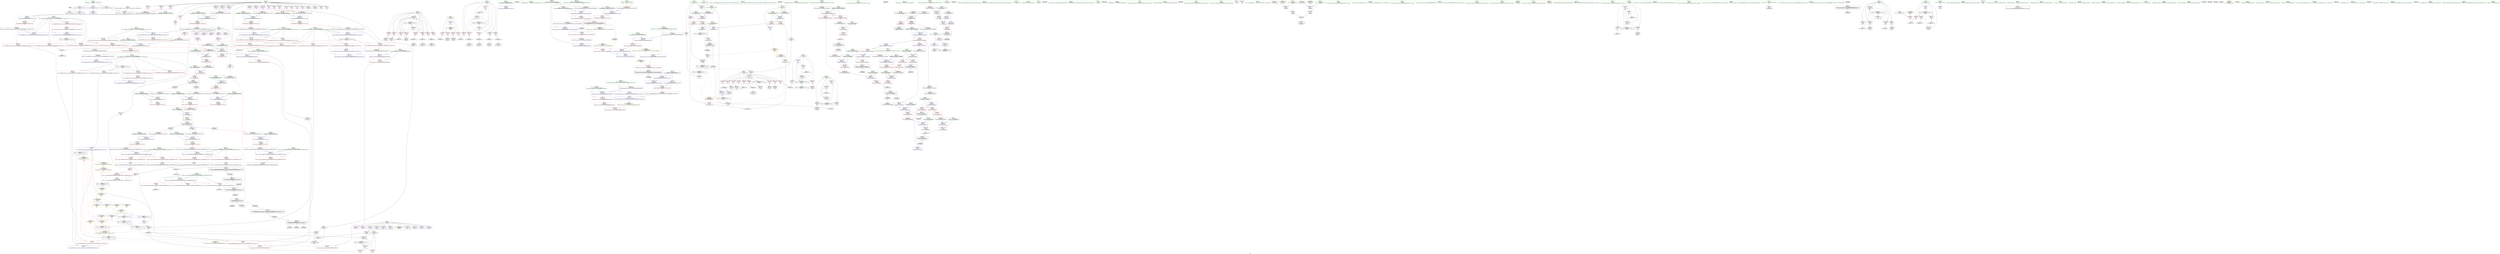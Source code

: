 digraph "SVFG" {
	label="SVFG";

	Node0x55940a3de950 [shape=record,color=grey,label="{NodeID: 0\nNullPtr}"];
	Node0x55940a3de950 -> Node0x55940a40ab10[style=solid];
	Node0x55940a3de950 -> Node0x55940a40ed30[style=solid];
	Node0x55940a410900 [shape=record,color=blue,label="{NodeID: 443\n415\<--405\n__result.addr\<--__result\n_ZSt5mergeIPdS0_S0_PFbddEET1_T_S4_T0_S5_S3_T2_\n}"];
	Node0x55940a410900 -> Node0x55940a4163f0[style=dashed];
	Node0x55940a413dc0 [shape=record,color=red,label="{NodeID: 277\n152\<--86\n\<--i\nmain\n}"];
	Node0x55940a413dc0 -> Node0x55940a430160[style=solid];
	Node0x55940a404960 [shape=record,color=green,label="{NodeID: 111\n663\<--664\n__simple\<--__simple_field_insensitive\n_ZSt13__copy_move_aILb0EPdS0_ET1_T0_S2_S1_\n}"];
	Node0x55940a404960 -> Node0x55940a421fa0[style=solid];
	Node0x55940a49aff0 [shape=record,color=black,label="{NodeID: 1052\n329 = PHI()\n}"];
	Node0x55940a40db60 [shape=record,color=red,label="{NodeID: 388\n784\<--748\n\<--__result.addr\n_ZSt7__mergeIPdS0_S0_N9__gnu_cxx5__ops15_Iter_comp_iterIPFbddEEEET1_T_S8_T0_S9_S7_T2_\n}"];
	Node0x55940a40db60 -> Node0x55940a422bd0[style=solid];
	Node0x55940a409070 [shape=record,color=purple,label="{NodeID: 222\n257\<--21\n\<--aux\nmain\n}"];
	Node0x55940a405490 [shape=record,color=green,label="{NodeID: 56\n340\<--341\n_ZSt5fixedRSt8ios_base\<--_ZSt5fixedRSt8ios_base_field_insensitive\n}"];
	Node0x55940a463950 [shape=record,color=yellow,style=double,label="{NodeID: 831\n50V_1 = ENCHI(MR_50V_0)\npts\{17 28 \}\nFun[_ZSt13__copy_move_aILb0EPdS0_ET1_T0_S2_S1_]|{<s0>40|<s1>40|<s2>40}}"];
	Node0x55940a463950:s0 -> Node0x55940a40e860[style=dashed,color=red];
	Node0x55940a463950:s1 -> Node0x55940a422480[style=dashed,color=red];
	Node0x55940a463950:s2 -> Node0x55940a4594b0[style=dashed,color=red];
	Node0x55940a423320 [shape=record,color=blue,label="{NodeID: 499\n853\<--850\n__comp.addr\<--__comp\n_ZN9__gnu_cxx5__ops15_Iter_comp_iterIPFbddEEC2ES3_\n}"];
	Node0x55940a423320 -> Node0x55940a40e790[style=dashed];
	Node0x55940a416b40 [shape=record,color=red,label="{NodeID: 333\n458\<--457\n\<--\n_ZSt3minIiERKT_S2_S2_\n}"];
	Node0x55940a416b40 -> Node0x55940a4332e0[style=solid];
	Node0x55940a40c3d0 [shape=record,color=black,label="{NodeID: 167\n444\<--467\n_ZSt3minIiERKT_S2_S2__ret\<--\n_ZSt3minIiERKT_S2_S2_\n|{<s0>14|<s1>15}}"];
	Node0x55940a40c3d0:s0 -> Node0x55940a49a8a0[style=solid,color=blue];
	Node0x55940a40c3d0:s1 -> Node0x55940a49ae20[style=solid,color=blue];
	Node0x55940a49f950 [shape=record,color=black,label="{NodeID: 1108\n405 = PHI(251, 265, 281, )\n4th arg _ZSt5mergeIPdS0_S0_PFbddEET1_T_S4_T0_S5_S3_T2_ }"];
	Node0x55940a49f950 -> Node0x55940a410900[style=solid];
	Node0x55940a3ed910 [shape=record,color=green,label="{NodeID: 1\n7\<--1\n__dso_handle\<--dummyObj\nGlob }"];
	Node0x55940a4109d0 [shape=record,color=blue,label="{NodeID: 444\n417\<--406\n__comp.addr\<--__comp\n_ZSt5mergeIPdS0_S0_PFbddEET1_T_S4_T0_S5_S3_T2_\n}"];
	Node0x55940a4109d0 -> Node0x55940a4164c0[style=dashed];
	Node0x55940a413e90 [shape=record,color=red,label="{NodeID: 278\n163\<--88\n\<--i23\nmain\n}"];
	Node0x55940a413e90 -> Node0x55940a432e60[style=solid];
	Node0x55940a404a30 [shape=record,color=green,label="{NodeID: 112\n674\<--675\n_ZNSt11__copy_moveILb0ELb1ESt26random_access_iterator_tagE8__copy_mIdEEPT_PKS3_S6_S4_\<--_ZNSt11__copy_moveILb0ELb1ESt26random_access_iterator_tagE8__copy_mIdEEPT_PKS3_S6_S4__field_insensitive\n}"];
	Node0x55940a49b0c0 [shape=record,color=black,label="{NodeID: 1053\n334 = PHI()\n}"];
	Node0x55940a40dc30 [shape=record,color=red,label="{NodeID: 389\n790\<--748\n\<--__result.addr\n_ZSt7__mergeIPdS0_S0_N9__gnu_cxx5__ops15_Iter_comp_iterIPFbddEEEET1_T_S8_T0_S9_S7_T2_\n}"];
	Node0x55940a40dc30 -> Node0x55940a4127d0[style=solid];
	Node0x55940a409140 [shape=record,color=purple,label="{NodeID: 223\n261\<--21\n\<--aux\nmain\n}"];
	Node0x55940a405590 [shape=record,color=green,label="{NodeID: 57\n342\<--343\n_ZNSolsEPFRSt8ios_baseS0_E\<--_ZNSolsEPFRSt8ios_baseS0_E_field_insensitive\n}"];
	Node0x55940a4233f0 [shape=record,color=blue,label="{NodeID: 500\n858\<--860\n_M_comp\<--\n_ZN9__gnu_cxx5__ops15_Iter_comp_iterIPFbddEEC2ES3_\n|{<s0>46}}"];
	Node0x55940a4233f0:s0 -> Node0x55940a471c50[style=dashed,color=blue];
	Node0x55940a416c10 [shape=record,color=red,label="{NodeID: 334\n486\<--483\n\<--__base.addr\n_ZSt5fixedRSt8ios_base\n|{<s0>29}}"];
	Node0x55940a416c10:s0 -> Node0x55940a49e9d0[style=solid,color=red];
	Node0x55940a40c4a0 [shape=record,color=black,label="{NodeID: 168\n481\<--491\n_ZSt5fixedRSt8ios_base_ret\<--\n_ZSt5fixedRSt8ios_base\n}"];
	Node0x55940a49fb10 [shape=record,color=black,label="{NodeID: 1109\n406 = PHI(62, 62, 62, )\n5th arg _ZSt5mergeIPdS0_S0_PFbddEET1_T_S4_T0_S5_S3_T2_ }"];
	Node0x55940a49fb10 -> Node0x55940a4109d0[style=solid];
	Node0x55940a400aa0 [shape=record,color=green,label="{NodeID: 2\n9\<--1\n\<--dummyObj\nCan only get source location for instruction, argument, global var or function.}"];
	Node0x55940a410aa0 [shape=record,color=blue,label="{NodeID: 445\n436\<--433\ncoerce.dive\<--call\n_ZSt5mergeIPdS0_S0_PFbddEET1_T_S4_T0_S5_S3_T2_\n}"];
	Node0x55940a410aa0 -> Node0x55940a416590[style=dashed];
	Node0x55940a413f60 [shape=record,color=red,label="{NodeID: 279\n167\<--88\n\<--i23\nmain\n}"];
	Node0x55940a413f60 -> Node0x55940a4305e0[style=solid];
	Node0x55940a404b30 [shape=record,color=green,label="{NodeID: 113\n679\<--680\n__it.addr\<--__it.addr_field_insensitive\n_ZSt12__niter_baseIPdET_S1_\n}"];
	Node0x55940a404b30 -> Node0x55940a418470[style=solid];
	Node0x55940a404b30 -> Node0x55940a422070[style=solid];
	Node0x55940a49b190 [shape=record,color=black,label="{NodeID: 1054\n338 = PHI()\n}"];
	Node0x55940a40dd00 [shape=record,color=red,label="{NodeID: 390\n798\<--748\n\<--__result.addr\n_ZSt7__mergeIPdS0_S0_N9__gnu_cxx5__ops15_Iter_comp_iterIPFbddEEEET1_T_S8_T0_S9_S7_T2_\n|{<s0>43}}"];
	Node0x55940a40dd00:s0 -> Node0x55940a49d950[style=solid,color=red];
	Node0x55940a409210 [shape=record,color=purple,label="{NodeID: 224\n263\<--21\n\<--aux\nmain\n|{<s0>12}}"];
	Node0x55940a409210:s0 -> Node0x55940a49f1c0[style=solid,color=red];
	Node0x55940a405690 [shape=record,color=green,label="{NodeID: 58\n346\<--347\n_ZSt12setprecisioni\<--_ZSt12setprecisioni_field_insensitive\n}"];
	Node0x55940a416ce0 [shape=record,color=red,label="{NodeID: 335\n491\<--483\n\<--__base.addr\n_ZSt5fixedRSt8ios_base\n}"];
	Node0x55940a416ce0 -> Node0x55940a40c4a0[style=solid];
	Node0x55940a40c570 [shape=record,color=black,label="{NodeID: 169\n493\<--504\n_ZSt12setprecisioni_ret\<--\n_ZSt12setprecisioni\n|{<s0>20}}"];
	Node0x55940a40c570:s0 -> Node0x55940a49b360[style=solid,color=blue];
	Node0x55940a49fcd0 [shape=record,color=black,label="{NodeID: 1110\n578 = PHI(546, )\n0th arg _ZStoRRSt13_Ios_FmtflagsS_ }"];
	Node0x55940a49fcd0 -> Node0x55940a4117a0[style=solid];
	Node0x55940a400b30 [shape=record,color=green,label="{NodeID: 3\n29\<--1\n_ZSt3cin\<--dummyObj\nGlob }"];
	Node0x55940a410b70 [shape=record,color=blue,label="{NodeID: 446\n449\<--445\n__a.addr\<--__a\n_ZSt3minIiERKT_S2_S2_\n}"];
	Node0x55940a410b70 -> Node0x55940a416730[style=dashed];
	Node0x55940a410b70 -> Node0x55940a416800[style=dashed];
	Node0x55940a414030 [shape=record,color=red,label="{NodeID: 280\n179\<--88\n\<--i23\nmain\n}"];
	Node0x55940a414030 -> Node0x55940a4302e0[style=solid];
	Node0x55940a404c00 [shape=record,color=green,label="{NodeID: 114\n688\<--689\n__first.addr\<--__first.addr_field_insensitive\n_ZNSt11__copy_moveILb0ELb1ESt26random_access_iterator_tagE8__copy_mIdEEPT_PKS3_S6_S4_\n}"];
	Node0x55940a404c00 -> Node0x55940a418540[style=solid];
	Node0x55940a404c00 -> Node0x55940a418610[style=solid];
	Node0x55940a404c00 -> Node0x55940a422140[style=solid];
	Node0x55940a49b260 [shape=record,color=black,label="{NodeID: 1055\n339 = PHI()\n}"];
	Node0x55940a40ddd0 [shape=record,color=red,label="{NodeID: 391\n775\<--774\n\<--\n_ZSt7__mergeIPdS0_S0_N9__gnu_cxx5__ops15_Iter_comp_iterIPFbddEEEET1_T_S8_T0_S9_S7_T2_\n}"];
	Node0x55940a40ddd0 -> Node0x55940a422a30[style=solid];
	Node0x55940a4092e0 [shape=record,color=purple,label="{NodeID: 225\n264\<--21\n\<--aux\nmain\n|{<s0>12}}"];
	Node0x55940a4092e0:s0 -> Node0x55940a49f5d0[style=solid,color=red];
	Node0x55940a405790 [shape=record,color=green,label="{NodeID: 59\n353\<--354\n_ZStlsIcSt11char_traitsIcEERSt13basic_ostreamIT_T0_ES6_St13_Setprecision\<--_ZStlsIcSt11char_traitsIcEERSt13basic_ostreamIT_T0_ES6_St13_Setprecision_field_insensitive\n}"];
	Node0x55940a416db0 [shape=record,color=red,label="{NodeID: 336\n501\<--497\n\<--__n.addr\n_ZSt12setprecisioni\n}"];
	Node0x55940a416db0 -> Node0x55940a411050[style=solid];
	Node0x55940a40c640 [shape=record,color=black,label="{NodeID: 170\n514\<--550\n_ZNSt8ios_base4setfESt13_Ios_FmtflagsS0__ret\<--\n_ZNSt8ios_base4setfESt13_Ios_FmtflagsS0_\n|{<s0>29}}"];
	Node0x55940a40c640:s0 -> Node0x55940a49bfb0[style=solid,color=blue];
	Node0x55940a49fde0 [shape=record,color=black,label="{NodeID: 1111\n579 = PHI(543, )\n1st arg _ZStoRRSt13_Ios_FmtflagsS_ }"];
	Node0x55940a49fde0 -> Node0x55940a421510[style=solid];
	Node0x55940a400de0 [shape=record,color=green,label="{NodeID: 4\n30\<--1\n_ZSt4cout\<--dummyObj\nGlob }"];
	Node0x55940a410c40 [shape=record,color=blue,label="{NodeID: 447\n451\<--446\n__b.addr\<--__b\n_ZSt3minIiERKT_S2_S2_\n}"];
	Node0x55940a410c40 -> Node0x55940a4168d0[style=dashed];
	Node0x55940a410c40 -> Node0x55940a4169a0[style=dashed];
	Node0x55940a414100 [shape=record,color=red,label="{NodeID: 281\n184\<--88\n\<--i23\nmain\n}"];
	Node0x55940a414100 -> Node0x55940a430460[style=solid];
	Node0x55940a409870 [shape=record,color=green,label="{NodeID: 115\n690\<--691\n__last.addr\<--__last.addr_field_insensitive\n_ZNSt11__copy_moveILb0ELb1ESt26random_access_iterator_tagE8__copy_mIdEEPT_PKS3_S6_S4_\n}"];
	Node0x55940a409870 -> Node0x55940a4186e0[style=solid];
	Node0x55940a409870 -> Node0x55940a422210[style=solid];
	Node0x55940a49b360 [shape=record,color=black,label="{NodeID: 1056\n344 = PHI(493, )\n}"];
	Node0x55940a49b360 -> Node0x55940a4101b0[style=solid];
	Node0x55940a40dea0 [shape=record,color=red,label="{NodeID: 392\n783\<--782\n\<--\n_ZSt7__mergeIPdS0_S0_N9__gnu_cxx5__ops15_Iter_comp_iterIPFbddEEEET1_T_S8_T0_S9_S7_T2_\n}"];
	Node0x55940a40dea0 -> Node0x55940a422bd0[style=solid];
	Node0x55940a4093b0 [shape=record,color=purple,label="{NodeID: 226\n265\<--21\n\<--aux\nmain\n|{<s0>12}}"];
	Node0x55940a4093b0:s0 -> Node0x55940a49f950[style=solid,color=red];
	Node0x55940a405890 [shape=record,color=green,label="{NodeID: 60\n357\<--358\n_ZNSolsEd\<--_ZNSolsEd_field_insensitive\n}"];
	Node0x55940a463d30 [shape=record,color=yellow,style=double,label="{NodeID: 835\n153V_1 = ENCHI(MR_153V_0)\npts\{854 \}\nFun[_ZN9__gnu_cxx5__ops16__iter_comp_iterIPFbddEEENS0_15_Iter_comp_iterIT_EES5_]}"];
	Node0x55940a463d30 -> Node0x55940a40df70[style=dashed];
	Node0x55940a416e80 [shape=record,color=red,label="{NodeID: 337\n504\<--503\n\<--coerce.dive\n_ZSt12setprecisioni\n}"];
	Node0x55940a416e80 -> Node0x55940a40c570[style=solid];
	Node0x55940a40c710 [shape=record,color=black,label="{NodeID: 171\n552\<--565\n_ZStaNRSt13_Ios_FmtflagsS__ret\<--\n_ZStaNRSt13_Ios_FmtflagsS_\n|{<s0>31}}"];
	Node0x55940a40c710:s0 -> Node0x55940a49c230[style=solid,color=blue];
	Node0x55940a49fef0 [shape=record,color=black,label="{NodeID: 1112\n820 = PHI(738, )\n0th arg _ZN9__gnu_cxx5__ops15_Iter_comp_iterIPFbddEEclIPdS6_EEbT_T0_ }"];
	Node0x55940a49fef0 -> Node0x55940a422f10[style=solid];
	Node0x55940a400e70 [shape=record,color=green,label="{NodeID: 5\n31\<--1\n.str\<--dummyObj\nGlob }"];
	Node0x55940a410d10 [shape=record,color=blue,label="{NodeID: 448\n447\<--461\nretval\<--\n_ZSt3minIiERKT_S2_S2_\n}"];
	Node0x55940a410d10 -> Node0x55940a4611b0[style=dashed];
	Node0x55940a4141d0 [shape=record,color=red,label="{NodeID: 282\n215\<--88\n\<--i23\nmain\n}"];
	Node0x55940a4141d0 -> Node0x55940a40b600[style=solid];
	Node0x55940a409940 [shape=record,color=green,label="{NodeID: 116\n692\<--693\n__result.addr\<--__result.addr_field_insensitive\n_ZNSt11__copy_moveILb0ELb1ESt26random_access_iterator_tagE8__copy_mIdEEPT_PKS3_S6_S4_\n}"];
	Node0x55940a409940 -> Node0x55940a4187b0[style=solid];
	Node0x55940a409940 -> Node0x55940a418880[style=solid];
	Node0x55940a409940 -> Node0x55940a4222e0[style=solid];
	Node0x55940a49b530 [shape=record,color=black,label="{NodeID: 1057\n352 = PHI()\n}"];
	Node0x55940a40df70 [shape=record,color=red,label="{NodeID: 393\n812\<--809\n\<--call\n_ZN9__gnu_cxx5__ops16__iter_comp_iterIPFbddEEENS0_15_Iter_comp_iterIT_EES5_\n|{<s0>46}}"];
	Node0x55940a40df70:s0 -> Node0x55940a49ee70[style=solid,color=red];
	Node0x55940a409480 [shape=record,color=purple,label="{NodeID: 227\n271\<--21\n\<--aux\nmain\n}"];
	Node0x55940a405990 [shape=record,color=green,label="{NodeID: 61\n360\<--361\n_ZSt4endlIcSt11char_traitsIcEERSt13basic_ostreamIT_T0_ES6_\<--_ZSt4endlIcSt11char_traitsIcEERSt13basic_ostreamIT_T0_ES6__field_insensitive\n}"];
	Node0x55940a463e10 [shape=record,color=yellow,style=double,label="{NodeID: 836\n155V_1 = ENCHI(MR_155V_0)\npts\{8050000 \}\nFun[_ZN9__gnu_cxx5__ops16__iter_comp_iterIPFbddEEENS0_15_Iter_comp_iterIT_EES5_]|{<s0>46}}"];
	Node0x55940a463e10:s0 -> Node0x55940a4233f0[style=dashed,color=red];
	Node0x55940a416f50 [shape=record,color=red,label="{NodeID: 338\n529\<--518\nthis1\<--this.addr\n_ZNSt8ios_base4setfESt13_Ios_FmtflagsS0_\n}"];
	Node0x55940a416f50 -> Node0x55940a412150[style=solid];
	Node0x55940a416f50 -> Node0x55940a412220[style=solid];
	Node0x55940a416f50 -> Node0x55940a4122f0[style=solid];
	Node0x55940a40c7e0 [shape=record,color=black,label="{NodeID: 172\n568\<--574\n_ZStcoSt13_Ios_Fmtflags_ret\<--neg\n_ZStcoSt13_Ios_Fmtflags\n|{<s0>30}}"];
	Node0x55940a40c7e0:s0 -> Node0x55940a49c0c0[style=solid,color=blue];
	Node0x55940a4a0000 [shape=record,color=black,label="{NodeID: 1113\n821 = PHI(768, )\n1st arg _ZN9__gnu_cxx5__ops15_Iter_comp_iterIPFbddEEclIPdS6_EEbT_T0_ }"];
	Node0x55940a4a0000 -> Node0x55940a422fe0[style=solid];
	Node0x55940a400f00 [shape=record,color=green,label="{NodeID: 6\n33\<--1\n.str.1\<--dummyObj\nGlob }"];
	Node0x55940a410de0 [shape=record,color=blue,label="{NodeID: 449\n447\<--464\nretval\<--\n_ZSt3minIiERKT_S2_S2_\n}"];
	Node0x55940a410de0 -> Node0x55940a4611b0[style=dashed];
	Node0x55940a4142a0 [shape=record,color=red,label="{NodeID: 283\n278\<--88\n\<--i23\nmain\n}"];
	Node0x55940a4142a0 -> Node0x55940a40be20[style=solid];
	Node0x55940a409a10 [shape=record,color=green,label="{NodeID: 117\n694\<--695\n_Num\<--_Num_field_insensitive\n_ZNSt11__copy_moveILb0ELb1ESt26random_access_iterator_tagE8__copy_mIdEEPT_PKS3_S6_S4_\n}"];
	Node0x55940a409a10 -> Node0x55940a418950[style=solid];
	Node0x55940a409a10 -> Node0x55940a418a20[style=solid];
	Node0x55940a409a10 -> Node0x55940a418af0[style=solid];
	Node0x55940a409a10 -> Node0x55940a4223b0[style=solid];
	Node0x55940a49b600 [shape=record,color=black,label="{NodeID: 1058\n356 = PHI()\n}"];
	Node0x55940a468190 [shape=record,color=yellow,style=double,label="{NodeID: 892\n38V_1 = ENCHI(MR_38V_0)\npts\{140000 \}\nFun[main]}"];
	Node0x55940a468190 -> Node0x55940a415960[style=dashed];
	Node0x55940a40e040 [shape=record,color=red,label="{NodeID: 394\n817\<--816\n\<--coerce.dive\n_ZN9__gnu_cxx5__ops16__iter_comp_iterIPFbddEEENS0_15_Iter_comp_iterIT_EES5_\n}"];
	Node0x55940a40e040 -> Node0x55940a40d340[style=solid];
	Node0x55940a409550 [shape=record,color=purple,label="{NodeID: 228\n276\<--21\n\<--aux\nmain\n}"];
	Node0x55940a405a90 [shape=record,color=green,label="{NodeID: 62\n362\<--363\n_ZNSolsEPFRSoS_E\<--_ZNSolsEPFRSoS_E_field_insensitive\n}"];
	Node0x55940a417020 [shape=record,color=red,label="{NodeID: 339\n541\<--520\n\<--__fmtfl.addr\n_ZNSt8ios_base4setfESt13_Ios_FmtflagsS0_\n|{<s0>32}}"];
	Node0x55940a417020:s0 -> Node0x55940a49e530[style=solid,color=red];
	Node0x55940a40c8b0 [shape=record,color=black,label="{NodeID: 173\n577\<--592\n_ZStoRRSt13_Ios_FmtflagsS__ret\<--\n_ZStoRRSt13_Ios_FmtflagsS_\n|{<s0>33}}"];
	Node0x55940a40c8b0:s0 -> Node0x55940a49c4b0[style=solid,color=blue];
	Node0x55940a4a0110 [shape=record,color=black,label="{NodeID: 1114\n822 = PHI(769, )\n2nd arg _ZN9__gnu_cxx5__ops15_Iter_comp_iterIPFbddEEclIPdS6_EEbT_T0_ }"];
	Node0x55940a4a0110 -> Node0x55940a4230b0[style=solid];
	Node0x55940a400f90 [shape=record,color=green,label="{NodeID: 7\n36\<--1\n\<--dummyObj\nCan only get source location for instruction, argument, global var or function.}"];
	Node0x55940a410eb0 [shape=record,color=blue,label="{NodeID: 450\n483\<--482\n__base.addr\<--__base\n_ZSt5fixedRSt8ios_base\n}"];
	Node0x55940a410eb0 -> Node0x55940a416c10[style=dashed];
	Node0x55940a410eb0 -> Node0x55940a416ce0[style=dashed];
	Node0x55940a414370 [shape=record,color=red,label="{NodeID: 284\n292\<--88\n\<--i23\nmain\n}"];
	Node0x55940a414370 -> Node0x55940a40bef0[style=solid];
	Node0x55940a409ae0 [shape=record,color=green,label="{NodeID: 118\n719\<--720\nllvm.memmove.p0i8.p0i8.i64\<--llvm.memmove.p0i8.p0i8.i64_field_insensitive\n}"];
	Node0x55940a49b6d0 [shape=record,color=black,label="{NodeID: 1059\n359 = PHI()\n}"];
	Node0x55940a40e110 [shape=record,color=red,label="{NodeID: 395\n832\<--823\nthis1\<--this.addr\n_ZN9__gnu_cxx5__ops15_Iter_comp_iterIPFbddEEclIPdS6_EEbT_T0_\n}"];
	Node0x55940a40e110 -> Node0x55940a412970[style=solid];
	Node0x55940a409620 [shape=record,color=purple,label="{NodeID: 229\n282\<--21\n\<--aux\nmain\n|{<s0>13}}"];
	Node0x55940a409620:s0 -> Node0x55940a49f1c0[style=solid,color=red];
	Node0x55940a405b90 [shape=record,color=green,label="{NodeID: 63\n380\<--381\n__first.addr\<--__first.addr_field_insensitive\n_ZSt4copyIPdS0_ET0_T_S2_S1_\n}"];
	Node0x55940a405b90 -> Node0x55940a415e40[style=solid];
	Node0x55940a405b90 -> Node0x55940a410350[style=solid];
	Node0x55940a4170f0 [shape=record,color=red,label="{NodeID: 340\n533\<--522\n\<--__mask.addr\n_ZNSt8ios_base4setfESt13_Ios_FmtflagsS0_\n|{<s0>30}}"];
	Node0x55940a4170f0:s0 -> Node0x55940a4a0ec0[style=solid,color=red];
	Node0x55940a40c980 [shape=record,color=black,label="{NodeID: 174\n595\<--606\n_ZStanSt13_Ios_FmtflagsS__ret\<--and\n_ZStanSt13_Ios_FmtflagsS_\n|{<s0>32|<s1>34}}"];
	Node0x55940a40c980:s0 -> Node0x55940a49c340[style=solid,color=blue];
	Node0x55940a40c980:s1 -> Node0x55940a49c5c0[style=solid,color=blue];
	Node0x55940a4a0220 [shape=record,color=black,label="{NodeID: 1115\n685 = PHI(670, )\n0th arg _ZNSt11__copy_moveILb0ELb1ESt26random_access_iterator_tagE8__copy_mIdEEPT_PKS3_S6_S4_ }"];
	Node0x55940a4a0220 -> Node0x55940a422140[style=solid];
	Node0x55940a4017d0 [shape=record,color=green,label="{NodeID: 8\n126\<--1\n\<--dummyObj\nCan only get source location for instruction, argument, global var or function.}"];
	Node0x55940a4580b0 [shape=record,color=black,label="{NodeID: 783\nMR_40V_4 = PHI(MR_40V_5, MR_40V_3, )\npts\{200000 \}\n|{|<s5>14|<s6>15}}"];
	Node0x55940a4580b0 -> Node0x55940a415890[style=dashed];
	Node0x55940a4580b0 -> Node0x55940a415b00[style=dashed];
	Node0x55940a4580b0 -> Node0x55940a415bd0[style=dashed];
	Node0x55940a4580b0 -> Node0x55940a40fcd0[style=dashed];
	Node0x55940a4580b0 -> Node0x55940a45f8b0[style=dashed];
	Node0x55940a4580b0:s5 -> Node0x55940a468cd0[style=dashed,color=red];
	Node0x55940a4580b0:s6 -> Node0x55940a468cd0[style=dashed,color=red];
	Node0x55940a410f80 [shape=record,color=blue,label="{NodeID: 451\n497\<--494\n__n.addr\<--__n\n_ZSt12setprecisioni\n}"];
	Node0x55940a410f80 -> Node0x55940a416db0[style=dashed];
	Node0x55940a414440 [shape=record,color=red,label="{NodeID: 285\n297\<--88\n\<--i23\nmain\n}"];
	Node0x55940a414440 -> Node0x55940a430760[style=solid];
	Node0x55940a409bb0 [shape=record,color=green,label="{NodeID: 119\n738\<--739\n__comp\<--__comp_field_insensitive\n_ZSt7__mergeIPdS0_S0_N9__gnu_cxx5__ops15_Iter_comp_iterIPFbddEEEET1_T_S8_T0_S9_S7_T2_\n|{|<s1>42}}"];
	Node0x55940a409bb0 -> Node0x55940a412560[style=solid];
	Node0x55940a409bb0:s1 -> Node0x55940a49fef0[style=solid,color=red];
	Node0x55940a49b7a0 [shape=record,color=black,label="{NodeID: 1060\n390 = PHI(646, )\n|{<s0>26}}"];
	Node0x55940a49b7a0:s0 -> Node0x55940a4a08f0[style=solid,color=red];
	Node0x55940a40e1e0 [shape=record,color=red,label="{NodeID: 396\n835\<--825\n\<--__it1.addr\n_ZN9__gnu_cxx5__ops15_Iter_comp_iterIPFbddEEclIPdS6_EEbT_T0_\n}"];
	Node0x55940a40e1e0 -> Node0x55940a40e450[style=solid];
	Node0x55940a4096f0 [shape=record,color=purple,label="{NodeID: 230\n283\<--21\n\<--aux\nmain\n|{<s0>13}}"];
	Node0x55940a4096f0:s0 -> Node0x55940a49f5d0[style=solid,color=red];
	Node0x55940a405c60 [shape=record,color=green,label="{NodeID: 64\n382\<--383\n__last.addr\<--__last.addr_field_insensitive\n_ZSt4copyIPdS0_ET0_T_S2_S1_\n}"];
	Node0x55940a405c60 -> Node0x55940a415f10[style=solid];
	Node0x55940a405c60 -> Node0x55940a410420[style=solid];
	Node0x55940a4171c0 [shape=record,color=red,label="{NodeID: 341\n542\<--522\n\<--__mask.addr\n_ZNSt8ios_base4setfESt13_Ios_FmtflagsS0_\n|{<s0>32}}"];
	Node0x55940a4171c0:s0 -> Node0x55940a49e740[style=solid,color=red];
	Node0x55940a40ca50 [shape=record,color=black,label="{NodeID: 175\n608\<--619\n_ZStorSt13_Ios_FmtflagsS__ret\<--or\n_ZStorSt13_Ios_FmtflagsS_\n|{<s0>35}}"];
	Node0x55940a40ca50:s0 -> Node0x55940a49c730[style=solid,color=blue];
	Node0x55940a4a0330 [shape=record,color=black,label="{NodeID: 1116\n686 = PHI(671, )\n1st arg _ZNSt11__copy_moveILb0ELb1ESt26random_access_iterator_tagE8__copy_mIdEEPT_PKS3_S6_S4_ }"];
	Node0x55940a4a0330 -> Node0x55940a422210[style=solid];
	Node0x55940a401860 [shape=record,color=green,label="{NodeID: 9\n160\<--1\n\<--dummyObj\nCan only get source location for instruction, argument, global var or function.}"];
	Node0x55940a411050 [shape=record,color=blue,label="{NodeID: 452\n500\<--501\n_M_n\<--\n_ZSt12setprecisioni\n}"];
	Node0x55940a411050 -> Node0x55940a416e80[style=dashed];
	Node0x55940a414510 [shape=record,color=red,label="{NodeID: 286\n189\<--90\n\<--n\nmain\n}"];
	Node0x55940a414510 -> Node0x55940a40b460[style=solid];
	Node0x55940a409c80 [shape=record,color=green,label="{NodeID: 120\n740\<--741\n__first1.addr\<--__first1.addr_field_insensitive\n_ZSt7__mergeIPdS0_S0_N9__gnu_cxx5__ops15_Iter_comp_iterIPFbddEEEET1_T_S8_T0_S9_S7_T2_\n}"];
	Node0x55940a409c80 -> Node0x55940a418bc0[style=solid];
	Node0x55940a409c80 -> Node0x55940a418c90[style=solid];
	Node0x55940a409c80 -> Node0x55940a418d60[style=solid];
	Node0x55940a409c80 -> Node0x55940a418e30[style=solid];
	Node0x55940a409c80 -> Node0x55940a418f00[style=solid];
	Node0x55940a409c80 -> Node0x55940a422620[style=solid];
	Node0x55940a409c80 -> Node0x55940a422ca0[style=solid];
	Node0x55940a49b970 [shape=record,color=black,label="{NodeID: 1061\n394 = PHI(646, )\n|{<s0>26}}"];
	Node0x55940a49b970:s0 -> Node0x55940a4a0a30[style=solid,color=red];
	Node0x55940a468430 [shape=record,color=yellow,style=double,label="{NodeID: 895\n76V_1 = ENCHI(MR_76V_0)\npts\{484 \}\nFun[_ZSt5fixedRSt8ios_base]}"];
	Node0x55940a468430 -> Node0x55940a410eb0[style=dashed];
	Node0x55940a40e2b0 [shape=record,color=red,label="{NodeID: 397\n837\<--827\n\<--__it2.addr\n_ZN9__gnu_cxx5__ops15_Iter_comp_iterIPFbddEEclIPdS6_EEbT_T0_\n}"];
	Node0x55940a40e2b0 -> Node0x55940a40e520[style=solid];
	Node0x55940a411840 [shape=record,color=purple,label="{NodeID: 231\n328\<--31\n\<--.str\nmain\n}"];
	Node0x55940a405d30 [shape=record,color=green,label="{NodeID: 65\n384\<--385\n__result.addr\<--__result.addr_field_insensitive\n_ZSt4copyIPdS0_ET0_T_S2_S1_\n}"];
	Node0x55940a405d30 -> Node0x55940a415fe0[style=solid];
	Node0x55940a405d30 -> Node0x55940a4104f0[style=solid];
	Node0x55940a417290 [shape=record,color=red,label="{NodeID: 342\n550\<--524\n\<--__old\n_ZNSt8ios_base4setfESt13_Ios_FmtflagsS0_\n}"];
	Node0x55940a417290 -> Node0x55940a40c640[style=solid];
	Node0x55940a40cb20 [shape=record,color=black,label="{NodeID: 176\n621\<--642\n_ZSt14__copy_move_a2ILb0EPdS0_ET1_T0_S2_S1__ret\<--call3\n_ZSt14__copy_move_a2ILb0EPdS0_ET1_T0_S2_S1_\n|{<s0>26}}"];
	Node0x55940a40cb20:s0 -> Node0x55940a49bab0[style=solid,color=blue];
	Node0x55940a4a0470 [shape=record,color=black,label="{NodeID: 1117\n687 = PHI(672, )\n2nd arg _ZNSt11__copy_moveILb0ELb1ESt26random_access_iterator_tagE8__copy_mIdEEPT_PKS3_S6_S4_ }"];
	Node0x55940a4a0470 -> Node0x55940a4222e0[style=solid];
	Node0x55940a401920 [shape=record,color=green,label="{NodeID: 10\n177\<--1\n\<--dummyObj\nCan only get source location for instruction, argument, global var or function.|{<s0>29}}"];
	Node0x55940a401920:s0 -> Node0x55940a49eae0[style=solid,color=red];
	Node0x55940a411120 [shape=record,color=blue,label="{NodeID: 453\n518\<--515\nthis.addr\<--this\n_ZNSt8ios_base4setfESt13_Ios_FmtflagsS0_\n}"];
	Node0x55940a411120 -> Node0x55940a416f50[style=dashed];
	Node0x55940a4145e0 [shape=record,color=red,label="{NodeID: 287\n212\<--90\n\<--n\nmain\n}"];
	Node0x55940a4145e0 -> Node0x55940a4335e0[style=solid];
	Node0x55940a409d50 [shape=record,color=green,label="{NodeID: 121\n742\<--743\n__last1.addr\<--__last1.addr_field_insensitive\n_ZSt7__mergeIPdS0_S0_N9__gnu_cxx5__ops15_Iter_comp_iterIPFbddEEEET1_T_S8_T0_S9_S7_T2_\n}"];
	Node0x55940a409d50 -> Node0x55940a418fd0[style=solid];
	Node0x55940a409d50 -> Node0x55940a4190a0[style=solid];
	Node0x55940a409d50 -> Node0x55940a4226f0[style=solid];
	Node0x55940a49bab0 [shape=record,color=black,label="{NodeID: 1062\n396 = PHI(621, )\n}"];
	Node0x55940a49bab0 -> Node0x55940a40c230[style=solid];
	Node0x55940a40e380 [shape=record,color=red,label="{NodeID: 398\n834\<--833\n\<--_M_comp\n_ZN9__gnu_cxx5__ops15_Iter_comp_iterIPFbddEEclIPdS6_EEbT_T0_\n}"];
	Node0x55940a4118d0 [shape=record,color=purple,label="{NodeID: 232\n337\<--33\n\<--.str.1\nmain\n}"];
	Node0x55940a405e00 [shape=record,color=green,label="{NodeID: 66\n391\<--392\n_ZSt12__miter_baseIPdET_S1_\<--_ZSt12__miter_baseIPdET_S1__field_insensitive\n}"];
	Node0x55940a4642a0 [shape=record,color=yellow,style=double,label="{NodeID: 841\n151V_1 = ENCHI(MR_151V_0)\npts\{807 \}\nFun[_ZN9__gnu_cxx5__ops15_Iter_comp_iterIPFbddEEC2ES3_]}"];
	Node0x55940a4642a0 -> Node0x55940a40e790[style=dashed];
	Node0x55940a417360 [shape=record,color=red,label="{NodeID: 343\n531\<--530\n\<--_M_flags\n_ZNSt8ios_base4setfESt13_Ios_FmtflagsS0_\n}"];
	Node0x55940a417360 -> Node0x55940a411390[style=solid];
	Node0x55940a40cbf0 [shape=record,color=black,label="{NodeID: 177\n646\<--651\n_ZSt12__miter_baseIPdET_S1__ret\<--\n_ZSt12__miter_baseIPdET_S1_\n|{<s0>24|<s1>25}}"];
	Node0x55940a40cbf0:s0 -> Node0x55940a49b7a0[style=solid,color=blue];
	Node0x55940a40cbf0:s1 -> Node0x55940a49b970[style=solid,color=blue];
	Node0x55940a4a05b0 [shape=record,color=black,label="{NodeID: 1118\n65 = PHI()\n0th arg _Z3cmpdd }"];
	Node0x55940a4a05b0 -> Node0x55940a40ee30[style=solid];
	Node0x55940a401a20 [shape=record,color=green,label="{NodeID: 11\n269\<--1\n\<--dummyObj\nCan only get source location for instruction, argument, global var or function.}"];
	Node0x55940a4111f0 [shape=record,color=blue,label="{NodeID: 454\n520\<--516\n__fmtfl.addr\<--__fmtfl\n_ZNSt8ios_base4setfESt13_Ios_FmtflagsS0_\n}"];
	Node0x55940a4111f0 -> Node0x55940a417020[style=dashed];
	Node0x55940a4146b0 [shape=record,color=red,label="{NodeID: 288\n241\<--90\n\<--n\nmain\n}"];
	Node0x55940a4146b0 -> Node0x55940a40b940[style=solid];
	Node0x55940a409e20 [shape=record,color=green,label="{NodeID: 122\n744\<--745\n__first2.addr\<--__first2.addr_field_insensitive\n_ZSt7__mergeIPdS0_S0_N9__gnu_cxx5__ops15_Iter_comp_iterIPFbddEEEET1_T_S8_T0_S9_S7_T2_\n}"];
	Node0x55940a409e20 -> Node0x55940a419170[style=solid];
	Node0x55940a409e20 -> Node0x55940a419240[style=solid];
	Node0x55940a409e20 -> Node0x55940a419310[style=solid];
	Node0x55940a409e20 -> Node0x55940a4193e0[style=solid];
	Node0x55940a409e20 -> Node0x55940a40d820[style=solid];
	Node0x55940a409e20 -> Node0x55940a4227c0[style=solid];
	Node0x55940a409e20 -> Node0x55940a422b00[style=solid];
	Node0x55940a49bbf0 [shape=record,color=black,label="{NodeID: 1063\n433 = PHI(802, )\n}"];
	Node0x55940a49bbf0 -> Node0x55940a410aa0[style=solid];
	Node0x55940a42fbc0 [shape=record,color=black,label="{NodeID: 731\n766 = PHI(718, 764, )\n}"];
	Node0x55940a40e450 [shape=record,color=red,label="{NodeID: 399\n836\<--835\n\<--\n_ZN9__gnu_cxx5__ops15_Iter_comp_iterIPFbddEEclIPdS6_EEbT_T0_\n}"];
	Node0x55940a4119a0 [shape=record,color=purple,label="{NodeID: 233\n867\<--35\nllvm.global_ctors_0\<--llvm.global_ctors\nGlob }"];
	Node0x55940a4119a0 -> Node0x55940a40eb30[style=solid];
	Node0x55940a405f00 [shape=record,color=green,label="{NodeID: 67\n397\<--398\n_ZSt14__copy_move_a2ILb0EPdS0_ET1_T0_S2_S1_\<--_ZSt14__copy_move_a2ILb0EPdS0_ET1_T0_S2_S1__field_insensitive\n}"];
	Node0x55940a417430 [shape=record,color=red,label="{NodeID: 344\n561\<--555\n\<--__a.addr\n_ZStaNRSt13_Ios_FmtflagsS_\n}"];
	Node0x55940a417430 -> Node0x55940a4176a0[style=solid];
	Node0x55940a40ccc0 [shape=record,color=black,label="{NodeID: 178\n653\<--673\n_ZSt13__copy_move_aILb0EPdS0_ET1_T0_S2_S1__ret\<--call\n_ZSt13__copy_move_aILb0EPdS0_ET1_T0_S2_S1_\n|{<s0>39}}"];
	Node0x55940a40ccc0:s0 -> Node0x55940a49cc30[style=solid,color=blue];
	Node0x55940a4a0680 [shape=record,color=black,label="{NodeID: 1119\n66 = PHI()\n1st arg _Z3cmpdd }"];
	Node0x55940a4a0680 -> Node0x55940a40ef00[style=solid];
	Node0x55940a401b20 [shape=record,color=green,label="{NodeID: 12\n302\<--1\n\<--dummyObj\nCan only get source location for instruction, argument, global var or function.}"];
	Node0x55940a4594b0 [shape=record,color=black,label="{NodeID: 787\nMR_50V_3 = PHI(MR_50V_2, MR_50V_1, )\npts\{17 28 \}\n|{<s0>40}}"];
	Node0x55940a4594b0:s0 -> Node0x55940a471670[style=dashed,color=blue];
	Node0x55940a4112c0 [shape=record,color=blue,label="{NodeID: 455\n522\<--517\n__mask.addr\<--__mask\n_ZNSt8ios_base4setfESt13_Ios_FmtflagsS0_\n}"];
	Node0x55940a4112c0 -> Node0x55940a4170f0[style=dashed];
	Node0x55940a4112c0 -> Node0x55940a4171c0[style=dashed];
	Node0x55940a414780 [shape=record,color=red,label="{NodeID: 289\n245\<--90\n\<--n\nmain\n}"];
	Node0x55940a414780 -> Node0x55940a40ba10[style=solid];
	Node0x55940a409ef0 [shape=record,color=green,label="{NodeID: 123\n746\<--747\n__last2.addr\<--__last2.addr_field_insensitive\n_ZSt7__mergeIPdS0_S0_N9__gnu_cxx5__ops15_Iter_comp_iterIPFbddEEEET1_T_S8_T0_S9_S7_T2_\n}"];
	Node0x55940a409ef0 -> Node0x55940a40d8f0[style=solid];
	Node0x55940a409ef0 -> Node0x55940a40d9c0[style=solid];
	Node0x55940a409ef0 -> Node0x55940a422890[style=solid];
	Node0x55940a49bd30 [shape=record,color=black,label="{NodeID: 1064\n859 = PHI(841, )\n}"];
	Node0x55940a49bd30 -> Node0x55940a40e790[style=solid];
	Node0x55940a430160 [shape=record,color=grey,label="{NodeID: 732\n153 = Binary(152, 126, )\n}"];
	Node0x55940a430160 -> Node0x55940a40f240[style=solid];
	Node0x55940a40e520 [shape=record,color=red,label="{NodeID: 400\n838\<--837\n\<--\n_ZN9__gnu_cxx5__ops15_Iter_comp_iterIPFbddEEclIPdS6_EEbT_T0_\n}"];
	Node0x55940a411a70 [shape=record,color=purple,label="{NodeID: 234\n868\<--35\nllvm.global_ctors_1\<--llvm.global_ctors\nGlob }"];
	Node0x55940a411a70 -> Node0x55940a40ec30[style=solid];
	Node0x55940a406000 [shape=record,color=green,label="{NodeID: 68\n407\<--408\n__first1.addr\<--__first1.addr_field_insensitive\n_ZSt5mergeIPdS0_S0_PFbddEET1_T_S4_T0_S5_S3_T2_\n}"];
	Node0x55940a406000 -> Node0x55940a4160b0[style=solid];
	Node0x55940a406000 -> Node0x55940a4105c0[style=solid];
	Node0x55940a417500 [shape=record,color=red,label="{NodeID: 345\n565\<--555\n\<--__a.addr\n_ZStaNRSt13_Ios_FmtflagsS_\n}"];
	Node0x55940a417500 -> Node0x55940a40c710[style=solid];
	Node0x55940a417500 -> Node0x55940a411600[style=solid];
	Node0x55940a40cd90 [shape=record,color=black,label="{NodeID: 179\n677\<--682\n_ZSt12__niter_baseIPdET_S1__ret\<--\n_ZSt12__niter_baseIPdET_S1_\n|{<s0>36|<s1>37|<s2>38}}"];
	Node0x55940a40cd90:s0 -> Node0x55940a49c870[style=solid,color=blue];
	Node0x55940a40cd90:s1 -> Node0x55940a49c9b0[style=solid,color=blue];
	Node0x55940a40cd90:s2 -> Node0x55940a49caf0[style=solid,color=blue];
	Node0x55940a4a0750 [shape=record,color=black,label="{NodeID: 1120\n494 = PHI(345, )\n0th arg _ZSt12setprecisioni }"];
	Node0x55940a4a0750 -> Node0x55940a410f80[style=solid];
	Node0x55940a401c20 [shape=record,color=green,label="{NodeID: 13\n345\<--1\n\<--dummyObj\nCan only get source location for instruction, argument, global var or function.|{<s0>20}}"];
	Node0x55940a401c20:s0 -> Node0x55940a4a0750[style=solid,color=red];
	Node0x55940a4599b0 [shape=record,color=black,label="{NodeID: 788\nMR_12V_6 = PHI(MR_12V_7, MR_12V_4, )\npts\{28 \}\n|{|<s3>11}}"];
	Node0x55940a4599b0 -> Node0x55940a415a30[style=dashed];
	Node0x55940a4599b0 -> Node0x55940a40f990[style=dashed];
	Node0x55940a4599b0 -> Node0x55940a4599b0[style=dashed];
	Node0x55940a4599b0:s3 -> Node0x55940a464870[style=dashed,color=red];
	Node0x55940a411390 [shape=record,color=blue,label="{NodeID: 456\n524\<--531\n__old\<--\n_ZNSt8ios_base4setfESt13_Ios_FmtflagsS0_\n}"];
	Node0x55940a411390 -> Node0x55940a417290[style=dashed];
	Node0x55940a414850 [shape=record,color=red,label="{NodeID: 290\n255\<--90\n\<--n\nmain\n}"];
	Node0x55940a414850 -> Node0x55940a40bae0[style=solid];
	Node0x55940a409fc0 [shape=record,color=green,label="{NodeID: 124\n748\<--749\n__result.addr\<--__result.addr_field_insensitive\n_ZSt7__mergeIPdS0_S0_N9__gnu_cxx5__ops15_Iter_comp_iterIPFbddEEEET1_T_S8_T0_S9_S7_T2_\n}"];
	Node0x55940a409fc0 -> Node0x55940a40da90[style=solid];
	Node0x55940a409fc0 -> Node0x55940a40db60[style=solid];
	Node0x55940a409fc0 -> Node0x55940a40dc30[style=solid];
	Node0x55940a409fc0 -> Node0x55940a40dd00[style=solid];
	Node0x55940a409fc0 -> Node0x55940a422960[style=solid];
	Node0x55940a409fc0 -> Node0x55940a422d70[style=solid];
	Node0x55940a49be70 [shape=record,color=black,label="{NodeID: 1065\n440 = PHI(731, )\n}"];
	Node0x55940a49be70 -> Node0x55940a40c300[style=solid];
	Node0x55940a4302e0 [shape=record,color=grey,label="{NodeID: 733\n180 = Binary(179, 126, )\n}"];
	Node0x55940a4302e0 -> Node0x55940a40b2c0[style=solid];
	Node0x55940a40e5f0 [shape=record,color=red,label="{NodeID: 401\n846\<--843\n\<--__t.addr\n_ZSt4moveIRPFbddEEONSt16remove_referenceIT_E4typeEOS4_\n}"];
	Node0x55940a40e5f0 -> Node0x55940a40d4e0[style=solid];
	Node0x55940a411b70 [shape=record,color=purple,label="{NodeID: 235\n869\<--35\nllvm.global_ctors_2\<--llvm.global_ctors\nGlob }"];
	Node0x55940a411b70 -> Node0x55940a40ed30[style=solid];
	Node0x55940a4060d0 [shape=record,color=green,label="{NodeID: 69\n409\<--410\n__last1.addr\<--__last1.addr_field_insensitive\n_ZSt5mergeIPdS0_S0_PFbddEET1_T_S4_T0_S5_S3_T2_\n}"];
	Node0x55940a4060d0 -> Node0x55940a416180[style=solid];
	Node0x55940a4060d0 -> Node0x55940a410690[style=solid];
	Node0x55940a4175d0 [shape=record,color=red,label="{NodeID: 346\n563\<--557\n\<--__b.addr\n_ZStaNRSt13_Ios_FmtflagsS_\n|{<s0>34}}"];
	Node0x55940a4175d0:s0 -> Node0x55940a49e740[style=solid,color=red];
	Node0x55940a40ce60 [shape=record,color=black,label="{NodeID: 180\n701\<--699\nsub.ptr.lhs.cast\<--\n_ZNSt11__copy_moveILb0ELb1ESt26random_access_iterator_tagE8__copy_mIdEEPT_PKS3_S6_S4_\n}"];
	Node0x55940a40ce60 -> Node0x55940a430be0[style=solid];
	Node0x55940a4a08f0 [shape=record,color=black,label="{NodeID: 1121\n622 = PHI(390, )\n0th arg _ZSt14__copy_move_a2ILb0EPdS0_ET1_T0_S2_S1_ }"];
	Node0x55940a4a08f0 -> Node0x55940a4219f0[style=solid];
	Node0x55940a401d40 [shape=record,color=green,label="{NodeID: 14\n488\<--1\n\<--dummyObj\nCan only get source location for instruction, argument, global var or function.|{<s0>29}}"];
	Node0x55940a401d40:s0 -> Node0x55940a49ebf0[style=solid,color=red];
	Node0x55940a411460 [shape=record,color=blue,label="{NodeID: 457\n555\<--553\n__a.addr\<--__a\n_ZStaNRSt13_Ios_FmtflagsS_\n}"];
	Node0x55940a411460 -> Node0x55940a417430[style=dashed];
	Node0x55940a411460 -> Node0x55940a417500[style=dashed];
	Node0x55940a414920 [shape=record,color=red,label="{NodeID: 291\n259\<--90\n\<--n\nmain\n}"];
	Node0x55940a414920 -> Node0x55940a40bbb0[style=solid];
	Node0x55940a40a090 [shape=record,color=green,label="{NodeID: 125\n771\<--772\n_ZN9__gnu_cxx5__ops15_Iter_comp_iterIPFbddEEclIPdS6_EEbT_T0_\<--_ZN9__gnu_cxx5__ops15_Iter_comp_iterIPFbddEEclIPdS6_EEbT_T0__field_insensitive\n}"];
	Node0x55940a49bfb0 [shape=record,color=black,label="{NodeID: 1066\n487 = PHI(514, )\n}"];
	Node0x55940a468920 [shape=record,color=yellow,style=double,label="{NodeID: 900\n8V_1 = ENCHI(MR_8V_0)\npts\{12 \}\nFun[_ZSt3minIiERKT_S2_S2_]}"];
	Node0x55940a468920 -> Node0x55940a416a70[style=dashed];
	Node0x55940a430460 [shape=record,color=grey,label="{NodeID: 734\n185 = Binary(184, 126, )\n}"];
	Node0x55940a430460 -> Node0x55940a40b390[style=solid];
	Node0x55940a40e6c0 [shape=record,color=red,label="{NodeID: 402\n857\<--851\nthis1\<--this.addr\n_ZN9__gnu_cxx5__ops15_Iter_comp_iterIPFbddEEC2ES3_\n}"];
	Node0x55940a40e6c0 -> Node0x55940a412a40[style=solid];
	Node0x55940a411c70 [shape=record,color=purple,label="{NodeID: 236\n348\<--104\ncoerce.dive\<--agg.tmp\nmain\n}"];
	Node0x55940a411c70 -> Node0x55940a4101b0[style=solid];
	Node0x55940a4061a0 [shape=record,color=green,label="{NodeID: 70\n411\<--412\n__first2.addr\<--__first2.addr_field_insensitive\n_ZSt5mergeIPdS0_S0_PFbddEET1_T_S4_T0_S5_S3_T2_\n}"];
	Node0x55940a4061a0 -> Node0x55940a416250[style=solid];
	Node0x55940a4061a0 -> Node0x55940a410760[style=solid];
	Node0x55940a4176a0 [shape=record,color=red,label="{NodeID: 347\n562\<--561\n\<--\n_ZStaNRSt13_Ios_FmtflagsS_\n|{<s0>34}}"];
	Node0x55940a4176a0:s0 -> Node0x55940a49e530[style=solid,color=red];
	Node0x55940a40cf30 [shape=record,color=black,label="{NodeID: 181\n702\<--700\nsub.ptr.rhs.cast\<--\n_ZNSt11__copy_moveILb0ELb1ESt26random_access_iterator_tagE8__copy_mIdEEPT_PKS3_S6_S4_\n}"];
	Node0x55940a40cf30 -> Node0x55940a430be0[style=solid];
	Node0x55940a4a0a30 [shape=record,color=black,label="{NodeID: 1122\n623 = PHI(394, )\n1st arg _ZSt14__copy_move_a2ILb0EPdS0_ET1_T0_S2_S1_ }"];
	Node0x55940a4a0a30 -> Node0x55940a421ac0[style=solid];
	Node0x55940a401e40 [shape=record,color=green,label="{NodeID: 15\n575\<--1\n\<--dummyObj\nCan only get source location for instruction, argument, global var or function.}"];
	Node0x55940a45a3b0 [shape=record,color=black,label="{NodeID: 790\nMR_30V_4 = PHI(MR_30V_6, MR_30V_3, )\npts\{97 \}\n}"];
	Node0x55940a45a3b0 -> Node0x55940a40f8c0[style=dashed];
	Node0x55940a45a3b0 -> Node0x55940a45a3b0[style=dashed];
	Node0x55940a45a3b0 -> Node0x55940a45e4b0[style=dashed];
	Node0x55940a411530 [shape=record,color=blue,label="{NodeID: 458\n557\<--554\n__b.addr\<--__b\n_ZStaNRSt13_Ios_FmtflagsS_\n}"];
	Node0x55940a411530 -> Node0x55940a4175d0[style=dashed];
	Node0x55940a4149f0 [shape=record,color=red,label="{NodeID: 292\n267\<--90\n\<--n\nmain\n}"];
	Node0x55940a4149f0 -> Node0x55940a431ae0[style=solid];
	Node0x55940a40a190 [shape=record,color=green,label="{NodeID: 126\n804\<--805\nretval\<--retval_field_insensitive\n_ZN9__gnu_cxx5__ops16__iter_comp_iterIPFbddEEENS0_15_Iter_comp_iterIT_EES5_\n|{|<s1>46}}"];
	Node0x55940a40a190 -> Node0x55940a4128a0[style=solid];
	Node0x55940a40a190:s1 -> Node0x55940a49ed30[style=solid,color=red];
	Node0x55940a49c0c0 [shape=record,color=black,label="{NodeID: 1067\n534 = PHI(568, )\n|{<s0>31}}"];
	Node0x55940a49c0c0:s0 -> Node0x55940a4a1430[style=solid,color=red];
	Node0x55940a4305e0 [shape=record,color=grey,label="{NodeID: 735\n168 = Binary(167, 126, )\n}"];
	Node0x55940a4305e0 -> Node0x55940a40b1f0[style=solid];
	Node0x55940a40e790 [shape=record,color=red,label="{NodeID: 403\n860\<--859\n\<--call\n_ZN9__gnu_cxx5__ops15_Iter_comp_iterIPFbddEEC2ES3_\n}"];
	Node0x55940a40e790 -> Node0x55940a4233f0[style=solid];
	Node0x55940a411d40 [shape=record,color=purple,label="{NodeID: 237\n350\<--104\ncoerce.dive115\<--agg.tmp\nmain\n}"];
	Node0x55940a411d40 -> Node0x55940a415d70[style=solid];
	Node0x55940a406270 [shape=record,color=green,label="{NodeID: 71\n413\<--414\n__last2.addr\<--__last2.addr_field_insensitive\n_ZSt5mergeIPdS0_S0_PFbddEET1_T_S4_T0_S5_S3_T2_\n}"];
	Node0x55940a406270 -> Node0x55940a416320[style=solid];
	Node0x55940a406270 -> Node0x55940a410830[style=solid];
	Node0x55940a417770 [shape=record,color=red,label="{NodeID: 348\n573\<--570\n\<--__a.addr\n_ZStcoSt13_Ios_Fmtflags\n}"];
	Node0x55940a417770 -> Node0x55940a4308e0[style=solid];
	Node0x55940a40d000 [shape=record,color=black,label="{NodeID: 182\n712\<--711\n\<--\n_ZNSt11__copy_moveILb0ELb1ESt26random_access_iterator_tagE8__copy_mIdEEPT_PKS3_S6_S4_\n}"];
	Node0x55940a40d000 -> Node0x55940a4123c0[style=solid];
	Node0x55940a4a0b70 [shape=record,color=black,label="{NodeID: 1123\n624 = PHI(395, )\n2nd arg _ZSt14__copy_move_a2ILb0EPdS0_ET1_T0_S2_S1_ }"];
	Node0x55940a4a0b70 -> Node0x55940a421b90[style=solid];
	Node0x55940a401f40 [shape=record,color=green,label="{NodeID: 16\n669\<--1\n\<--dummyObj\nCan only get source location for instruction, argument, global var or function.}"];
	Node0x55940a46c7e0 [shape=record,color=yellow,style=double,label="{NodeID: 957\nRETMU(2V_2)\npts\{68 \}\nFun[_Z3cmpdd]}"];
	Node0x55940a411600 [shape=record,color=blue,label="{NodeID: 459\n565\<--564\n\<--call\n_ZStaNRSt13_Ios_FmtflagsS_\n}"];
	Node0x55940a414ac0 [shape=record,color=red,label="{NodeID: 293\n273\<--90\n\<--n\nmain\n}"];
	Node0x55940a414ac0 -> Node0x55940a431c60[style=solid];
	Node0x55940a40a260 [shape=record,color=green,label="{NodeID: 127\n806\<--807\n__comp.addr\<--__comp.addr_field_insensitive\n_ZN9__gnu_cxx5__ops16__iter_comp_iterIPFbddEEENS0_15_Iter_comp_iterIT_EES5_\n|{|<s1>45}}"];
	Node0x55940a40a260 -> Node0x55940a422e40[style=solid];
	Node0x55940a40a260:s1 -> Node0x55940a4a0cb0[style=solid,color=red];
	Node0x55940a49c230 [shape=record,color=black,label="{NodeID: 1068\n538 = PHI(552, )\n}"];
	Node0x55940a430760 [shape=record,color=grey,label="{NodeID: 736\n298 = Binary(297, 126, )\n}"];
	Node0x55940a430760 -> Node0x55940a40fda0[style=solid];
	Node0x55940a40e860 [shape=record,color=red,label="{NodeID: 404\n872\<--871\ndummyVal\<--offset_0\n_ZNSt11__copy_moveILb0ELb1ESt26random_access_iterator_tagE8__copy_mIdEEPT_PKS3_S6_S4_\n}"];
	Node0x55940a40e860 -> Node0x55940a422480[style=solid];
	Node0x55940a411e10 [shape=record,color=purple,label="{NodeID: 238\n436\<--419\ncoerce.dive\<--agg.tmp\n_ZSt5mergeIPdS0_S0_PFbddEET1_T_S4_T0_S5_S3_T2_\n}"];
	Node0x55940a411e10 -> Node0x55940a410aa0[style=solid];
	Node0x55940a406340 [shape=record,color=green,label="{NodeID: 72\n415\<--416\n__result.addr\<--__result.addr_field_insensitive\n_ZSt5mergeIPdS0_S0_PFbddEET1_T_S4_T0_S5_S3_T2_\n}"];
	Node0x55940a406340 -> Node0x55940a4163f0[style=solid];
	Node0x55940a406340 -> Node0x55940a410900[style=solid];
	Node0x55940a464870 [shape=record,color=yellow,style=double,label="{NodeID: 847\n50V_1 = ENCHI(MR_50V_0)\npts\{17 28 \}\nFun[_ZSt5mergeIPdS0_S0_PFbddEET1_T_S4_T0_S5_S3_T2_]|{<s0>28|<s1>28}}"];
	Node0x55940a464870:s0 -> Node0x55940a3f34f0[style=dashed,color=red];
	Node0x55940a464870:s1 -> Node0x55940a3f35e0[style=dashed,color=red];
	Node0x55940a417840 [shape=record,color=red,label="{NodeID: 349\n586\<--580\n\<--__a.addr\n_ZStoRRSt13_Ios_FmtflagsS_\n}"];
	Node0x55940a417840 -> Node0x55940a417ab0[style=solid];
	Node0x55940a40d0d0 [shape=record,color=black,label="{NodeID: 183\n714\<--713\n\<--\n_ZNSt11__copy_moveILb0ELb1ESt26random_access_iterator_tagE8__copy_mIdEEPT_PKS3_S6_S4_\n}"];
	Node0x55940a40d0d0 -> Node0x55940a412490[style=solid];
	Node0x55940a4a0cb0 [shape=record,color=black,label="{NodeID: 1124\n842 = PHI(806, 853, )\n0th arg _ZSt4moveIRPFbddEEONSt16remove_referenceIT_E4typeEOS4_ }"];
	Node0x55940a4a0cb0 -> Node0x55940a423180[style=solid];
	Node0x55940a402040 [shape=record,color=green,label="{NodeID: 17\n705\<--1\n\<--dummyObj\nCan only get source location for instruction, argument, global var or function.}"];
	Node0x55940a46c8f0 [shape=record,color=yellow,style=double,label="{NodeID: 958\nRETMU(4V_2)\npts\{70 \}\nFun[_Z3cmpdd]}"];
	Node0x55940a4116d0 [shape=record,color=blue,label="{NodeID: 460\n570\<--569\n__a.addr\<--__a\n_ZStcoSt13_Ios_Fmtflags\n}"];
	Node0x55940a4116d0 -> Node0x55940a417770[style=dashed];
	Node0x55940a414b90 [shape=record,color=red,label="{NodeID: 294\n285\<--90\n\<--n\nmain\n}"];
	Node0x55940a414b90 -> Node0x55940a431f60[style=solid];
	Node0x55940a40a330 [shape=record,color=green,label="{NodeID: 128\n810\<--811\n_ZSt4moveIRPFbddEEONSt16remove_referenceIT_E4typeEOS4_\<--_ZSt4moveIRPFbddEEONSt16remove_referenceIT_E4typeEOS4__field_insensitive\n}"];
	Node0x55940a49c340 [shape=record,color=black,label="{NodeID: 1069\n543 = PHI(595, )\n|{<s0>33}}"];
	Node0x55940a49c340:s0 -> Node0x55940a49fde0[style=solid,color=red];
	Node0x55940a4308e0 [shape=record,color=grey,label="{NodeID: 737\n574 = Binary(573, 575, )\n}"];
	Node0x55940a4308e0 -> Node0x55940a40c7e0[style=solid];
	Node0x55940a40e930 [shape=record,color=blue,label="{NodeID: 405\n8\<--9\nQ\<--\nGlob }"];
	Node0x55940a40e930 -> Node0x55940a455590[style=dashed];
	Node0x55940a411ee0 [shape=record,color=purple,label="{NodeID: 239\n438\<--419\ncoerce.dive1\<--agg.tmp\n_ZSt5mergeIPdS0_S0_PFbddEET1_T_S4_T0_S5_S3_T2_\n}"];
	Node0x55940a411ee0 -> Node0x55940a416590[style=solid];
	Node0x55940a406410 [shape=record,color=green,label="{NodeID: 73\n417\<--418\n__comp.addr\<--__comp.addr_field_insensitive\n_ZSt5mergeIPdS0_S0_PFbddEET1_T_S4_T0_S5_S3_T2_\n}"];
	Node0x55940a406410 -> Node0x55940a4164c0[style=solid];
	Node0x55940a406410 -> Node0x55940a4109d0[style=solid];
	Node0x55940a417910 [shape=record,color=red,label="{NodeID: 350\n592\<--580\n\<--__a.addr\n_ZStoRRSt13_Ios_FmtflagsS_\n}"];
	Node0x55940a417910 -> Node0x55940a40c8b0[style=solid];
	Node0x55940a417910 -> Node0x55940a4215e0[style=solid];
	Node0x55940a40d1a0 [shape=record,color=black,label="{NodeID: 184\n684\<--724\n_ZNSt11__copy_moveILb0ELb1ESt26random_access_iterator_tagE8__copy_mIdEEPT_PKS3_S6_S4__ret\<--add.ptr\n_ZNSt11__copy_moveILb0ELb1ESt26random_access_iterator_tagE8__copy_mIdEEPT_PKS3_S6_S4_\n|{<s0>40}}"];
	Node0x55940a40d1a0:s0 -> Node0x55940a49cd70[style=solid,color=blue];
	Node0x55940a4a0ec0 [shape=record,color=black,label="{NodeID: 1125\n569 = PHI(533, )\n0th arg _ZStcoSt13_Ios_Fmtflags }"];
	Node0x55940a4a0ec0 -> Node0x55940a4116d0[style=solid];
	Node0x55940a402140 [shape=record,color=green,label="{NodeID: 18\n709\<--1\n\<--dummyObj\nCan only get source location for instruction, argument, global var or function.}"];
	Node0x55940a4117a0 [shape=record,color=blue,label="{NodeID: 461\n580\<--578\n__a.addr\<--__a\n_ZStoRRSt13_Ios_FmtflagsS_\n}"];
	Node0x55940a4117a0 -> Node0x55940a417840[style=dashed];
	Node0x55940a4117a0 -> Node0x55940a417910[style=dashed];
	Node0x55940a414c60 [shape=record,color=red,label="{NodeID: 295\n175\<--92\n\<--k\nmain\n}"];
	Node0x55940a414c60 -> Node0x55940a4329e0[style=solid];
	Node0x55940a40a430 [shape=record,color=green,label="{NodeID: 129\n814\<--815\n_ZN9__gnu_cxx5__ops15_Iter_comp_iterIPFbddEEC2ES3_\<--_ZN9__gnu_cxx5__ops15_Iter_comp_iterIPFbddEEC2ES3__field_insensitive\n}"];
	Node0x55940a49c4b0 [shape=record,color=black,label="{NodeID: 1070\n547 = PHI(577, )\n}"];
	Node0x55940a468cd0 [shape=record,color=yellow,style=double,label="{NodeID: 904\n74V_1 = ENCHI(MR_74V_0)\npts\{99 200000 \}\nFun[_ZSt3minIiERKT_S2_S2_]}"];
	Node0x55940a468cd0 -> Node0x55940a416b40[style=dashed];
	Node0x55940a430a60 [shape=record,color=grey,label="{NodeID: 738\n704 = Binary(703, 705, )\n}"];
	Node0x55940a430a60 -> Node0x55940a4223b0[style=solid];
	Node0x55940a40ea30 [shape=record,color=blue,label="{NodeID: 406\n11\<--9\nM\<--\nGlob }"];
	Node0x55940a40ea30 -> Node0x55940a4556a0[style=dashed];
	Node0x55940a411fb0 [shape=record,color=purple,label="{NodeID: 240\n500\<--495\n_M_n\<--retval\n_ZSt12setprecisioni\n}"];
	Node0x55940a411fb0 -> Node0x55940a411050[style=solid];
	Node0x55940a4064e0 [shape=record,color=green,label="{NodeID: 74\n419\<--420\nagg.tmp\<--agg.tmp_field_insensitive\n_ZSt5mergeIPdS0_S0_PFbddEET1_T_S4_T0_S5_S3_T2_\n}"];
	Node0x55940a4064e0 -> Node0x55940a411e10[style=solid];
	Node0x55940a4064e0 -> Node0x55940a411ee0[style=solid];
	Node0x55940a4179e0 [shape=record,color=red,label="{NodeID: 351\n588\<--582\n\<--__b.addr\n_ZStoRRSt13_Ios_FmtflagsS_\n|{<s0>35}}"];
	Node0x55940a4179e0:s0 -> Node0x55940a4a11b0[style=solid,color=red];
	Node0x55940a40d270 [shape=record,color=black,label="{NodeID: 185\n731\<--800\n_ZSt7__mergeIPdS0_S0_N9__gnu_cxx5__ops15_Iter_comp_iterIPFbddEEEET1_T_S8_T0_S9_S7_T2__ret\<--call5\n_ZSt7__mergeIPdS0_S0_N9__gnu_cxx5__ops15_Iter_comp_iterIPFbddEEEET1_T_S8_T0_S9_S7_T2_\n|{<s0>28}}"];
	Node0x55940a40d270:s0 -> Node0x55940a49be70[style=solid,color=blue];
	Node0x55940a4a0fd0 [shape=record,color=black,label="{NodeID: 1126\n482 = PHI()\n0th arg _ZSt5fixedRSt8ios_base }"];
	Node0x55940a4a0fd0 -> Node0x55940a410eb0[style=solid];
	Node0x55940a402240 [shape=record,color=green,label="{NodeID: 19\n718\<--1\n\<--dummyObj\nCan only get source location for instruction, argument, global var or function.}"];
	Node0x55940a421510 [shape=record,color=blue,label="{NodeID: 462\n582\<--579\n__b.addr\<--__b\n_ZStoRRSt13_Ios_FmtflagsS_\n}"];
	Node0x55940a421510 -> Node0x55940a4179e0[style=dashed];
	Node0x55940a414d30 [shape=record,color=red,label="{NodeID: 296\n192\<--92\n\<--k\nmain\n}"];
	Node0x55940a414d30 -> Node0x55940a40b530[style=solid];
	Node0x55940a40a530 [shape=record,color=green,label="{NodeID: 130\n823\<--824\nthis.addr\<--this.addr_field_insensitive\n_ZN9__gnu_cxx5__ops15_Iter_comp_iterIPFbddEEclIPdS6_EEbT_T0_\n}"];
	Node0x55940a40a530 -> Node0x55940a40e110[style=solid];
	Node0x55940a40a530 -> Node0x55940a422f10[style=solid];
	Node0x55940a49c5c0 [shape=record,color=black,label="{NodeID: 1071\n564 = PHI(595, )\n}"];
	Node0x55940a49c5c0 -> Node0x55940a411600[style=solid];
	Node0x55940a430be0 [shape=record,color=grey,label="{NodeID: 739\n703 = Binary(701, 702, )\n}"];
	Node0x55940a430be0 -> Node0x55940a430a60[style=solid];
	Node0x55940a40eb30 [shape=record,color=blue,label="{NodeID: 407\n867\<--36\nllvm.global_ctors_0\<--\nGlob }"];
	Node0x55940a412080 [shape=record,color=purple,label="{NodeID: 241\n503\<--495\ncoerce.dive\<--retval\n_ZSt12setprecisioni\n}"];
	Node0x55940a412080 -> Node0x55940a416e80[style=solid];
	Node0x55940a4065b0 [shape=record,color=green,label="{NodeID: 75\n434\<--435\n_ZN9__gnu_cxx5__ops16__iter_comp_iterIPFbddEEENS0_15_Iter_comp_iterIT_EES5_\<--_ZN9__gnu_cxx5__ops16__iter_comp_iterIPFbddEEENS0_15_Iter_comp_iterIT_EES5__field_insensitive\n}"];
	Node0x55940a417ab0 [shape=record,color=red,label="{NodeID: 352\n587\<--586\n\<--\n_ZStoRRSt13_Ios_FmtflagsS_\n|{<s0>35}}"];
	Node0x55940a417ab0:s0 -> Node0x55940a4a10a0[style=solid,color=red];
	Node0x55940a40d340 [shape=record,color=black,label="{NodeID: 186\n802\<--817\n_ZN9__gnu_cxx5__ops16__iter_comp_iterIPFbddEEENS0_15_Iter_comp_iterIT_EES5__ret\<--\n_ZN9__gnu_cxx5__ops16__iter_comp_iterIPFbddEEENS0_15_Iter_comp_iterIT_EES5_\n|{<s0>27}}"];
	Node0x55940a40d340:s0 -> Node0x55940a49bbf0[style=solid,color=blue];
	Node0x55940a4a10a0 [shape=record,color=black,label="{NodeID: 1127\n609 = PHI(587, )\n0th arg _ZStorSt13_Ios_FmtflagsS_ }"];
	Node0x55940a4a10a0 -> Node0x55940a421850[style=solid];
	Node0x55940a402340 [shape=record,color=green,label="{NodeID: 20\n4\<--6\n_ZStL8__ioinit\<--_ZStL8__ioinit_field_insensitive\nGlob }"];
	Node0x55940a402340 -> Node0x55940a40d5b0[style=solid];
	Node0x55940a45bcb0 [shape=record,color=black,label="{NodeID: 795\nMR_10V_2 = PHI(MR_10V_4, MR_10V_1, )\npts\{17 \}\n}"];
	Node0x55940a45bcb0 -> Node0x55940a40f3e0[style=dashed];
	Node0x55940a4215e0 [shape=record,color=blue,label="{NodeID: 463\n592\<--589\n\<--call\n_ZStoRRSt13_Ios_FmtflagsS_\n}"];
	Node0x55940a414e00 [shape=record,color=red,label="{NodeID: 297\n200\<--92\n\<--k\nmain\n}"];
	Node0x55940a414e00 -> Node0x55940a431660[style=solid];
	Node0x55940a40a600 [shape=record,color=green,label="{NodeID: 131\n825\<--826\n__it1.addr\<--__it1.addr_field_insensitive\n_ZN9__gnu_cxx5__ops15_Iter_comp_iterIPFbddEEclIPdS6_EEbT_T0_\n}"];
	Node0x55940a40a600 -> Node0x55940a40e1e0[style=solid];
	Node0x55940a40a600 -> Node0x55940a422fe0[style=solid];
	Node0x55940a49c730 [shape=record,color=black,label="{NodeID: 1072\n589 = PHI(608, )\n}"];
	Node0x55940a49c730 -> Node0x55940a4215e0[style=solid];
	Node0x55940a430d60 [shape=record,color=grey,label="{NodeID: 740\n716 = Binary(705, 715, )\n}"];
	Node0x55940a40ec30 [shape=record,color=blue,label="{NodeID: 408\n868\<--37\nllvm.global_ctors_1\<--_GLOBAL__sub_I_pdallago_2_1.cpp\nGlob }"];
	Node0x55940a412150 [shape=record,color=purple,label="{NodeID: 242\n530\<--529\n_M_flags\<--this1\n_ZNSt8ios_base4setfESt13_Ios_FmtflagsS0_\n}"];
	Node0x55940a412150 -> Node0x55940a417360[style=solid];
	Node0x55940a4066b0 [shape=record,color=green,label="{NodeID: 76\n441\<--442\n_ZSt7__mergeIPdS0_S0_N9__gnu_cxx5__ops15_Iter_comp_iterIPFbddEEEET1_T_S8_T0_S9_S7_T2_\<--_ZSt7__mergeIPdS0_S0_N9__gnu_cxx5__ops15_Iter_comp_iterIPFbddEEEET1_T_S8_T0_S9_S7_T2__field_insensitive\n}"];
	Node0x55940a417b80 [shape=record,color=red,label="{NodeID: 353\n604\<--598\n\<--__a.addr\n_ZStanSt13_Ios_FmtflagsS_\n}"];
	Node0x55940a417b80 -> Node0x55940a431de0[style=solid];
	Node0x55940a40d410 [shape=record,color=black,label="{NodeID: 187\n819\<--839\n_ZN9__gnu_cxx5__ops15_Iter_comp_iterIPFbddEEclIPdS6_EEbT_T0__ret\<--call\n_ZN9__gnu_cxx5__ops15_Iter_comp_iterIPFbddEEclIPdS6_EEbT_T0_\n|{<s0>42}}"];
	Node0x55940a40d410:s0 -> Node0x55940a49ceb0[style=solid,color=blue];
	Node0x55940a4a11b0 [shape=record,color=black,label="{NodeID: 1128\n610 = PHI(588, )\n1st arg _ZStorSt13_Ios_FmtflagsS_ }"];
	Node0x55940a4a11b0 -> Node0x55940a421920[style=solid];
	Node0x55940a402440 [shape=record,color=green,label="{NodeID: 21\n8\<--10\nQ\<--Q_field_insensitive\nGlob }"];
	Node0x55940a402440 -> Node0x55940a413190[style=solid];
	Node0x55940a402440 -> Node0x55940a413260[style=solid];
	Node0x55940a402440 -> Node0x55940a413330[style=solid];
	Node0x55940a402440 -> Node0x55940a413400[style=solid];
	Node0x55940a402440 -> Node0x55940a40e930[style=solid];
	Node0x55940a45c1b0 [shape=record,color=black,label="{NodeID: 796\nMR_12V_2 = PHI(MR_12V_3, MR_12V_1, )\npts\{28 \}\n}"];
	Node0x55940a45c1b0 -> Node0x55940a45c1b0[style=dashed];
	Node0x55940a45c1b0 -> Node0x55940a4607b0[style=dashed];
	Node0x55940a4216b0 [shape=record,color=blue,label="{NodeID: 464\n598\<--596\n__a.addr\<--__a\n_ZStanSt13_Ios_FmtflagsS_\n}"];
	Node0x55940a4216b0 -> Node0x55940a417b80[style=dashed];
	Node0x55940a414ed0 [shape=record,color=red,label="{NodeID: 298\n206\<--94\n\<--k46\nmain\n}"];
	Node0x55940a414ed0 -> Node0x55940a433160[style=solid];
	Node0x55940a40a6d0 [shape=record,color=green,label="{NodeID: 132\n827\<--828\n__it2.addr\<--__it2.addr_field_insensitive\n_ZN9__gnu_cxx5__ops15_Iter_comp_iterIPFbddEEclIPdS6_EEbT_T0_\n}"];
	Node0x55940a40a6d0 -> Node0x55940a40e2b0[style=solid];
	Node0x55940a40a6d0 -> Node0x55940a4230b0[style=solid];
	Node0x55940a49c870 [shape=record,color=black,label="{NodeID: 1073\n635 = PHI(677, )\n|{<s0>39}}"];
	Node0x55940a49c870:s0 -> Node0x55940a49e170[style=solid,color=red];
	Node0x55940a430ee0 [shape=record,color=grey,label="{NodeID: 741\n140 = Binary(139, 126, )\n}"];
	Node0x55940a430ee0 -> Node0x55940a40b050[style=solid];
	Node0x55940a40ed30 [shape=record,color=blue, style = dotted,label="{NodeID: 409\n869\<--3\nllvm.global_ctors_2\<--dummyVal\nGlob }"];
	Node0x55940a412220 [shape=record,color=purple,label="{NodeID: 243\n537\<--529\n_M_flags2\<--this1\n_ZNSt8ios_base4setfESt13_Ios_FmtflagsS0_\n|{<s0>31}}"];
	Node0x55940a412220:s0 -> Node0x55940a4a12f0[style=solid,color=red];
	Node0x55940a4067b0 [shape=record,color=green,label="{NodeID: 77\n447\<--448\nretval\<--retval_field_insensitive\n_ZSt3minIiERKT_S2_S2_\n}"];
	Node0x55940a4067b0 -> Node0x55940a416660[style=solid];
	Node0x55940a4067b0 -> Node0x55940a410d10[style=solid];
	Node0x55940a4067b0 -> Node0x55940a410de0[style=solid];
	Node0x55940a417c50 [shape=record,color=red,label="{NodeID: 354\n605\<--600\n\<--__b.addr\n_ZStanSt13_Ios_FmtflagsS_\n}"];
	Node0x55940a417c50 -> Node0x55940a431de0[style=solid];
	Node0x55940a40d4e0 [shape=record,color=black,label="{NodeID: 188\n841\<--846\n_ZSt4moveIRPFbddEEONSt16remove_referenceIT_E4typeEOS4__ret\<--\n_ZSt4moveIRPFbddEEONSt16remove_referenceIT_E4typeEOS4_\n|{<s0>45|<s1>47}}"];
	Node0x55940a40d4e0:s0 -> Node0x55940a49d270[style=solid,color=blue];
	Node0x55940a40d4e0:s1 -> Node0x55940a49bd30[style=solid,color=blue];
	Node0x55940a4a12f0 [shape=record,color=black,label="{NodeID: 1129\n553 = PHI(537, )\n0th arg _ZStaNRSt13_Ios_FmtflagsS_ }"];
	Node0x55940a4a12f0 -> Node0x55940a411460[style=solid];
	Node0x55940a402540 [shape=record,color=green,label="{NodeID: 22\n11\<--12\nM\<--M_field_insensitive\nGlob |{|<s1>14|<s2>15}}"];
	Node0x55940a402540 -> Node0x55940a40ea30[style=solid];
	Node0x55940a402540:s1 -> Node0x55940a4a1780[style=solid,color=red];
	Node0x55940a402540:s2 -> Node0x55940a4a1780[style=solid,color=red];
	Node0x55940a45c6b0 [shape=record,color=black,label="{NodeID: 797\nMR_18V_3 = PHI(MR_18V_4, MR_18V_2, )\npts\{85 \}\n}"];
	Node0x55940a45c6b0 -> Node0x55940a413740[style=dashed];
	Node0x55940a45c6b0 -> Node0x55940a413810[style=dashed];
	Node0x55940a45c6b0 -> Node0x55940a4138e0[style=dashed];
	Node0x55940a45c6b0 -> Node0x55940a410280[style=dashed];
	Node0x55940a421780 [shape=record,color=blue,label="{NodeID: 465\n600\<--597\n__b.addr\<--__b\n_ZStanSt13_Ios_FmtflagsS_\n}"];
	Node0x55940a421780 -> Node0x55940a417c50[style=dashed];
	Node0x55940a414fa0 [shape=record,color=red,label="{NodeID: 299\n218\<--94\n\<--k46\nmain\n}"];
	Node0x55940a414fa0 -> Node0x55940a40b6d0[style=solid];
	Node0x55940a40a7a0 [shape=record,color=green,label="{NodeID: 133\n843\<--844\n__t.addr\<--__t.addr_field_insensitive\n_ZSt4moveIRPFbddEEONSt16remove_referenceIT_E4typeEOS4_\n}"];
	Node0x55940a40a7a0 -> Node0x55940a40e5f0[style=solid];
	Node0x55940a40a7a0 -> Node0x55940a423180[style=solid];
	Node0x55940a49c9b0 [shape=record,color=black,label="{NodeID: 1074\n639 = PHI(677, )\n|{<s0>39}}"];
	Node0x55940a49c9b0:s0 -> Node0x55940a49e2b0[style=solid,color=red];
	Node0x55940a431060 [shape=record,color=grey,label="{NodeID: 742\n366 = Binary(365, 126, )\n}"];
	Node0x55940a431060 -> Node0x55940a410280[style=solid];
	Node0x55940a40ee30 [shape=record,color=blue,label="{NodeID: 410\n67\<--65\ni.addr\<--i\n_Z3cmpdd\n}"];
	Node0x55940a40ee30 -> Node0x55940a4134d0[style=dashed];
	Node0x55940a4122f0 [shape=record,color=purple,label="{NodeID: 244\n546\<--529\n_M_flags5\<--this1\n_ZNSt8ios_base4setfESt13_Ios_FmtflagsS0_\n|{<s0>33}}"];
	Node0x55940a4122f0:s0 -> Node0x55940a49fcd0[style=solid,color=red];
	Node0x55940a406880 [shape=record,color=green,label="{NodeID: 78\n449\<--450\n__a.addr\<--__a.addr_field_insensitive\n_ZSt3minIiERKT_S2_S2_\n}"];
	Node0x55940a406880 -> Node0x55940a416730[style=solid];
	Node0x55940a406880 -> Node0x55940a416800[style=solid];
	Node0x55940a406880 -> Node0x55940a410b70[style=solid];
	Node0x55940a417d20 [shape=record,color=red,label="{NodeID: 355\n617\<--611\n\<--__a.addr\n_ZStorSt13_Ios_FmtflagsS_\n}"];
	Node0x55940a417d20 -> Node0x55940a431960[style=solid];
	Node0x55940a40d5b0 [shape=record,color=purple,label="{NodeID: 189\n46\<--4\n\<--_ZStL8__ioinit\n__cxx_global_var_init\n}"];
	Node0x55940a4a1430 [shape=record,color=black,label="{NodeID: 1130\n554 = PHI(534, )\n1st arg _ZStaNRSt13_Ios_FmtflagsS_ }"];
	Node0x55940a4a1430 -> Node0x55940a411530[style=solid];
	Node0x55940a402640 [shape=record,color=green,label="{NodeID: 23\n13\<--14\nprob\<--prob_field_insensitive\nGlob }"];
	Node0x55940a402640 -> Node0x55940a40d680[style=solid];
	Node0x55940a402640 -> Node0x55940a40d750[style=solid];
	Node0x55940a402640 -> Node0x55940a407810[style=solid];
	Node0x55940a402640 -> Node0x55940a4078e0[style=solid];
	Node0x55940a402640 -> Node0x55940a4079b0[style=solid];
	Node0x55940a402640 -> Node0x55940a407a80[style=solid];
	Node0x55940a402640 -> Node0x55940a407b50[style=solid];
	Node0x55940a402640 -> Node0x55940a407c20[style=solid];
	Node0x55940a402640 -> Node0x55940a407cf0[style=solid];
	Node0x55940a402640 -> Node0x55940a407dc0[style=solid];
	Node0x55940a45cbb0 [shape=record,color=black,label="{NodeID: 798\nMR_20V_2 = PHI(MR_20V_4, MR_20V_1, )\npts\{87 \}\n}"];
	Node0x55940a45cbb0 -> Node0x55940a40f170[style=dashed];
	Node0x55940a421850 [shape=record,color=blue,label="{NodeID: 466\n611\<--609\n__a.addr\<--__a\n_ZStorSt13_Ios_FmtflagsS_\n}"];
	Node0x55940a421850 -> Node0x55940a417d20[style=dashed];
	Node0x55940a415070 [shape=record,color=red,label="{NodeID: 300\n222\<--94\n\<--k46\nmain\n}"];
	Node0x55940a415070 -> Node0x55940a40b7a0[style=solid];
	Node0x55940a40a870 [shape=record,color=green,label="{NodeID: 134\n851\<--852\nthis.addr\<--this.addr_field_insensitive\n_ZN9__gnu_cxx5__ops15_Iter_comp_iterIPFbddEEC2ES3_\n}"];
	Node0x55940a40a870 -> Node0x55940a40e6c0[style=solid];
	Node0x55940a40a870 -> Node0x55940a423250[style=solid];
	Node0x55940a49caf0 [shape=record,color=black,label="{NodeID: 1075\n641 = PHI(677, )\n|{<s0>39}}"];
	Node0x55940a49caf0:s0 -> Node0x55940a49e3f0[style=solid,color=red];
	Node0x55940a4311e0 [shape=record,color=grey,label="{NodeID: 743\n146 = Binary(145, 126, )\n}"];
	Node0x55940a4311e0 -> Node0x55940a40b120[style=solid];
	Node0x55940a40ef00 [shape=record,color=blue,label="{NodeID: 411\n69\<--66\nj.addr\<--j\n_Z3cmpdd\n}"];
	Node0x55940a40ef00 -> Node0x55940a4135a0[style=dashed];
	Node0x55940a4123c0 [shape=record,color=purple,label="{NodeID: 245\n870\<--712\noffset_0\<--\n}"];
	Node0x55940a4123c0 -> Node0x55940a422480[style=solid];
	Node0x55940a406950 [shape=record,color=green,label="{NodeID: 79\n451\<--452\n__b.addr\<--__b.addr_field_insensitive\n_ZSt3minIiERKT_S2_S2_\n}"];
	Node0x55940a406950 -> Node0x55940a4168d0[style=solid];
	Node0x55940a406950 -> Node0x55940a4169a0[style=solid];
	Node0x55940a406950 -> Node0x55940a410c40[style=solid];
	Node0x55940a417df0 [shape=record,color=red,label="{NodeID: 356\n618\<--613\n\<--__b.addr\n_ZStorSt13_Ios_FmtflagsS_\n}"];
	Node0x55940a417df0 -> Node0x55940a431960[style=solid];
	Node0x55940a40d680 [shape=record,color=purple,label="{NodeID: 190\n128\<--13\narrayidx\<--prob\nmain\n}"];
	Node0x55940a4a1570 [shape=record,color=black,label="{NodeID: 1131\n445 = PHI(98, 308, )\n0th arg _ZSt3minIiERKT_S2_S2_ }"];
	Node0x55940a4a1570 -> Node0x55940a410b70[style=solid];
	Node0x55940a402740 [shape=record,color=green,label="{NodeID: 24\n15\<--17\nbest\<--best_field_insensitive\nGlob }"];
	Node0x55940a402740 -> Node0x55940a407e90[style=solid];
	Node0x55940a402740 -> Node0x55940a407f60[style=solid];
	Node0x55940a402740 -> Node0x55940a408030[style=solid];
	Node0x55940a402740 -> Node0x55940a408100[style=solid];
	Node0x55940a402740 -> Node0x55940a4081d0[style=solid];
	Node0x55940a402740 -> Node0x55940a4082a0[style=solid];
	Node0x55940a402740 -> Node0x55940a408370[style=solid];
	Node0x55940a402740 -> Node0x55940a408440[style=solid];
	Node0x55940a402740 -> Node0x55940a408510[style=solid];
	Node0x55940a402740 -> Node0x55940a412b10[style=solid];
	Node0x55940a45d0b0 [shape=record,color=black,label="{NodeID: 799\nMR_22V_2 = PHI(MR_22V_4, MR_22V_1, )\npts\{89 \}\n}"];
	Node0x55940a45d0b0 -> Node0x55940a40f4b0[style=dashed];
	Node0x55940a421920 [shape=record,color=blue,label="{NodeID: 467\n613\<--610\n__b.addr\<--__b\n_ZStorSt13_Ios_FmtflagsS_\n}"];
	Node0x55940a421920 -> Node0x55940a417df0[style=dashed];
	Node0x55940a415140 [shape=record,color=red,label="{NodeID: 301\n237\<--94\n\<--k46\nmain\n}"];
	Node0x55940a415140 -> Node0x55940a431360[style=solid];
	Node0x55940a40a940 [shape=record,color=green,label="{NodeID: 135\n853\<--854\n__comp.addr\<--__comp.addr_field_insensitive\n_ZN9__gnu_cxx5__ops15_Iter_comp_iterIPFbddEEC2ES3_\n|{|<s1>47}}"];
	Node0x55940a40a940 -> Node0x55940a423320[style=solid];
	Node0x55940a40a940:s1 -> Node0x55940a4a0cb0[style=solid,color=red];
	Node0x55940a49cc30 [shape=record,color=black,label="{NodeID: 1076\n642 = PHI(653, )\n}"];
	Node0x55940a49cc30 -> Node0x55940a40cb20[style=solid];
	Node0x55940a431360 [shape=record,color=grey,label="{NodeID: 744\n238 = Binary(237, 126, )\n}"];
	Node0x55940a431360 -> Node0x55940a40fb30[style=solid];
	Node0x55940a40efd0 [shape=record,color=blue,label="{NodeID: 412\n80\<--9\nretval\<--\nmain\n}"];
	Node0x55940a412490 [shape=record,color=purple,label="{NodeID: 246\n871\<--714\noffset_0\<--\n}"];
	Node0x55940a412490 -> Node0x55940a40e860[style=solid];
	Node0x55940a406a20 [shape=record,color=green,label="{NodeID: 80\n483\<--484\n__base.addr\<--__base.addr_field_insensitive\n_ZSt5fixedRSt8ios_base\n}"];
	Node0x55940a406a20 -> Node0x55940a416c10[style=solid];
	Node0x55940a406a20 -> Node0x55940a416ce0[style=solid];
	Node0x55940a406a20 -> Node0x55940a410eb0[style=solid];
	Node0x55940a470920 [shape=record,color=yellow,style=double,label="{NodeID: 1021\n10V_7 = CSCHI(MR_10V_5)\npts\{17 \}\nCS[]|{<s0>12}}"];
	Node0x55940a470920:s0 -> Node0x55940a464870[style=dashed,color=red];
	Node0x55940a417ec0 [shape=record,color=red,label="{NodeID: 357\n634\<--625\n\<--__first.addr\n_ZSt14__copy_move_a2ILb0EPdS0_ET1_T0_S2_S1_\n|{<s0>36}}"];
	Node0x55940a417ec0:s0 -> Node0x55940a4a1900[style=solid,color=red];
	Node0x55940a40d750 [shape=record,color=purple,label="{NodeID: 191\n129\<--13\narrayidx6\<--prob\nmain\n}"];
	Node0x55940a4a1780 [shape=record,color=black,label="{NodeID: 1132\n446 = PHI(11, 11, )\n1st arg _ZSt3minIiERKT_S2_S2_ }"];
	Node0x55940a4a1780 -> Node0x55940a410c40[style=solid];
	Node0x55940a402840 [shape=record,color=green,label="{NodeID: 25\n18\<--20\ncant\<--cant_field_insensitive\nGlob }"];
	Node0x55940a402840 -> Node0x55940a4085e0[style=solid];
	Node0x55940a402840 -> Node0x55940a4086b0[style=solid];
	Node0x55940a402840 -> Node0x55940a408780[style=solid];
	Node0x55940a402840 -> Node0x55940a408850[style=solid];
	Node0x55940a45d5b0 [shape=record,color=black,label="{NodeID: 800\nMR_24V_2 = PHI(MR_24V_3, MR_24V_1, )\npts\{91 \}\n}"];
	Node0x55940a45d5b0 -> Node0x55940a40f580[style=dashed];
	Node0x55940a45d5b0 -> Node0x55940a45d5b0[style=dashed];
	Node0x55940a4219f0 [shape=record,color=blue,label="{NodeID: 468\n625\<--622\n__first.addr\<--__first\n_ZSt14__copy_move_a2ILb0EPdS0_ET1_T0_S2_S1_\n}"];
	Node0x55940a4219f0 -> Node0x55940a417ec0[style=dashed];
	Node0x55940a415210 [shape=record,color=red,label="{NodeID: 302\n211\<--96\n\<--j\nmain\n}"];
	Node0x55940a415210 -> Node0x55940a4335e0[style=solid];
	Node0x55940a40aa10 [shape=record,color=green,label="{NodeID: 136\n37\<--863\n_GLOBAL__sub_I_pdallago_2_1.cpp\<--_GLOBAL__sub_I_pdallago_2_1.cpp_field_insensitive\n}"];
	Node0x55940a40aa10 -> Node0x55940a40ec30[style=solid];
	Node0x55940a49cd70 [shape=record,color=black,label="{NodeID: 1077\n673 = PHI(684, )\n}"];
	Node0x55940a49cd70 -> Node0x55940a40ccc0[style=solid];
	Node0x55940a4314e0 [shape=record,color=grey,label="{NodeID: 745\n134 = Binary(133, 126, )\n}"];
	Node0x55940a4314e0 -> Node0x55940a40af80[style=solid];
	Node0x55940a40f0a0 [shape=record,color=blue,label="{NodeID: 413\n84\<--9\ncaso\<--\nmain\n}"];
	Node0x55940a40f0a0 -> Node0x55940a45c6b0[style=dashed];
	Node0x55940a412560 [shape=record,color=purple,label="{NodeID: 247\n750\<--738\ncoerce.dive\<--__comp\n_ZSt7__mergeIPdS0_S0_N9__gnu_cxx5__ops15_Iter_comp_iterIPFbddEEEET1_T_S8_T0_S9_S7_T2_\n}"];
	Node0x55940a412560 -> Node0x55940a422550[style=solid];
	Node0x55940a406af0 [shape=record,color=green,label="{NodeID: 81\n489\<--490\n_ZNSt8ios_base4setfESt13_Ios_FmtflagsS0_\<--_ZNSt8ios_base4setfESt13_Ios_FmtflagsS0__field_insensitive\n}"];
	Node0x55940a470a80 [shape=record,color=yellow,style=double,label="{NodeID: 1022\n12V_9 = CSCHI(MR_12V_6)\npts\{28 \}\nCS[]|{<s0>12}}"];
	Node0x55940a470a80:s0 -> Node0x55940a464870[style=dashed,color=red];
	Node0x55940a465080 [shape=record,color=yellow,style=double,label="{NodeID: 856\n12V_1 = ENCHI(MR_12V_0)\npts\{28 \}\nFun[_ZN9__gnu_cxx5__ops15_Iter_comp_iterIPFbddEEclIPdS6_EEbT_T0_]}"];
	Node0x55940a465080 -> Node0x55940a40e450[style=dashed];
	Node0x55940a465080 -> Node0x55940a40e520[style=dashed];
	Node0x55940a417f90 [shape=record,color=red,label="{NodeID: 358\n638\<--627\n\<--__last.addr\n_ZSt14__copy_move_a2ILb0EPdS0_ET1_T0_S2_S1_\n|{<s0>37}}"];
	Node0x55940a417f90:s0 -> Node0x55940a4a1900[style=solid,color=red];
	Node0x55940a407810 [shape=record,color=purple,label="{NodeID: 192\n136\<--13\narrayidx10\<--prob\nmain\n}"];
	Node0x55940a4a1900 [shape=record,color=black,label="{NodeID: 1133\n678 = PHI(634, 638, 640, )\n0th arg _ZSt12__niter_baseIPdET_S1_ }"];
	Node0x55940a4a1900 -> Node0x55940a422070[style=solid];
	Node0x55940a402940 [shape=record,color=green,label="{NodeID: 26\n21\<--28\naux\<--aux_field_insensitive\nGlob }"];
	Node0x55940a402940 -> Node0x55940a408920[style=solid];
	Node0x55940a402940 -> Node0x55940a4089f0[style=solid];
	Node0x55940a402940 -> Node0x55940a408ac0[style=solid];
	Node0x55940a402940 -> Node0x55940a408b90[style=solid];
	Node0x55940a402940 -> Node0x55940a408c60[style=solid];
	Node0x55940a402940 -> Node0x55940a408d30[style=solid];
	Node0x55940a402940 -> Node0x55940a408e00[style=solid];
	Node0x55940a402940 -> Node0x55940a408ed0[style=solid];
	Node0x55940a402940 -> Node0x55940a408fa0[style=solid];
	Node0x55940a402940 -> Node0x55940a409070[style=solid];
	Node0x55940a402940 -> Node0x55940a409140[style=solid];
	Node0x55940a402940 -> Node0x55940a409210[style=solid];
	Node0x55940a402940 -> Node0x55940a4092e0[style=solid];
	Node0x55940a402940 -> Node0x55940a4093b0[style=solid];
	Node0x55940a402940 -> Node0x55940a409480[style=solid];
	Node0x55940a402940 -> Node0x55940a409550[style=solid];
	Node0x55940a402940 -> Node0x55940a409620[style=solid];
	Node0x55940a402940 -> Node0x55940a4096f0[style=solid];
	Node0x55940a402940 -> Node0x55940a412be0[style=solid];
	Node0x55940a402940 -> Node0x55940a412cb0[style=solid];
	Node0x55940a402940 -> Node0x55940a412d80[style=solid];
	Node0x55940a402940 -> Node0x55940a412e50[style=solid];
	Node0x55940a402940 -> Node0x55940a412f20[style=solid];
	Node0x55940a402940 -> Node0x55940a412ff0[style=solid];
	Node0x55940a45dab0 [shape=record,color=black,label="{NodeID: 801\nMR_26V_2 = PHI(MR_26V_3, MR_26V_1, )\npts\{93 \}\n}"];
	Node0x55940a45dab0 -> Node0x55940a40f650[style=dashed];
	Node0x55940a45dab0 -> Node0x55940a45dab0[style=dashed];
	Node0x55940a421ac0 [shape=record,color=blue,label="{NodeID: 469\n627\<--623\n__last.addr\<--__last\n_ZSt14__copy_move_a2ILb0EPdS0_ET1_T0_S2_S1_\n}"];
	Node0x55940a421ac0 -> Node0x55940a417f90[style=dashed];
	Node0x55940a4152e0 [shape=record,color=red,label="{NodeID: 303\n225\<--96\n\<--j\nmain\n}"];
	Node0x55940a4152e0 -> Node0x55940a40b870[style=solid];
	Node0x55940a40ab10 [shape=record,color=black,label="{NodeID: 137\n2\<--3\ndummyVal\<--dummyVal\n}"];
	Node0x55940a49ceb0 [shape=record,color=black,label="{NodeID: 1078\n770 = PHI(819, )\n}"];
	Node0x55940a431660 [shape=record,color=grey,label="{NodeID: 746\n201 = Binary(200, 126, )\n}"];
	Node0x55940a431660 -> Node0x55940a40f720[style=solid];
	Node0x55940a40f170 [shape=record,color=blue,label="{NodeID: 414\n86\<--9\ni\<--\nmain\n}"];
	Node0x55940a40f170 -> Node0x55940a4139b0[style=dashed];
	Node0x55940a40f170 -> Node0x55940a413a80[style=dashed];
	Node0x55940a40f170 -> Node0x55940a413b50[style=dashed];
	Node0x55940a40f170 -> Node0x55940a413c20[style=dashed];
	Node0x55940a40f170 -> Node0x55940a413cf0[style=dashed];
	Node0x55940a40f170 -> Node0x55940a413dc0[style=dashed];
	Node0x55940a40f170 -> Node0x55940a40f240[style=dashed];
	Node0x55940a40f170 -> Node0x55940a45cbb0[style=dashed];
	Node0x55940a412630 [shape=record,color=purple,label="{NodeID: 248\n779\<--778\nincdec.ptr\<--\n_ZSt7__mergeIPdS0_S0_N9__gnu_cxx5__ops15_Iter_comp_iterIPFbddEEEET1_T_S8_T0_S9_S7_T2_\n}"];
	Node0x55940a412630 -> Node0x55940a422b00[style=solid];
	Node0x55940a406bf0 [shape=record,color=green,label="{NodeID: 82\n495\<--496\nretval\<--retval_field_insensitive\n_ZSt12setprecisioni\n}"];
	Node0x55940a406bf0 -> Node0x55940a411fb0[style=solid];
	Node0x55940a406bf0 -> Node0x55940a412080[style=solid];
	Node0x55940a470b60 [shape=record,color=yellow,style=double,label="{NodeID: 1023\n10V_8 = CSCHI(MR_10V_7)\npts\{17 \}\nCS[]|{<s0>13}}"];
	Node0x55940a470b60:s0 -> Node0x55940a464870[style=dashed,color=red];
	Node0x55940a418060 [shape=record,color=red,label="{NodeID: 359\n640\<--629\n\<--__result.addr\n_ZSt14__copy_move_a2ILb0EPdS0_ET1_T0_S2_S1_\n|{<s0>38}}"];
	Node0x55940a418060:s0 -> Node0x55940a4a1900[style=solid,color=red];
	Node0x55940a4078e0 [shape=record,color=purple,label="{NodeID: 193\n137\<--13\narrayidx11\<--prob\nmain\n}"];
	Node0x55940a402a40 [shape=record,color=green,label="{NodeID: 27\n35\<--39\nllvm.global_ctors\<--llvm.global_ctors_field_insensitive\nGlob }"];
	Node0x55940a402a40 -> Node0x55940a4119a0[style=solid];
	Node0x55940a402a40 -> Node0x55940a411a70[style=solid];
	Node0x55940a402a40 -> Node0x55940a411b70[style=solid];
	Node0x55940a45dfb0 [shape=record,color=black,label="{NodeID: 802\nMR_28V_2 = PHI(MR_28V_3, MR_28V_1, )\npts\{95 \}\n}"];
	Node0x55940a45dfb0 -> Node0x55940a40f7f0[style=dashed];
	Node0x55940a45dfb0 -> Node0x55940a45dfb0[style=dashed];
	Node0x55940a421b90 [shape=record,color=blue,label="{NodeID: 470\n629\<--624\n__result.addr\<--__result\n_ZSt14__copy_move_a2ILb0EPdS0_ET1_T0_S2_S1_\n}"];
	Node0x55940a421b90 -> Node0x55940a418060[style=dashed];
	Node0x55940a4153b0 [shape=record,color=red,label="{NodeID: 304\n232\<--96\n\<--j\nmain\n}"];
	Node0x55940a4153b0 -> Node0x55940a4320e0[style=solid];
	Node0x55940a40ac10 [shape=record,color=black,label="{NodeID: 138\n79\<--9\nmain_ret\<--\nmain\n}"];
	Node0x55940a49cfc0 [shape=record,color=black,label="{NodeID: 1079\n799 = PHI(376, )\n|{<s0>44}}"];
	Node0x55940a49cfc0:s0 -> Node0x55940a49d950[style=solid,color=red];
	Node0x55940a4317e0 [shape=record,color=grey,label="{NodeID: 747\n321 = Binary(320, 319, )\n}"];
	Node0x55940a4317e0 -> Node0x55940a410010[style=solid];
	Node0x55940a40f240 [shape=record,color=blue,label="{NodeID: 415\n86\<--153\ni\<--inc\nmain\n}"];
	Node0x55940a40f240 -> Node0x55940a4139b0[style=dashed];
	Node0x55940a40f240 -> Node0x55940a413a80[style=dashed];
	Node0x55940a40f240 -> Node0x55940a413b50[style=dashed];
	Node0x55940a40f240 -> Node0x55940a413c20[style=dashed];
	Node0x55940a40f240 -> Node0x55940a413cf0[style=dashed];
	Node0x55940a40f240 -> Node0x55940a413dc0[style=dashed];
	Node0x55940a40f240 -> Node0x55940a40f240[style=dashed];
	Node0x55940a40f240 -> Node0x55940a45cbb0[style=dashed];
	Node0x55940a412700 [shape=record,color=purple,label="{NodeID: 249\n787\<--786\nincdec.ptr2\<--\n_ZSt7__mergeIPdS0_S0_N9__gnu_cxx5__ops15_Iter_comp_iterIPFbddEEEET1_T_S8_T0_S9_S7_T2_\n}"];
	Node0x55940a412700 -> Node0x55940a422ca0[style=solid];
	Node0x55940a406cc0 [shape=record,color=green,label="{NodeID: 83\n497\<--498\n__n.addr\<--__n.addr_field_insensitive\n_ZSt12setprecisioni\n}"];
	Node0x55940a406cc0 -> Node0x55940a416db0[style=solid];
	Node0x55940a406cc0 -> Node0x55940a410f80[style=solid];
	Node0x55940a470cc0 [shape=record,color=yellow,style=double,label="{NodeID: 1024\n12V_10 = CSCHI(MR_12V_9)\npts\{28 \}\nCS[]|{<s0>13}}"];
	Node0x55940a470cc0:s0 -> Node0x55940a464870[style=dashed,color=red];
	Node0x55940a418130 [shape=record,color=red,label="{NodeID: 360\n651\<--648\n\<--__it.addr\n_ZSt12__miter_baseIPdET_S1_\n}"];
	Node0x55940a418130 -> Node0x55940a40cbf0[style=solid];
	Node0x55940a4079b0 [shape=record,color=purple,label="{NodeID: 194\n142\<--13\narrayidx15\<--prob\nmain\n}"];
	Node0x55940a402b40 [shape=record,color=green,label="{NodeID: 28\n40\<--41\n__cxx_global_var_init\<--__cxx_global_var_init_field_insensitive\n}"];
	Node0x55940a45e4b0 [shape=record,color=black,label="{NodeID: 803\nMR_30V_2 = PHI(MR_30V_3, MR_30V_1, )\npts\{97 \}\n}"];
	Node0x55940a45e4b0 -> Node0x55940a45a3b0[style=dashed];
	Node0x55940a45e4b0 -> Node0x55940a45e4b0[style=dashed];
	Node0x55940a421c60 [shape=record,color=blue,label="{NodeID: 471\n648\<--647\n__it.addr\<--__it\n_ZSt12__miter_baseIPdET_S1_\n}"];
	Node0x55940a421c60 -> Node0x55940a418130[style=dashed];
	Node0x55940a415480 [shape=record,color=red,label="{NodeID: 305\n320\<--100\n\<--res\nmain\n}"];
	Node0x55940a415480 -> Node0x55940a4317e0[style=solid];
	Node0x55940a40ace0 [shape=record,color=black,label="{NodeID: 139\n48\<--49\n\<--_ZNSt8ios_base4InitD1Ev\nCan only get source location for instruction, argument, global var or function.}"];
	Node0x55940a49d130 [shape=record,color=black,label="{NodeID: 1080\n800 = PHI(376, )\n}"];
	Node0x55940a49d130 -> Node0x55940a40d270[style=solid];
	Node0x55940a431960 [shape=record,color=grey,label="{NodeID: 748\n619 = Binary(617, 618, )\n}"];
	Node0x55940a431960 -> Node0x55940a40ca50[style=solid];
	Node0x55940a40f310 [shape=record,color=blue,label="{NodeID: 416\n156\<--126\n\<--\nmain\n}"];
	Node0x55940a40f310 -> Node0x55940a4580b0[style=dashed];
	Node0x55940a4127d0 [shape=record,color=purple,label="{NodeID: 250\n791\<--790\nincdec.ptr3\<--\n_ZSt7__mergeIPdS0_S0_N9__gnu_cxx5__ops15_Iter_comp_iterIPFbddEEEET1_T_S8_T0_S9_S7_T2_\n}"];
	Node0x55940a4127d0 -> Node0x55940a422d70[style=solid];
	Node0x55940a406d90 [shape=record,color=green,label="{NodeID: 84\n518\<--519\nthis.addr\<--this.addr_field_insensitive\n_ZNSt8ios_base4setfESt13_Ios_FmtflagsS0_\n}"];
	Node0x55940a406d90 -> Node0x55940a416f50[style=solid];
	Node0x55940a406d90 -> Node0x55940a411120[style=solid];
	Node0x55940a418200 [shape=record,color=red,label="{NodeID: 361\n670\<--657\n\<--__first.addr\n_ZSt13__copy_move_aILb0EPdS0_ET1_T0_S2_S1_\n|{<s0>40}}"];
	Node0x55940a418200:s0 -> Node0x55940a4a0220[style=solid,color=red];
	Node0x55940a407a80 [shape=record,color=purple,label="{NodeID: 195\n143\<--13\narrayidx16\<--prob\nmain\n}"];
	Node0x55940a402c40 [shape=record,color=green,label="{NodeID: 29\n44\<--45\n_ZNSt8ios_base4InitC1Ev\<--_ZNSt8ios_base4InitC1Ev_field_insensitive\n}"];
	Node0x55940a45e9b0 [shape=record,color=black,label="{NodeID: 804\nMR_32V_2 = PHI(MR_32V_3, MR_32V_1, )\npts\{99 \}\n}"];
	Node0x55940a45e9b0 -> Node0x55940a415bd0[style=dashed];
	Node0x55940a45e9b0 -> Node0x55940a40fc00[style=dashed];
	Node0x55940a45e9b0 -> Node0x55940a45e9b0[style=dashed];
	Node0x55940a421d30 [shape=record,color=blue,label="{NodeID: 472\n657\<--654\n__first.addr\<--__first\n_ZSt13__copy_move_aILb0EPdS0_ET1_T0_S2_S1_\n}"];
	Node0x55940a421d30 -> Node0x55940a418200[style=dashed];
	Node0x55940a415550 [shape=record,color=red,label="{NodeID: 306\n355\<--100\n\<--res\nmain\n}"];
	Node0x55940a40ade0 [shape=record,color=black,label="{NodeID: 140\n64\<--75\n_Z3cmpdd_ret\<--cmp\n_Z3cmpdd\n}"];
	Node0x55940a49d270 [shape=record,color=black,label="{NodeID: 1081\n809 = PHI(841, )\n}"];
	Node0x55940a49d270 -> Node0x55940a40df70[style=solid];
	Node0x55940a431ae0 [shape=record,color=grey,label="{NodeID: 749\n268 = Binary(269, 267, )\n}"];
	Node0x55940a431ae0 -> Node0x55940a40bc80[style=solid];
	Node0x55940a40f3e0 [shape=record,color=blue,label="{NodeID: 417\n158\<--160\n\<--\nmain\n}"];
	Node0x55940a40f3e0 -> Node0x55940a415ca0[style=dashed];
	Node0x55940a40f3e0 -> Node0x55940a45bcb0[style=dashed];
	Node0x55940a40f3e0 -> Node0x55940a4602b0[style=dashed];
	Node0x55940a4128a0 [shape=record,color=purple,label="{NodeID: 251\n816\<--804\ncoerce.dive\<--retval\n_ZN9__gnu_cxx5__ops16__iter_comp_iterIPFbddEEENS0_15_Iter_comp_iterIT_EES5_\n}"];
	Node0x55940a4128a0 -> Node0x55940a40e040[style=solid];
	Node0x55940a406e60 [shape=record,color=green,label="{NodeID: 85\n520\<--521\n__fmtfl.addr\<--__fmtfl.addr_field_insensitive\n_ZNSt8ios_base4setfESt13_Ios_FmtflagsS0_\n}"];
	Node0x55940a406e60 -> Node0x55940a417020[style=solid];
	Node0x55940a406e60 -> Node0x55940a4111f0[style=solid];
	Node0x55940a465430 [shape=record,color=yellow,style=double,label="{NodeID: 860\n149V_1 = ENCHI(MR_149V_0)\npts\{7390000 \}\nFun[_ZN9__gnu_cxx5__ops15_Iter_comp_iterIPFbddEEclIPdS6_EEbT_T0_]}"];
	Node0x55940a465430 -> Node0x55940a40e380[style=dashed];
	Node0x55940a4182d0 [shape=record,color=red,label="{NodeID: 362\n671\<--659\n\<--__last.addr\n_ZSt13__copy_move_aILb0EPdS0_ET1_T0_S2_S1_\n|{<s0>40}}"];
	Node0x55940a4182d0:s0 -> Node0x55940a4a0330[style=solid,color=red];
	Node0x55940a407b50 [shape=record,color=purple,label="{NodeID: 196\n148\<--13\narrayidx20\<--prob\nmain\n}"];
	Node0x55940a402d40 [shape=record,color=green,label="{NodeID: 30\n50\<--51\n__cxa_atexit\<--__cxa_atexit_field_insensitive\n}"];
	Node0x55940a45eeb0 [shape=record,color=black,label="{NodeID: 805\nMR_34V_2 = PHI(MR_34V_4, MR_34V_1, )\npts\{101 \}\n}"];
	Node0x55940a45eeb0 -> Node0x55940a40fe70[style=dashed];
	Node0x55940a421e00 [shape=record,color=blue,label="{NodeID: 473\n659\<--655\n__last.addr\<--__last\n_ZSt13__copy_move_aILb0EPdS0_ET1_T0_S2_S1_\n}"];
	Node0x55940a421e00 -> Node0x55940a4182d0[style=dashed];
	Node0x55940a415620 [shape=record,color=red,label="{NodeID: 307\n305\<--102\n\<--i94\nmain\n}"];
	Node0x55940a415620 -> Node0x55940a433460[style=solid];
	Node0x55940a40aeb0 [shape=record,color=black,label="{NodeID: 141\n127\<--125\nidxprom\<--add\nmain\n}"];
	Node0x55940a49d3b0 [shape=record,color=black,label="{NodeID: 1082\n839 = PHI()\n}"];
	Node0x55940a49d3b0 -> Node0x55940a40d410[style=solid];
	Node0x55940a431c60 [shape=record,color=grey,label="{NodeID: 750\n274 = Binary(269, 273, )\n}"];
	Node0x55940a431c60 -> Node0x55940a40bd50[style=solid];
	Node0x55940a40f4b0 [shape=record,color=blue,label="{NodeID: 418\n88\<--126\ni23\<--\nmain\n}"];
	Node0x55940a40f4b0 -> Node0x55940a413e90[style=dashed];
	Node0x55940a40f4b0 -> Node0x55940a413f60[style=dashed];
	Node0x55940a40f4b0 -> Node0x55940a414030[style=dashed];
	Node0x55940a40f4b0 -> Node0x55940a414100[style=dashed];
	Node0x55940a40f4b0 -> Node0x55940a4141d0[style=dashed];
	Node0x55940a40f4b0 -> Node0x55940a4142a0[style=dashed];
	Node0x55940a40f4b0 -> Node0x55940a414370[style=dashed];
	Node0x55940a40f4b0 -> Node0x55940a414440[style=dashed];
	Node0x55940a40f4b0 -> Node0x55940a40fda0[style=dashed];
	Node0x55940a40f4b0 -> Node0x55940a45d0b0[style=dashed];
	Node0x55940a412970 [shape=record,color=purple,label="{NodeID: 252\n833\<--832\n_M_comp\<--this1\n_ZN9__gnu_cxx5__ops15_Iter_comp_iterIPFbddEEclIPdS6_EEbT_T0_\n}"];
	Node0x55940a412970 -> Node0x55940a40e380[style=solid];
	Node0x55940a406f30 [shape=record,color=green,label="{NodeID: 86\n522\<--523\n__mask.addr\<--__mask.addr_field_insensitive\n_ZNSt8ios_base4setfESt13_Ios_FmtflagsS0_\n}"];
	Node0x55940a406f30 -> Node0x55940a4170f0[style=solid];
	Node0x55940a406f30 -> Node0x55940a4171c0[style=solid];
	Node0x55940a406f30 -> Node0x55940a4112c0[style=solid];
	Node0x55940a4183a0 [shape=record,color=red,label="{NodeID: 363\n672\<--661\n\<--__result.addr\n_ZSt13__copy_move_aILb0EPdS0_ET1_T0_S2_S1_\n|{<s0>40}}"];
	Node0x55940a4183a0:s0 -> Node0x55940a4a0470[style=solid,color=red];
	Node0x55940a407c20 [shape=record,color=purple,label="{NodeID: 197\n149\<--13\narrayidx21\<--prob\nmain\n}"];
	Node0x55940a402e40 [shape=record,color=green,label="{NodeID: 31\n49\<--55\n_ZNSt8ios_base4InitD1Ev\<--_ZNSt8ios_base4InitD1Ev_field_insensitive\n}"];
	Node0x55940a402e40 -> Node0x55940a40ace0[style=solid];
	Node0x55940a45f3b0 [shape=record,color=black,label="{NodeID: 806\nMR_36V_2 = PHI(MR_36V_4, MR_36V_1, )\npts\{103 \}\n}"];
	Node0x55940a45f3b0 -> Node0x55940a40ff40[style=dashed];
	Node0x55940a421ed0 [shape=record,color=blue,label="{NodeID: 474\n661\<--656\n__result.addr\<--__result\n_ZSt13__copy_move_aILb0EPdS0_ET1_T0_S2_S1_\n}"];
	Node0x55940a421ed0 -> Node0x55940a4183a0[style=dashed];
	Node0x55940a4156f0 [shape=record,color=red,label="{NodeID: 308\n316\<--102\n\<--i94\nmain\n}"];
	Node0x55940a4156f0 -> Node0x55940a40c160[style=solid];
	Node0x55940a40af80 [shape=record,color=black,label="{NodeID: 142\n135\<--134\nidxprom9\<--add8\nmain\n}"];
	Node0x55940a49d480 [shape=record,color=black,label="{NodeID: 1083\n377 = PHI(183, 796, 794, )\n0th arg _ZSt4copyIPdS0_ET0_T_S2_S1_ }"];
	Node0x55940a49d480 -> Node0x55940a410350[style=solid];
	Node0x55940a431de0 [shape=record,color=grey,label="{NodeID: 751\n606 = Binary(604, 605, )\n}"];
	Node0x55940a431de0 -> Node0x55940a40c980[style=solid];
	Node0x55940a40f580 [shape=record,color=blue,label="{NodeID: 419\n90\<--171\nn\<--\nmain\n}"];
	Node0x55940a40f580 -> Node0x55940a414510[style=dashed];
	Node0x55940a40f580 -> Node0x55940a4145e0[style=dashed];
	Node0x55940a40f580 -> Node0x55940a4146b0[style=dashed];
	Node0x55940a40f580 -> Node0x55940a414780[style=dashed];
	Node0x55940a40f580 -> Node0x55940a414850[style=dashed];
	Node0x55940a40f580 -> Node0x55940a414920[style=dashed];
	Node0x55940a40f580 -> Node0x55940a4149f0[style=dashed];
	Node0x55940a40f580 -> Node0x55940a414ac0[style=dashed];
	Node0x55940a40f580 -> Node0x55940a414b90[style=dashed];
	Node0x55940a40f580 -> Node0x55940a40f580[style=dashed];
	Node0x55940a40f580 -> Node0x55940a45d5b0[style=dashed];
	Node0x55940a412a40 [shape=record,color=purple,label="{NodeID: 253\n858\<--857\n_M_comp\<--this1\n_ZN9__gnu_cxx5__ops15_Iter_comp_iterIPFbddEEC2ES3_\n}"];
	Node0x55940a412a40 -> Node0x55940a4233f0[style=solid];
	Node0x55940a407000 [shape=record,color=green,label="{NodeID: 87\n524\<--525\n__old\<--__old_field_insensitive\n_ZNSt8ios_base4setfESt13_Ios_FmtflagsS0_\n}"];
	Node0x55940a407000 -> Node0x55940a417290[style=solid];
	Node0x55940a407000 -> Node0x55940a411390[style=solid];
	Node0x55940a418470 [shape=record,color=red,label="{NodeID: 364\n682\<--679\n\<--__it.addr\n_ZSt12__niter_baseIPdET_S1_\n}"];
	Node0x55940a418470 -> Node0x55940a40cd90[style=solid];
	Node0x55940a407cf0 [shape=record,color=purple,label="{NodeID: 198\n217\<--13\narrayidx54\<--prob\nmain\n}"];
	Node0x55940a402f40 [shape=record,color=green,label="{NodeID: 32\n62\<--63\n_Z3cmpdd\<--_Z3cmpdd_field_insensitive\n|{<s0>11|<s1>12|<s2>13}}"];
	Node0x55940a402f40:s0 -> Node0x55940a49fb10[style=solid,color=red];
	Node0x55940a402f40:s1 -> Node0x55940a49fb10[style=solid,color=red];
	Node0x55940a402f40:s2 -> Node0x55940a49fb10[style=solid,color=red];
	Node0x55940a45f8b0 [shape=record,color=black,label="{NodeID: 807\nMR_40V_2 = PHI(MR_40V_4, MR_40V_1, )\npts\{200000 \}\n}"];
	Node0x55940a45f8b0 -> Node0x55940a40f310[style=dashed];
	Node0x55940a421fa0 [shape=record,color=blue,label="{NodeID: 475\n663\<--669\n__simple\<--\n_ZSt13__copy_move_aILb0EPdS0_ET1_T0_S2_S1_\n}"];
	Node0x55940a4157c0 [shape=record,color=red,label="{NodeID: 309\n324\<--102\n\<--i94\nmain\n}"];
	Node0x55940a4157c0 -> Node0x55940a432260[style=solid];
	Node0x55940a40b050 [shape=record,color=black,label="{NodeID: 143\n141\<--140\nidxprom14\<--add13\nmain\n}"];
	Node0x55940a49d790 [shape=record,color=black,label="{NodeID: 1084\n378 = PHI(191, 797, 795, )\n1st arg _ZSt4copyIPdS0_ET0_T_S2_S1_ }"];
	Node0x55940a49d790 -> Node0x55940a410420[style=solid];
	Node0x55940a431f60 [shape=record,color=grey,label="{NodeID: 752\n286 = Binary(177, 285, )\n}"];
	Node0x55940a431f60 -> Node0x55940a40fc00[style=solid];
	Node0x55940a40f650 [shape=record,color=blue,label="{NodeID: 420\n92\<--9\nk\<--\nmain\n}"];
	Node0x55940a40f650 -> Node0x55940a414c60[style=dashed];
	Node0x55940a40f650 -> Node0x55940a414d30[style=dashed];
	Node0x55940a40f650 -> Node0x55940a414e00[style=dashed];
	Node0x55940a40f650 -> Node0x55940a40f650[style=dashed];
	Node0x55940a40f650 -> Node0x55940a40f720[style=dashed];
	Node0x55940a40f650 -> Node0x55940a45dab0[style=dashed];
	Node0x55940a412b10 [shape=record,color=purple,label="{NodeID: 254\n191\<--15\nadd.ptr\<--best\nmain\n|{<s0>10}}"];
	Node0x55940a412b10:s0 -> Node0x55940a49d790[style=solid,color=red];
	Node0x55940a4070d0 [shape=record,color=green,label="{NodeID: 88\n535\<--536\n_ZStcoSt13_Ios_Fmtflags\<--_ZStcoSt13_Ios_Fmtflags_field_insensitive\n}"];
	Node0x55940a471250 [shape=record,color=yellow,style=double,label="{NodeID: 1029\n50V_2 = CSCHI(MR_50V_1)\npts\{17 28 \}\nCS[]|{<s0>10|<s1>10|<s2>43|<s3>43|<s4>44|<s5>44}}"];
	Node0x55940a471250:s0 -> Node0x55940a4602b0[style=dashed,color=blue];
	Node0x55940a471250:s1 -> Node0x55940a4607b0[style=dashed,color=blue];
	Node0x55940a471250:s2 -> Node0x55940a4717d0[style=dashed,color=blue];
	Node0x55940a471250:s3 -> Node0x55940a471930[style=dashed,color=blue];
	Node0x55940a471250:s4 -> Node0x55940a471a10[style=dashed,color=blue];
	Node0x55940a471250:s5 -> Node0x55940a471b70[style=dashed,color=blue];
	Node0x55940a418540 [shape=record,color=red,label="{NodeID: 365\n700\<--688\n\<--__first.addr\n_ZNSt11__copy_moveILb0ELb1ESt26random_access_iterator_tagE8__copy_mIdEEPT_PKS3_S6_S4_\n}"];
	Node0x55940a418540 -> Node0x55940a40cf30[style=solid];
	Node0x55940a407dc0 [shape=record,color=purple,label="{NodeID: 199\n220\<--13\narrayidx56\<--prob\nmain\n}"];
	Node0x55940a407dc0 -> Node0x55940a415960[style=solid];
	Node0x55940a403040 [shape=record,color=green,label="{NodeID: 33\n67\<--68\ni.addr\<--i.addr_field_insensitive\n_Z3cmpdd\n}"];
	Node0x55940a403040 -> Node0x55940a4134d0[style=solid];
	Node0x55940a403040 -> Node0x55940a40ee30[style=solid];
	Node0x55940a45fdb0 [shape=record,color=black,label="{NodeID: 808\nMR_42V_2 = PHI(MR_42V_3, MR_42V_1, )\npts\{1050000 \}\n}"];
	Node0x55940a45fdb0 -> Node0x55940a4101b0[style=dashed];
	Node0x55940a422070 [shape=record,color=blue,label="{NodeID: 476\n679\<--678\n__it.addr\<--__it\n_ZSt12__niter_baseIPdET_S1_\n}"];
	Node0x55940a422070 -> Node0x55940a418470[style=dashed];
	Node0x55940a415890 [shape=record,color=red,label="{NodeID: 310\n171\<--170\n\<--arrayidx28\nmain\n}"];
	Node0x55940a415890 -> Node0x55940a40f580[style=solid];
	Node0x55940a40b120 [shape=record,color=black,label="{NodeID: 144\n147\<--146\nidxprom19\<--add18\nmain\n}"];
	Node0x55940a49d950 [shape=record,color=black,label="{NodeID: 1085\n379 = PHI(195, 798, 799, )\n2nd arg _ZSt4copyIPdS0_ET0_T_S2_S1_ }"];
	Node0x55940a49d950 -> Node0x55940a4104f0[style=solid];
	Node0x55940a4320e0 [shape=record,color=grey,label="{NodeID: 753\n233 = Binary(232, 126, )\n}"];
	Node0x55940a4320e0 -> Node0x55940a40fa60[style=solid];
	Node0x55940a40f720 [shape=record,color=blue,label="{NodeID: 421\n92\<--201\nk\<--inc44\nmain\n}"];
	Node0x55940a40f720 -> Node0x55940a414c60[style=dashed];
	Node0x55940a40f720 -> Node0x55940a414d30[style=dashed];
	Node0x55940a40f720 -> Node0x55940a414e00[style=dashed];
	Node0x55940a40f720 -> Node0x55940a40f650[style=dashed];
	Node0x55940a40f720 -> Node0x55940a40f720[style=dashed];
	Node0x55940a40f720 -> Node0x55940a45dab0[style=dashed];
	Node0x55940a412be0 [shape=record,color=purple,label="{NodeID: 255\n244\<--21\nadd.ptr68\<--aux\nmain\n|{<s0>11}}"];
	Node0x55940a412be0:s0 -> Node0x55940a49f410[style=solid,color=red];
	Node0x55940a4071d0 [shape=record,color=green,label="{NodeID: 89\n539\<--540\n_ZStaNRSt13_Ios_FmtflagsS_\<--_ZStaNRSt13_Ios_FmtflagsS__field_insensitive\n}"];
	Node0x55940a4713b0 [shape=record,color=yellow,style=double,label="{NodeID: 1030\n50V_2 = CSCHI(MR_50V_1)\npts\{17 28 \}\nCS[]|{<s0>11|<s1>11|<s2>12|<s3>12|<s4>13|<s5>13|<s6>13|<s7>13|<s8>13}}"];
	Node0x55940a4713b0:s0 -> Node0x55940a470920[style=dashed,color=blue];
	Node0x55940a4713b0:s1 -> Node0x55940a470a80[style=dashed,color=blue];
	Node0x55940a4713b0:s2 -> Node0x55940a470b60[style=dashed,color=blue];
	Node0x55940a4713b0:s3 -> Node0x55940a470cc0[style=dashed,color=blue];
	Node0x55940a4713b0:s4 -> Node0x55940a415ca0[style=dashed,color=blue];
	Node0x55940a4713b0:s5 -> Node0x55940a45bcb0[style=dashed,color=blue];
	Node0x55940a4713b0:s6 -> Node0x55940a45c1b0[style=dashed,color=blue];
	Node0x55940a4713b0:s7 -> Node0x55940a4602b0[style=dashed,color=blue];
	Node0x55940a4713b0:s8 -> Node0x55940a4607b0[style=dashed,color=blue];
	Node0x55940a418610 [shape=record,color=red,label="{NodeID: 366\n713\<--688\n\<--__first.addr\n_ZNSt11__copy_moveILb0ELb1ESt26random_access_iterator_tagE8__copy_mIdEEPT_PKS3_S6_S4_\n}"];
	Node0x55940a418610 -> Node0x55940a40d0d0[style=solid];
	Node0x55940a407e90 [shape=record,color=purple,label="{NodeID: 200\n158\<--15\n\<--best\nmain\n}"];
	Node0x55940a407e90 -> Node0x55940a40f3e0[style=solid];
	Node0x55940a403110 [shape=record,color=green,label="{NodeID: 34\n69\<--70\nj.addr\<--j.addr_field_insensitive\n_Z3cmpdd\n}"];
	Node0x55940a403110 -> Node0x55940a4135a0[style=solid];
	Node0x55940a403110 -> Node0x55940a40ef00[style=solid];
	Node0x55940a4602b0 [shape=record,color=black,label="{NodeID: 809\nMR_10V_5 = PHI(MR_10V_6, MR_10V_4, )\npts\{17 \}\n|{<s0>10|<s1>11}}"];
	Node0x55940a4602b0:s0 -> Node0x55940a462bd0[style=dashed,color=red];
	Node0x55940a4602b0:s1 -> Node0x55940a464870[style=dashed,color=red];
	Node0x55940a422140 [shape=record,color=blue,label="{NodeID: 477\n688\<--685\n__first.addr\<--__first\n_ZNSt11__copy_moveILb0ELb1ESt26random_access_iterator_tagE8__copy_mIdEEPT_PKS3_S6_S4_\n}"];
	Node0x55940a422140 -> Node0x55940a418540[style=dashed];
	Node0x55940a422140 -> Node0x55940a418610[style=dashed];
	Node0x55940a415960 [shape=record,color=red,label="{NodeID: 311\n221\<--220\n\<--arrayidx56\nmain\n}"];
	Node0x55940a415960 -> Node0x55940a432560[style=solid];
	Node0x55940a40b1f0 [shape=record,color=black,label="{NodeID: 145\n169\<--168\nidxprom27\<--sub\nmain\n}"];
	Node0x55940a49db10 [shape=record,color=black,label="{NodeID: 1086\n732 = PHI(427, )\n0th arg _ZSt7__mergeIPdS0_S0_N9__gnu_cxx5__ops15_Iter_comp_iterIPFbddEEEET1_T_S8_T0_S9_S7_T2_ }"];
	Node0x55940a49db10 -> Node0x55940a422620[style=solid];
	Node0x55940a432260 [shape=record,color=grey,label="{NodeID: 754\n325 = Binary(324, 126, )\n}"];
	Node0x55940a432260 -> Node0x55940a4100e0[style=solid];
	Node0x55940a40f7f0 [shape=record,color=blue,label="{NodeID: 422\n94\<--9\nk46\<--\nmain\n}"];
	Node0x55940a40f7f0 -> Node0x55940a414ed0[style=dashed];
	Node0x55940a40f7f0 -> Node0x55940a414fa0[style=dashed];
	Node0x55940a40f7f0 -> Node0x55940a415070[style=dashed];
	Node0x55940a40f7f0 -> Node0x55940a415140[style=dashed];
	Node0x55940a40f7f0 -> Node0x55940a40f7f0[style=dashed];
	Node0x55940a40f7f0 -> Node0x55940a40fb30[style=dashed];
	Node0x55940a40f7f0 -> Node0x55940a45dfb0[style=dashed];
	Node0x55940a412cb0 [shape=record,color=purple,label="{NodeID: 256\n248\<--21\nadd.ptr70\<--aux\nmain\n|{<s0>11}}"];
	Node0x55940a412cb0:s0 -> Node0x55940a49f790[style=solid,color=red];
	Node0x55940a4072d0 [shape=record,color=green,label="{NodeID: 90\n544\<--545\n_ZStanSt13_Ios_FmtflagsS_\<--_ZStanSt13_Ios_FmtflagsS__field_insensitive\n}"];
	Node0x55940a471510 [shape=record,color=yellow,style=double,label="{NodeID: 1031\n50V_2 = CSCHI(MR_50V_1)\npts\{17 28 \}\nCS[]|{<s0>26}}"];
	Node0x55940a471510:s0 -> Node0x55940a471250[style=dashed,color=blue];
	Node0x55940a4186e0 [shape=record,color=red,label="{NodeID: 367\n699\<--690\n\<--__last.addr\n_ZNSt11__copy_moveILb0ELb1ESt26random_access_iterator_tagE8__copy_mIdEEPT_PKS3_S6_S4_\n}"];
	Node0x55940a4186e0 -> Node0x55940a40ce60[style=solid];
	Node0x55940a407f60 [shape=record,color=purple,label="{NodeID: 201\n182\<--15\narrayidx34\<--best\nmain\n}"];
	Node0x55940a4031e0 [shape=record,color=green,label="{NodeID: 35\n77\<--78\nmain\<--main_field_insensitive\n}"];
	Node0x55940a4607b0 [shape=record,color=black,label="{NodeID: 810\nMR_12V_4 = PHI(MR_12V_5, MR_12V_3, )\npts\{28 \}\n|{|<s1>10}}"];
	Node0x55940a4607b0 -> Node0x55940a4599b0[style=dashed];
	Node0x55940a4607b0:s1 -> Node0x55940a462bd0[style=dashed,color=red];
	Node0x55940a422210 [shape=record,color=blue,label="{NodeID: 478\n690\<--686\n__last.addr\<--__last\n_ZNSt11__copy_moveILb0ELb1ESt26random_access_iterator_tagE8__copy_mIdEEPT_PKS3_S6_S4_\n}"];
	Node0x55940a422210 -> Node0x55940a4186e0[style=dashed];
	Node0x55940a415a30 [shape=record,color=red,label="{NodeID: 312\n228\<--227\n\<--arrayidx60\nmain\n}"];
	Node0x55940a415a30 -> Node0x55940a432560[style=solid];
	Node0x55940a40b2c0 [shape=record,color=black,label="{NodeID: 146\n181\<--180\nidxprom33\<--sub32\nmain\n}"];
	Node0x55940a49dc20 [shape=record,color=black,label="{NodeID: 1087\n733 = PHI(428, )\n1st arg _ZSt7__mergeIPdS0_S0_N9__gnu_cxx5__ops15_Iter_comp_iterIPFbddEEEET1_T_S8_T0_S9_S7_T2_ }"];
	Node0x55940a49dc20 -> Node0x55940a4226f0[style=solid];
	Node0x55940a4323e0 [shape=record,color=grey,label="{NodeID: 755\n333 = Binary(332, 126, )\n}"];
	Node0x55940a40f8c0 [shape=record,color=blue,label="{NodeID: 423\n96\<--9\nj\<--\nmain\n}"];
	Node0x55940a40f8c0 -> Node0x55940a415210[style=dashed];
	Node0x55940a40f8c0 -> Node0x55940a4152e0[style=dashed];
	Node0x55940a40f8c0 -> Node0x55940a4153b0[style=dashed];
	Node0x55940a40f8c0 -> Node0x55940a40fa60[style=dashed];
	Node0x55940a40f8c0 -> Node0x55940a45a3b0[style=dashed];
	Node0x55940a412d80 [shape=record,color=purple,label="{NodeID: 257\n258\<--21\nadd.ptr73\<--aux\nmain\n|{<s0>12}}"];
	Node0x55940a412d80:s0 -> Node0x55940a49f410[style=solid,color=red];
	Node0x55940a4073d0 [shape=record,color=green,label="{NodeID: 91\n548\<--549\n_ZStoRRSt13_Ios_FmtflagsS_\<--_ZStoRRSt13_Ios_FmtflagsS__field_insensitive\n}"];
	Node0x55940a471670 [shape=record,color=yellow,style=double,label="{NodeID: 1032\n50V_2 = CSCHI(MR_50V_1)\npts\{17 28 \}\nCS[]|{<s0>39}}"];
	Node0x55940a471670:s0 -> Node0x55940a471510[style=dashed,color=blue];
	Node0x55940a4659a0 [shape=record,color=yellow,style=double,label="{NodeID: 866\n2V_1 = ENCHI(MR_2V_0)\npts\{68 \}\nFun[_Z3cmpdd]}"];
	Node0x55940a4659a0 -> Node0x55940a40ee30[style=dashed];
	Node0x55940a4187b0 [shape=record,color=red,label="{NodeID: 368\n711\<--692\n\<--__result.addr\n_ZNSt11__copy_moveILb0ELb1ESt26random_access_iterator_tagE8__copy_mIdEEPT_PKS3_S6_S4_\n}"];
	Node0x55940a4187b0 -> Node0x55940a40d000[style=solid];
	Node0x55940a408030 [shape=record,color=purple,label="{NodeID: 202\n183\<--15\narraydecay\<--best\nmain\n|{<s0>10}}"];
	Node0x55940a408030:s0 -> Node0x55940a49d480[style=solid,color=red];
	Node0x55940a4032e0 [shape=record,color=green,label="{NodeID: 36\n80\<--81\nretval\<--retval_field_insensitive\nmain\n}"];
	Node0x55940a4032e0 -> Node0x55940a40efd0[style=solid];
	Node0x55940a4222e0 [shape=record,color=blue,label="{NodeID: 479\n692\<--687\n__result.addr\<--__result\n_ZNSt11__copy_moveILb0ELb1ESt26random_access_iterator_tagE8__copy_mIdEEPT_PKS3_S6_S4_\n}"];
	Node0x55940a4222e0 -> Node0x55940a4187b0[style=dashed];
	Node0x55940a4222e0 -> Node0x55940a418880[style=dashed];
	Node0x55940a415b00 [shape=record,color=red,label="{NodeID: 313\n291\<--288\n\<--call88\nmain\n}"];
	Node0x55940a415b00 -> Node0x55940a40fcd0[style=solid];
	Node0x55940a40b390 [shape=record,color=black,label="{NodeID: 147\n186\<--185\nidxprom36\<--sub35\nmain\n}"];
	Node0x55940a49dd30 [shape=record,color=black,label="{NodeID: 1088\n734 = PHI(429, )\n2nd arg _ZSt7__mergeIPdS0_S0_N9__gnu_cxx5__ops15_Iter_comp_iterIPFbddEEEET1_T_S8_T0_S9_S7_T2_ }"];
	Node0x55940a49dd30 -> Node0x55940a4227c0[style=solid];
	Node0x55940a432560 [shape=record,color=grey,label="{NodeID: 756\n229 = Binary(228, 221, )\n}"];
	Node0x55940a432560 -> Node0x55940a40f990[style=solid];
	Node0x55940a40f990 [shape=record,color=blue,label="{NodeID: 424\n227\<--229\narrayidx60\<--mul\nmain\n}"];
	Node0x55940a40f990 -> Node0x55940a415a30[style=dashed];
	Node0x55940a40f990 -> Node0x55940a40f990[style=dashed];
	Node0x55940a40f990 -> Node0x55940a4599b0[style=dashed];
	Node0x55940a412e50 [shape=record,color=purple,label="{NodeID: 258\n262\<--21\nadd.ptr75\<--aux\nmain\n|{<s0>12}}"];
	Node0x55940a412e50:s0 -> Node0x55940a49f790[style=solid,color=red];
	Node0x55940a4074d0 [shape=record,color=green,label="{NodeID: 92\n555\<--556\n__a.addr\<--__a.addr_field_insensitive\n_ZStaNRSt13_Ios_FmtflagsS_\n}"];
	Node0x55940a4074d0 -> Node0x55940a417430[style=solid];
	Node0x55940a4074d0 -> Node0x55940a417500[style=solid];
	Node0x55940a4074d0 -> Node0x55940a411460[style=solid];
	Node0x55940a4717d0 [shape=record,color=yellow,style=double,label="{NodeID: 1033\n10V_6 = CSCHI(MR_10V_2)\npts\{17 \}\nCS[]|{<s0>44}}"];
	Node0x55940a4717d0:s0 -> Node0x55940a462bd0[style=dashed,color=red];
	Node0x55940a465ab0 [shape=record,color=yellow,style=double,label="{NodeID: 867\n4V_1 = ENCHI(MR_4V_0)\npts\{70 \}\nFun[_Z3cmpdd]}"];
	Node0x55940a465ab0 -> Node0x55940a40ef00[style=dashed];
	Node0x55940a418880 [shape=record,color=red,label="{NodeID: 369\n722\<--692\n\<--__result.addr\n_ZNSt11__copy_moveILb0ELb1ESt26random_access_iterator_tagE8__copy_mIdEEPT_PKS3_S6_S4_\n}"];
	Node0x55940a418880 -> Node0x55940a4130c0[style=solid];
	Node0x55940a408100 [shape=record,color=purple,label="{NodeID: 203\n187\<--15\narrayidx37\<--best\nmain\n}"];
	Node0x55940a4033b0 [shape=record,color=green,label="{NodeID: 37\n82\<--83\ncasos\<--casos_field_insensitive\nmain\n}"];
	Node0x55940a4033b0 -> Node0x55940a413670[style=solid];
	Node0x55940a4611b0 [shape=record,color=black,label="{NodeID: 812\nMR_68V_3 = PHI(MR_68V_4, MR_68V_2, )\npts\{448 \}\n}"];
	Node0x55940a4611b0 -> Node0x55940a416660[style=dashed];
	Node0x55940a4223b0 [shape=record,color=blue,label="{NodeID: 480\n694\<--704\n_Num\<--sub.ptr.div\n_ZNSt11__copy_moveILb0ELb1ESt26random_access_iterator_tagE8__copy_mIdEEPT_PKS3_S6_S4_\n}"];
	Node0x55940a4223b0 -> Node0x55940a418950[style=dashed];
	Node0x55940a4223b0 -> Node0x55940a418a20[style=dashed];
	Node0x55940a4223b0 -> Node0x55940a418af0[style=dashed];
	Node0x55940a415bd0 [shape=record,color=red,label="{NodeID: 314\n310\<--309\n\<--call98\nmain\n}"];
	Node0x55940a415bd0 -> Node0x55940a433460[style=solid];
	Node0x55940a40b460 [shape=record,color=black,label="{NodeID: 148\n190\<--189\nidx.ext\<--\nmain\n}"];
	Node0x55940a49de40 [shape=record,color=black,label="{NodeID: 1089\n735 = PHI(430, )\n3rd arg _ZSt7__mergeIPdS0_S0_N9__gnu_cxx5__ops15_Iter_comp_iterIPFbddEEEET1_T_S8_T0_S9_S7_T2_ }"];
	Node0x55940a49de40 -> Node0x55940a422890[style=solid];
	Node0x55940a4326e0 [shape=record,color=grey,label="{NodeID: 757\n125 = Binary(124, 126, )\n}"];
	Node0x55940a4326e0 -> Node0x55940a40aeb0[style=solid];
	Node0x55940a40fa60 [shape=record,color=blue,label="{NodeID: 425\n96\<--233\nj\<--inc62\nmain\n}"];
	Node0x55940a40fa60 -> Node0x55940a415210[style=dashed];
	Node0x55940a40fa60 -> Node0x55940a4152e0[style=dashed];
	Node0x55940a40fa60 -> Node0x55940a4153b0[style=dashed];
	Node0x55940a40fa60 -> Node0x55940a40fa60[style=dashed];
	Node0x55940a40fa60 -> Node0x55940a45a3b0[style=dashed];
	Node0x55940a412f20 [shape=record,color=purple,label="{NodeID: 259\n272\<--21\nadd.ptr79\<--aux\nmain\n|{<s0>13}}"];
	Node0x55940a412f20:s0 -> Node0x55940a49f410[style=solid,color=red];
	Node0x55940a4075a0 [shape=record,color=green,label="{NodeID: 93\n557\<--558\n__b.addr\<--__b.addr_field_insensitive\n_ZStaNRSt13_Ios_FmtflagsS_\n}"];
	Node0x55940a4075a0 -> Node0x55940a4175d0[style=solid];
	Node0x55940a4075a0 -> Node0x55940a411530[style=solid];
	Node0x55940a471930 [shape=record,color=yellow,style=double,label="{NodeID: 1034\n12V_6 = CSCHI(MR_12V_2)\npts\{28 \}\nCS[]|{<s0>44}}"];
	Node0x55940a471930:s0 -> Node0x55940a462bd0[style=dashed,color=red];
	Node0x55940a418950 [shape=record,color=red,label="{NodeID: 370\n707\<--694\n\<--_Num\n_ZNSt11__copy_moveILb0ELb1ESt26random_access_iterator_tagE8__copy_mIdEEPT_PKS3_S6_S4_\n}"];
	Node0x55940a418950 -> Node0x55940a432ce0[style=solid];
	Node0x55940a4081d0 [shape=record,color=purple,label="{NodeID: 204\n188\<--15\narraydecay38\<--best\nmain\n}"];
	Node0x55940a403480 [shape=record,color=green,label="{NodeID: 38\n84\<--85\ncaso\<--caso_field_insensitive\nmain\n}"];
	Node0x55940a403480 -> Node0x55940a413740[style=solid];
	Node0x55940a403480 -> Node0x55940a413810[style=solid];
	Node0x55940a403480 -> Node0x55940a4138e0[style=solid];
	Node0x55940a403480 -> Node0x55940a40f0a0[style=solid];
	Node0x55940a403480 -> Node0x55940a410280[style=solid];
	Node0x55940a422480 [shape=record,color=blue, style = dotted,label="{NodeID: 481\n870\<--872\noffset_0\<--dummyVal\n_ZNSt11__copy_moveILb0ELb1ESt26random_access_iterator_tagE8__copy_mIdEEPT_PKS3_S6_S4_\n}"];
	Node0x55940a422480 -> Node0x55940a4594b0[style=dashed];
	Node0x55940a415ca0 [shape=record,color=red,label="{NodeID: 315\n319\<--318\n\<--arrayidx104\nmain\n}"];
	Node0x55940a415ca0 -> Node0x55940a4317e0[style=solid];
	Node0x55940a40b530 [shape=record,color=black,label="{NodeID: 149\n193\<--192\nidxprom39\<--\nmain\n}"];
	Node0x55940a49df50 [shape=record,color=black,label="{NodeID: 1090\n736 = PHI(431, )\n4th arg _ZSt7__mergeIPdS0_S0_N9__gnu_cxx5__ops15_Iter_comp_iterIPFbddEEEET1_T_S8_T0_S9_S7_T2_ }"];
	Node0x55940a49df50 -> Node0x55940a422960[style=solid];
	Node0x55940a432860 [shape=record,color=grey,label="{NodeID: 758\n764 = cmp(762, 763, )\n}"];
	Node0x55940a432860 -> Node0x55940a42fbc0[style=solid];
	Node0x55940a40fb30 [shape=record,color=blue,label="{NodeID: 426\n94\<--238\nk46\<--inc65\nmain\n}"];
	Node0x55940a40fb30 -> Node0x55940a414ed0[style=dashed];
	Node0x55940a40fb30 -> Node0x55940a414fa0[style=dashed];
	Node0x55940a40fb30 -> Node0x55940a415070[style=dashed];
	Node0x55940a40fb30 -> Node0x55940a415140[style=dashed];
	Node0x55940a40fb30 -> Node0x55940a40f7f0[style=dashed];
	Node0x55940a40fb30 -> Node0x55940a40fb30[style=dashed];
	Node0x55940a40fb30 -> Node0x55940a45dfb0[style=dashed];
	Node0x55940a412ff0 [shape=record,color=purple,label="{NodeID: 260\n277\<--21\nadd.ptr82\<--aux\nmain\n|{<s0>13}}"];
	Node0x55940a412ff0:s0 -> Node0x55940a49f790[style=solid,color=red];
	Node0x55940a407670 [shape=record,color=green,label="{NodeID: 94\n570\<--571\n__a.addr\<--__a.addr_field_insensitive\n_ZStcoSt13_Ios_Fmtflags\n}"];
	Node0x55940a407670 -> Node0x55940a417770[style=solid];
	Node0x55940a407670 -> Node0x55940a4116d0[style=solid];
	Node0x55940a471a10 [shape=record,color=yellow,style=double,label="{NodeID: 1035\n10V_7 = CSCHI(MR_10V_6)\npts\{17 \}\nCS[]|{<s0>28}}"];
	Node0x55940a471a10:s0 -> Node0x55940a4713b0[style=dashed,color=blue];
	Node0x55940a418a20 [shape=record,color=red,label="{NodeID: 371\n715\<--694\n\<--_Num\n_ZNSt11__copy_moveILb0ELb1ESt26random_access_iterator_tagE8__copy_mIdEEPT_PKS3_S6_S4_\n}"];
	Node0x55940a418a20 -> Node0x55940a430d60[style=solid];
	Node0x55940a4082a0 [shape=record,color=purple,label="{NodeID: 205\n280\<--15\narrayidx84\<--best\nmain\n}"];
	Node0x55940a403550 [shape=record,color=green,label="{NodeID: 39\n86\<--87\ni\<--i_field_insensitive\nmain\n}"];
	Node0x55940a403550 -> Node0x55940a4139b0[style=solid];
	Node0x55940a403550 -> Node0x55940a413a80[style=solid];
	Node0x55940a403550 -> Node0x55940a413b50[style=solid];
	Node0x55940a403550 -> Node0x55940a413c20[style=solid];
	Node0x55940a403550 -> Node0x55940a413cf0[style=solid];
	Node0x55940a403550 -> Node0x55940a413dc0[style=solid];
	Node0x55940a403550 -> Node0x55940a40f170[style=solid];
	Node0x55940a403550 -> Node0x55940a40f240[style=solid];
	Node0x55940a422550 [shape=record,color=blue,label="{NodeID: 482\n750\<--737\ncoerce.dive\<--__comp.coerce\n_ZSt7__mergeIPdS0_S0_N9__gnu_cxx5__ops15_Iter_comp_iterIPFbddEEEET1_T_S8_T0_S9_S7_T2_\n|{<s0>42}}"];
	Node0x55940a422550:s0 -> Node0x55940a465430[style=dashed,color=red];
	Node0x55940a415d70 [shape=record,color=red,label="{NodeID: 316\n351\<--350\n\<--coerce.dive115\nmain\n}"];
	Node0x55940a40b600 [shape=record,color=black,label="{NodeID: 150\n216\<--215\nidxprom53\<--\nmain\n}"];
	Node0x55940a49e060 [shape=record,color=black,label="{NodeID: 1091\n737 = PHI(439, )\n5th arg _ZSt7__mergeIPdS0_S0_N9__gnu_cxx5__ops15_Iter_comp_iterIPFbddEEEET1_T_S8_T0_S9_S7_T2_ }"];
	Node0x55940a49e060 -> Node0x55940a422550[style=solid];
	Node0x55940a4329e0 [shape=record,color=grey,label="{NodeID: 759\n176 = cmp(175, 177, )\n}"];
	Node0x55940a40fc00 [shape=record,color=blue,label="{NodeID: 427\n98\<--286\nref.tmp\<--mul87\nmain\n|{|<s4>14}}"];
	Node0x55940a40fc00 -> Node0x55940a415b00[style=dashed];
	Node0x55940a40fc00 -> Node0x55940a415bd0[style=dashed];
	Node0x55940a40fc00 -> Node0x55940a40fc00[style=dashed];
	Node0x55940a40fc00 -> Node0x55940a45e9b0[style=dashed];
	Node0x55940a40fc00:s4 -> Node0x55940a468cd0[style=dashed,color=red];
	Node0x55940a4130c0 [shape=record,color=purple,label="{NodeID: 261\n724\<--722\nadd.ptr\<--\n_ZNSt11__copy_moveILb0ELb1ESt26random_access_iterator_tagE8__copy_mIdEEPT_PKS3_S6_S4_\n}"];
	Node0x55940a4130c0 -> Node0x55940a40d1a0[style=solid];
	Node0x55940a407740 [shape=record,color=green,label="{NodeID: 95\n580\<--581\n__a.addr\<--__a.addr_field_insensitive\n_ZStoRRSt13_Ios_FmtflagsS_\n}"];
	Node0x55940a407740 -> Node0x55940a417840[style=solid];
	Node0x55940a407740 -> Node0x55940a417910[style=solid];
	Node0x55940a407740 -> Node0x55940a4117a0[style=solid];
	Node0x55940a471b70 [shape=record,color=yellow,style=double,label="{NodeID: 1036\n12V_7 = CSCHI(MR_12V_6)\npts\{28 \}\nCS[]|{<s0>28}}"];
	Node0x55940a471b70:s0 -> Node0x55940a4713b0[style=dashed,color=blue];
	Node0x55940a418af0 [shape=record,color=red,label="{NodeID: 372\n723\<--694\n\<--_Num\n_ZNSt11__copy_moveILb0ELb1ESt26random_access_iterator_tagE8__copy_mIdEEPT_PKS3_S6_S4_\n}"];
	Node0x55940a408370 [shape=record,color=purple,label="{NodeID: 206\n281\<--15\narraydecay85\<--best\nmain\n|{<s0>13}}"];
	Node0x55940a408370:s0 -> Node0x55940a49f950[style=solid,color=red];
	Node0x55940a403620 [shape=record,color=green,label="{NodeID: 40\n88\<--89\ni23\<--i23_field_insensitive\nmain\n}"];
	Node0x55940a403620 -> Node0x55940a413e90[style=solid];
	Node0x55940a403620 -> Node0x55940a413f60[style=solid];
	Node0x55940a403620 -> Node0x55940a414030[style=solid];
	Node0x55940a403620 -> Node0x55940a414100[style=solid];
	Node0x55940a403620 -> Node0x55940a4141d0[style=solid];
	Node0x55940a403620 -> Node0x55940a4142a0[style=solid];
	Node0x55940a403620 -> Node0x55940a414370[style=solid];
	Node0x55940a403620 -> Node0x55940a414440[style=solid];
	Node0x55940a403620 -> Node0x55940a40f4b0[style=solid];
	Node0x55940a403620 -> Node0x55940a40fda0[style=solid];
	Node0x55940a422620 [shape=record,color=blue,label="{NodeID: 483\n740\<--732\n__first1.addr\<--__first1\n_ZSt7__mergeIPdS0_S0_N9__gnu_cxx5__ops15_Iter_comp_iterIPFbddEEEET1_T_S8_T0_S9_S7_T2_\n}"];
	Node0x55940a422620 -> Node0x55940a3f3ae0[style=dashed];
	Node0x55940a415e40 [shape=record,color=red,label="{NodeID: 317\n389\<--380\n\<--__first.addr\n_ZSt4copyIPdS0_ET0_T_S2_S1_\n|{<s0>24}}"];
	Node0x55940a415e40:s0 -> Node0x55940a49efb0[style=solid,color=red];
	Node0x55940a40b6d0 [shape=record,color=black,label="{NodeID: 151\n219\<--218\nidxprom55\<--\nmain\n}"];
	Node0x55940a49e170 [shape=record,color=black,label="{NodeID: 1092\n654 = PHI(635, )\n0th arg _ZSt13__copy_move_aILb0EPdS0_ET1_T0_S2_S1_ }"];
	Node0x55940a49e170 -> Node0x55940a421d30[style=solid];
	Node0x55940a432b60 [shape=record,color=grey,label="{NodeID: 760\n75 = cmp(73, 74, )\n}"];
	Node0x55940a432b60 -> Node0x55940a40ade0[style=solid];
	Node0x55940a40fcd0 [shape=record,color=blue,label="{NodeID: 428\n294\<--291\narrayidx90\<--\nmain\n}"];
	Node0x55940a40fcd0 -> Node0x55940a4580b0[style=dashed];
	Node0x55940a413190 [shape=record,color=red,label="{NodeID: 262\n121\<--8\n\<--Q\nmain\n}"];
	Node0x55940a413190 -> Node0x55940a419570[style=solid];
	Node0x55940a403ca0 [shape=record,color=green,label="{NodeID: 96\n582\<--583\n__b.addr\<--__b.addr_field_insensitive\n_ZStoRRSt13_Ios_FmtflagsS_\n}"];
	Node0x55940a403ca0 -> Node0x55940a4179e0[style=solid];
	Node0x55940a403ca0 -> Node0x55940a421510[style=solid];
	Node0x55940a471c50 [shape=record,color=yellow,style=double,label="{NodeID: 1037\n155V_2 = CSCHI(MR_155V_1)\npts\{8050000 \}\nCS[]}"];
	Node0x55940a471c50 -> Node0x55940a40e040[style=dashed];
	Node0x55940a418bc0 [shape=record,color=red,label="{NodeID: 373\n758\<--740\n\<--__first1.addr\n_ZSt7__mergeIPdS0_S0_N9__gnu_cxx5__ops15_Iter_comp_iterIPFbddEEEET1_T_S8_T0_S9_S7_T2_\n}"];
	Node0x55940a418bc0 -> Node0x55940a4196f0[style=solid];
	Node0x55940a408440 [shape=record,color=purple,label="{NodeID: 207\n315\<--15\narrayidx102\<--best\nmain\n}"];
	Node0x55940a4036f0 [shape=record,color=green,label="{NodeID: 41\n90\<--91\nn\<--n_field_insensitive\nmain\n}"];
	Node0x55940a4036f0 -> Node0x55940a414510[style=solid];
	Node0x55940a4036f0 -> Node0x55940a4145e0[style=solid];
	Node0x55940a4036f0 -> Node0x55940a4146b0[style=solid];
	Node0x55940a4036f0 -> Node0x55940a414780[style=solid];
	Node0x55940a4036f0 -> Node0x55940a414850[style=solid];
	Node0x55940a4036f0 -> Node0x55940a414920[style=solid];
	Node0x55940a4036f0 -> Node0x55940a4149f0[style=solid];
	Node0x55940a4036f0 -> Node0x55940a414ac0[style=solid];
	Node0x55940a4036f0 -> Node0x55940a414b90[style=solid];
	Node0x55940a4036f0 -> Node0x55940a40f580[style=solid];
	Node0x55940a462bd0 [shape=record,color=yellow,style=double,label="{NodeID: 816\n50V_1 = ENCHI(MR_50V_0)\npts\{17 28 \}\nFun[_ZSt4copyIPdS0_ET0_T_S2_S1_]|{<s0>26}}"];
	Node0x55940a462bd0:s0 -> Node0x55940a455290[style=dashed,color=red];
	Node0x55940a4226f0 [shape=record,color=blue,label="{NodeID: 484\n742\<--733\n__last1.addr\<--__last1\n_ZSt7__mergeIPdS0_S0_N9__gnu_cxx5__ops15_Iter_comp_iterIPFbddEEEET1_T_S8_T0_S9_S7_T2_\n}"];
	Node0x55940a4226f0 -> Node0x55940a418fd0[style=dashed];
	Node0x55940a4226f0 -> Node0x55940a4190a0[style=dashed];
	Node0x55940a415f10 [shape=record,color=red,label="{NodeID: 318\n393\<--382\n\<--__last.addr\n_ZSt4copyIPdS0_ET0_T_S2_S1_\n|{<s0>25}}"];
	Node0x55940a415f10:s0 -> Node0x55940a49efb0[style=solid,color=red];
	Node0x55940a40b7a0 [shape=record,color=black,label="{NodeID: 152\n223\<--222\nidxprom57\<--\nmain\n}"];
	Node0x55940a49e2b0 [shape=record,color=black,label="{NodeID: 1093\n655 = PHI(639, )\n1st arg _ZSt13__copy_move_aILb0EPdS0_ET1_T0_S2_S1_ }"];
	Node0x55940a49e2b0 -> Node0x55940a421e00[style=solid];
	Node0x55940a432ce0 [shape=record,color=grey,label="{NodeID: 761\n708 = cmp(707, 709, )\n}"];
	Node0x55940a40fda0 [shape=record,color=blue,label="{NodeID: 429\n88\<--298\ni23\<--inc92\nmain\n}"];
	Node0x55940a40fda0 -> Node0x55940a413e90[style=dashed];
	Node0x55940a40fda0 -> Node0x55940a413f60[style=dashed];
	Node0x55940a40fda0 -> Node0x55940a414030[style=dashed];
	Node0x55940a40fda0 -> Node0x55940a414100[style=dashed];
	Node0x55940a40fda0 -> Node0x55940a4141d0[style=dashed];
	Node0x55940a40fda0 -> Node0x55940a4142a0[style=dashed];
	Node0x55940a40fda0 -> Node0x55940a414370[style=dashed];
	Node0x55940a40fda0 -> Node0x55940a414440[style=dashed];
	Node0x55940a40fda0 -> Node0x55940a40fda0[style=dashed];
	Node0x55940a40fda0 -> Node0x55940a45d0b0[style=dashed];
	Node0x55940a413260 [shape=record,color=red,label="{NodeID: 263\n164\<--8\n\<--Q\nmain\n}"];
	Node0x55940a413260 -> Node0x55940a432e60[style=solid];
	Node0x55940a403d70 [shape=record,color=green,label="{NodeID: 97\n590\<--591\n_ZStorSt13_Ios_FmtflagsS_\<--_ZStorSt13_Ios_FmtflagsS__field_insensitive\n}"];
	Node0x55940a4936f0 [shape=record,color=black,label="{NodeID: 1038\n107 = PHI()\n}"];
	Node0x55940a418c90 [shape=record,color=red,label="{NodeID: 374\n769\<--740\n\<--__first1.addr\n_ZSt7__mergeIPdS0_S0_N9__gnu_cxx5__ops15_Iter_comp_iterIPFbddEEEET1_T_S8_T0_S9_S7_T2_\n|{<s0>42}}"];
	Node0x55940a418c90:s0 -> Node0x55940a4a0110[style=solid,color=red];
	Node0x55940a408510 [shape=record,color=purple,label="{NodeID: 208\n318\<--15\narrayidx104\<--best\nmain\n}"];
	Node0x55940a408510 -> Node0x55940a415ca0[style=solid];
	Node0x55940a4037c0 [shape=record,color=green,label="{NodeID: 42\n92\<--93\nk\<--k_field_insensitive\nmain\n}"];
	Node0x55940a4037c0 -> Node0x55940a414c60[style=solid];
	Node0x55940a4037c0 -> Node0x55940a414d30[style=solid];
	Node0x55940a4037c0 -> Node0x55940a414e00[style=solid];
	Node0x55940a4037c0 -> Node0x55940a40f650[style=solid];
	Node0x55940a4037c0 -> Node0x55940a40f720[style=solid];
	Node0x55940a4227c0 [shape=record,color=blue,label="{NodeID: 485\n744\<--734\n__first2.addr\<--__first2\n_ZSt7__mergeIPdS0_S0_N9__gnu_cxx5__ops15_Iter_comp_iterIPFbddEEEET1_T_S8_T0_S9_S7_T2_\n}"];
	Node0x55940a4227c0 -> Node0x55940a3f3fe0[style=dashed];
	Node0x55940a415fe0 [shape=record,color=red,label="{NodeID: 319\n395\<--384\n\<--__result.addr\n_ZSt4copyIPdS0_ET0_T_S2_S1_\n|{<s0>26}}"];
	Node0x55940a415fe0:s0 -> Node0x55940a4a0b70[style=solid,color=red];
	Node0x55940a40b870 [shape=record,color=black,label="{NodeID: 153\n226\<--225\nidxprom59\<--\nmain\n}"];
	Node0x55940a49e3f0 [shape=record,color=black,label="{NodeID: 1094\n656 = PHI(641, )\n2nd arg _ZSt13__copy_move_aILb0EPdS0_ET1_T0_S2_S1_ }"];
	Node0x55940a49e3f0 -> Node0x55940a421ed0[style=solid];
	Node0x55940a432e60 [shape=record,color=grey,label="{NodeID: 762\n165 = cmp(163, 164, )\n}"];
	Node0x55940a40fe70 [shape=record,color=blue,label="{NodeID: 430\n100\<--302\nres\<--\nmain\n}"];
	Node0x55940a40fe70 -> Node0x55940a415480[style=dashed];
	Node0x55940a40fe70 -> Node0x55940a415550[style=dashed];
	Node0x55940a40fe70 -> Node0x55940a410010[style=dashed];
	Node0x55940a40fe70 -> Node0x55940a45eeb0[style=dashed];
	Node0x55940a413330 [shape=record,color=red,label="{NodeID: 264\n306\<--8\n\<--Q\nmain\n}"];
	Node0x55940a413330 -> Node0x55940a40bfc0[style=solid];
	Node0x55940a403e70 [shape=record,color=green,label="{NodeID: 98\n598\<--599\n__a.addr\<--__a.addr_field_insensitive\n_ZStanSt13_Ios_FmtflagsS_\n}"];
	Node0x55940a403e70 -> Node0x55940a417b80[style=solid];
	Node0x55940a403e70 -> Node0x55940a4216b0[style=solid];
	Node0x55940a493ef0 [shape=record,color=black,label="{NodeID: 1039\n116 = PHI()\n}"];
	Node0x55940a455290 [shape=record,color=yellow,style=double,label="{NodeID: 873\n50V_1 = ENCHI(MR_50V_0)\npts\{17 28 \}\nFun[_ZSt14__copy_move_a2ILb0EPdS0_ET1_T0_S2_S1_]|{<s0>39}}"];
	Node0x55940a455290:s0 -> Node0x55940a463950[style=dashed,color=red];
	Node0x55940a418d60 [shape=record,color=red,label="{NodeID: 375\n782\<--740\n\<--__first1.addr\n_ZSt7__mergeIPdS0_S0_N9__gnu_cxx5__ops15_Iter_comp_iterIPFbddEEEET1_T_S8_T0_S9_S7_T2_\n}"];
	Node0x55940a418d60 -> Node0x55940a40dea0[style=solid];
	Node0x55940a4085e0 [shape=record,color=purple,label="{NodeID: 209\n156\<--18\n\<--cant\nmain\n}"];
	Node0x55940a4085e0 -> Node0x55940a40f310[style=solid];
	Node0x55940a403890 [shape=record,color=green,label="{NodeID: 43\n94\<--95\nk46\<--k46_field_insensitive\nmain\n}"];
	Node0x55940a403890 -> Node0x55940a414ed0[style=solid];
	Node0x55940a403890 -> Node0x55940a414fa0[style=solid];
	Node0x55940a403890 -> Node0x55940a415070[style=solid];
	Node0x55940a403890 -> Node0x55940a415140[style=solid];
	Node0x55940a403890 -> Node0x55940a40f7f0[style=solid];
	Node0x55940a403890 -> Node0x55940a40fb30[style=solid];
	Node0x55940a422890 [shape=record,color=blue,label="{NodeID: 486\n746\<--735\n__last2.addr\<--__last2\n_ZSt7__mergeIPdS0_S0_N9__gnu_cxx5__ops15_Iter_comp_iterIPFbddEEEET1_T_S8_T0_S9_S7_T2_\n}"];
	Node0x55940a422890 -> Node0x55940a40d8f0[style=dashed];
	Node0x55940a422890 -> Node0x55940a40d9c0[style=dashed];
	Node0x55940a4160b0 [shape=record,color=red,label="{NodeID: 320\n427\<--407\n\<--__first1.addr\n_ZSt5mergeIPdS0_S0_PFbddEET1_T_S4_T0_S5_S3_T2_\n|{<s0>28}}"];
	Node0x55940a4160b0:s0 -> Node0x55940a49db10[style=solid,color=red];
	Node0x55940a40b940 [shape=record,color=black,label="{NodeID: 154\n242\<--241\nidx.ext67\<--\nmain\n}"];
	Node0x55940a49e530 [shape=record,color=black,label="{NodeID: 1095\n596 = PHI(541, 562, )\n0th arg _ZStanSt13_Ios_FmtflagsS_ }"];
	Node0x55940a49e530 -> Node0x55940a4216b0[style=solid];
	Node0x55940a432fe0 [shape=record,color=grey,label="{NodeID: 763\n114 = cmp(112, 113, )\n}"];
	Node0x55940a40ff40 [shape=record,color=blue,label="{NodeID: 431\n102\<--9\ni94\<--\nmain\n}"];
	Node0x55940a40ff40 -> Node0x55940a415620[style=dashed];
	Node0x55940a40ff40 -> Node0x55940a4156f0[style=dashed];
	Node0x55940a40ff40 -> Node0x55940a4157c0[style=dashed];
	Node0x55940a40ff40 -> Node0x55940a4100e0[style=dashed];
	Node0x55940a40ff40 -> Node0x55940a45f3b0[style=dashed];
	Node0x55940a413400 [shape=record,color=red,label="{NodeID: 265\n313\<--8\n\<--Q\nmain\n}"];
	Node0x55940a413400 -> Node0x55940a40c090[style=solid];
	Node0x55940a403f40 [shape=record,color=green,label="{NodeID: 99\n600\<--601\n__b.addr\<--__b.addr_field_insensitive\n_ZStanSt13_Ios_FmtflagsS_\n}"];
	Node0x55940a403f40 -> Node0x55940a417c50[style=solid];
	Node0x55940a403f40 -> Node0x55940a421780[style=solid];
	Node0x55940a49a260 [shape=record,color=black,label="{NodeID: 1040\n117 = PHI()\n}"];
	Node0x55940a418e30 [shape=record,color=red,label="{NodeID: 376\n786\<--740\n\<--__first1.addr\n_ZSt7__mergeIPdS0_S0_N9__gnu_cxx5__ops15_Iter_comp_iterIPFbddEEEET1_T_S8_T0_S9_S7_T2_\n}"];
	Node0x55940a418e30 -> Node0x55940a412700[style=solid];
	Node0x55940a4086b0 [shape=record,color=purple,label="{NodeID: 210\n170\<--18\narrayidx28\<--cant\nmain\n}"];
	Node0x55940a4086b0 -> Node0x55940a415890[style=solid];
	Node0x55940a403960 [shape=record,color=green,label="{NodeID: 44\n96\<--97\nj\<--j_field_insensitive\nmain\n}"];
	Node0x55940a403960 -> Node0x55940a415210[style=solid];
	Node0x55940a403960 -> Node0x55940a4152e0[style=solid];
	Node0x55940a403960 -> Node0x55940a4153b0[style=solid];
	Node0x55940a403960 -> Node0x55940a40f8c0[style=solid];
	Node0x55940a403960 -> Node0x55940a40fa60[style=solid];
	Node0x55940a422960 [shape=record,color=blue,label="{NodeID: 487\n748\<--736\n__result.addr\<--__result\n_ZSt7__mergeIPdS0_S0_N9__gnu_cxx5__ops15_Iter_comp_iterIPFbddEEEET1_T_S8_T0_S9_S7_T2_\n}"];
	Node0x55940a422960 -> Node0x55940a454ba0[style=dashed];
	Node0x55940a416180 [shape=record,color=red,label="{NodeID: 321\n428\<--409\n\<--__last1.addr\n_ZSt5mergeIPdS0_S0_PFbddEET1_T_S4_T0_S5_S3_T2_\n|{<s0>28}}"];
	Node0x55940a416180:s0 -> Node0x55940a49dc20[style=solid,color=red];
	Node0x55940a40ba10 [shape=record,color=black,label="{NodeID: 155\n246\<--245\nidx.ext69\<--\nmain\n}"];
	Node0x55940a49e740 [shape=record,color=black,label="{NodeID: 1096\n597 = PHI(542, 563, )\n1st arg _ZStanSt13_Ios_FmtflagsS_ }"];
	Node0x55940a49e740 -> Node0x55940a421780[style=solid];
	Node0x55940a433160 [shape=record,color=grey,label="{NodeID: 764\n207 = cmp(206, 177, )\n}"];
	Node0x55940a410010 [shape=record,color=blue,label="{NodeID: 432\n100\<--321\nres\<--add105\nmain\n}"];
	Node0x55940a410010 -> Node0x55940a415480[style=dashed];
	Node0x55940a410010 -> Node0x55940a415550[style=dashed];
	Node0x55940a410010 -> Node0x55940a410010[style=dashed];
	Node0x55940a410010 -> Node0x55940a45eeb0[style=dashed];
	Node0x55940a4134d0 [shape=record,color=red,label="{NodeID: 266\n73\<--67\n\<--i.addr\n_Z3cmpdd\n}"];
	Node0x55940a4134d0 -> Node0x55940a432b60[style=solid];
	Node0x55940a404010 [shape=record,color=green,label="{NodeID: 100\n611\<--612\n__a.addr\<--__a.addr_field_insensitive\n_ZStorSt13_Ios_FmtflagsS_\n}"];
	Node0x55940a404010 -> Node0x55940a417d20[style=solid];
	Node0x55940a404010 -> Node0x55940a421850[style=solid];
	Node0x55940a49a330 [shape=record,color=black,label="{NodeID: 1041\n150 = PHI()\n}"];
	Node0x55940a418f00 [shape=record,color=red,label="{NodeID: 377\n796\<--740\n\<--__first1.addr\n_ZSt7__mergeIPdS0_S0_N9__gnu_cxx5__ops15_Iter_comp_iterIPFbddEEEET1_T_S8_T0_S9_S7_T2_\n|{<s0>43}}"];
	Node0x55940a418f00:s0 -> Node0x55940a49d480[style=solid,color=red];
	Node0x55940a408780 [shape=record,color=purple,label="{NodeID: 211\n294\<--18\narrayidx90\<--cant\nmain\n}"];
	Node0x55940a408780 -> Node0x55940a40fcd0[style=solid];
	Node0x55940a403a30 [shape=record,color=green,label="{NodeID: 45\n98\<--99\nref.tmp\<--ref.tmp_field_insensitive\nmain\n|{|<s1>14}}"];
	Node0x55940a403a30 -> Node0x55940a40fc00[style=solid];
	Node0x55940a403a30:s1 -> Node0x55940a4a1570[style=solid,color=red];
	Node0x55940a46e260 [shape=record,color=yellow,style=double,label="{NodeID: 986\nRETMU(76V_2)\npts\{484 \}\nFun[_ZSt5fixedRSt8ios_base]}"];
	Node0x55940a422a30 [shape=record,color=blue,label="{NodeID: 488\n776\<--775\n\<--\n_ZSt7__mergeIPdS0_S0_N9__gnu_cxx5__ops15_Iter_comp_iterIPFbddEEEET1_T_S8_T0_S9_S7_T2_\n}"];
	Node0x55940a422a30 -> Node0x55940a3f34f0[style=dashed];
	Node0x55940a422a30 -> Node0x55940a3f35e0[style=dashed];
	Node0x55940a416250 [shape=record,color=red,label="{NodeID: 322\n429\<--411\n\<--__first2.addr\n_ZSt5mergeIPdS0_S0_PFbddEET1_T_S4_T0_S5_S3_T2_\n|{<s0>28}}"];
	Node0x55940a416250:s0 -> Node0x55940a49dd30[style=solid,color=red];
	Node0x55940a40bae0 [shape=record,color=black,label="{NodeID: 156\n256\<--255\nidx.ext72\<--\nmain\n}"];
	Node0x55940a49e8c0 [shape=record,color=black,label="{NodeID: 1097\n803 = PHI(432, )\n0th arg _ZN9__gnu_cxx5__ops16__iter_comp_iterIPFbddEEENS0_15_Iter_comp_iterIT_EES5_ }"];
	Node0x55940a49e8c0 -> Node0x55940a422e40[style=solid];
	Node0x55940a4332e0 [shape=record,color=grey,label="{NodeID: 765\n459 = cmp(456, 458, )\n}"];
	Node0x55940a4100e0 [shape=record,color=blue,label="{NodeID: 433\n102\<--325\ni94\<--inc107\nmain\n}"];
	Node0x55940a4100e0 -> Node0x55940a415620[style=dashed];
	Node0x55940a4100e0 -> Node0x55940a4156f0[style=dashed];
	Node0x55940a4100e0 -> Node0x55940a4157c0[style=dashed];
	Node0x55940a4100e0 -> Node0x55940a4100e0[style=dashed];
	Node0x55940a4100e0 -> Node0x55940a45f3b0[style=dashed];
	Node0x55940a4135a0 [shape=record,color=red,label="{NodeID: 267\n74\<--69\n\<--j.addr\n_Z3cmpdd\n}"];
	Node0x55940a4135a0 -> Node0x55940a432b60[style=solid];
	Node0x55940a4040e0 [shape=record,color=green,label="{NodeID: 101\n613\<--614\n__b.addr\<--__b.addr_field_insensitive\n_ZStorSt13_Ios_FmtflagsS_\n}"];
	Node0x55940a4040e0 -> Node0x55940a417df0[style=solid];
	Node0x55940a4040e0 -> Node0x55940a421920[style=solid];
	Node0x55940a49a400 [shape=record,color=black,label="{NodeID: 1042\n47 = PHI()\n}"];
	Node0x55940a455590 [shape=record,color=yellow,style=double,label="{NodeID: 876\n6V_1 = ENCHI(MR_6V_0)\npts\{10 \}\nFun[main]}"];
	Node0x55940a455590 -> Node0x55940a413190[style=dashed];
	Node0x55940a455590 -> Node0x55940a413260[style=dashed];
	Node0x55940a455590 -> Node0x55940a413330[style=dashed];
	Node0x55940a455590 -> Node0x55940a413400[style=dashed];
	Node0x55940a418fd0 [shape=record,color=red,label="{NodeID: 378\n759\<--742\n\<--__last1.addr\n_ZSt7__mergeIPdS0_S0_N9__gnu_cxx5__ops15_Iter_comp_iterIPFbddEEEET1_T_S8_T0_S9_S7_T2_\n}"];
	Node0x55940a418fd0 -> Node0x55940a4196f0[style=solid];
	Node0x55940a408850 [shape=record,color=purple,label="{NodeID: 212\n308\<--18\narrayidx97\<--cant\nmain\n|{<s0>15}}"];
	Node0x55940a408850:s0 -> Node0x55940a4a1570[style=solid,color=red];
	Node0x55940a403b00 [shape=record,color=green,label="{NodeID: 46\n100\<--101\nres\<--res_field_insensitive\nmain\n}"];
	Node0x55940a403b00 -> Node0x55940a415480[style=solid];
	Node0x55940a403b00 -> Node0x55940a415550[style=solid];
	Node0x55940a403b00 -> Node0x55940a40fe70[style=solid];
	Node0x55940a403b00 -> Node0x55940a410010[style=solid];
	Node0x55940a422b00 [shape=record,color=blue,label="{NodeID: 489\n744\<--779\n__first2.addr\<--incdec.ptr\n_ZSt7__mergeIPdS0_S0_N9__gnu_cxx5__ops15_Iter_comp_iterIPFbddEEEET1_T_S8_T0_S9_S7_T2_\n}"];
	Node0x55940a422b00 -> Node0x55940a3f3fe0[style=dashed];
	Node0x55940a416320 [shape=record,color=red,label="{NodeID: 323\n430\<--413\n\<--__last2.addr\n_ZSt5mergeIPdS0_S0_PFbddEET1_T_S4_T0_S5_S3_T2_\n|{<s0>28}}"];
	Node0x55940a416320:s0 -> Node0x55940a49de40[style=solid,color=red];
	Node0x55940a40bbb0 [shape=record,color=black,label="{NodeID: 157\n260\<--259\nidx.ext74\<--\nmain\n}"];
	Node0x55940a49e9d0 [shape=record,color=black,label="{NodeID: 1098\n515 = PHI(486, )\n0th arg _ZNSt8ios_base4setfESt13_Ios_FmtflagsS0_ }"];
	Node0x55940a49e9d0 -> Node0x55940a411120[style=solid];
	Node0x55940a433460 [shape=record,color=grey,label="{NodeID: 766\n311 = cmp(305, 310, )\n}"];
	Node0x55940a4101b0 [shape=record,color=blue,label="{NodeID: 434\n348\<--344\ncoerce.dive\<--call114\nmain\n}"];
	Node0x55940a4101b0 -> Node0x55940a415d70[style=dashed];
	Node0x55940a4101b0 -> Node0x55940a45fdb0[style=dashed];
	Node0x55940a413670 [shape=record,color=red,label="{NodeID: 268\n113\<--82\n\<--casos\nmain\n}"];
	Node0x55940a413670 -> Node0x55940a432fe0[style=solid];
	Node0x55940a4041b0 [shape=record,color=green,label="{NodeID: 102\n625\<--626\n__first.addr\<--__first.addr_field_insensitive\n_ZSt14__copy_move_a2ILb0EPdS0_ET1_T0_S2_S1_\n}"];
	Node0x55940a4041b0 -> Node0x55940a417ec0[style=solid];
	Node0x55940a4041b0 -> Node0x55940a4219f0[style=solid];
	Node0x55940a49a500 [shape=record,color=black,label="{NodeID: 1043\n252 = PHI(400, )\n}"];
	Node0x55940a4556a0 [shape=record,color=yellow,style=double,label="{NodeID: 877\n8V_1 = ENCHI(MR_8V_0)\npts\{12 \}\nFun[main]|{|<s2>14|<s3>15}}"];
	Node0x55940a4556a0 -> Node0x55940a415b00[style=dashed];
	Node0x55940a4556a0 -> Node0x55940a415bd0[style=dashed];
	Node0x55940a4556a0:s2 -> Node0x55940a468920[style=dashed,color=red];
	Node0x55940a4556a0:s3 -> Node0x55940a468920[style=dashed,color=red];
	Node0x55940a4190a0 [shape=record,color=red,label="{NodeID: 379\n797\<--742\n\<--__last1.addr\n_ZSt7__mergeIPdS0_S0_N9__gnu_cxx5__ops15_Iter_comp_iterIPFbddEEEET1_T_S8_T0_S9_S7_T2_\n|{<s0>43}}"];
	Node0x55940a4190a0:s0 -> Node0x55940a49d790[style=solid,color=red];
	Node0x55940a408920 [shape=record,color=purple,label="{NodeID: 213\n194\<--21\narrayidx40\<--aux\nmain\n}"];
	Node0x55940a403bd0 [shape=record,color=green,label="{NodeID: 47\n102\<--103\ni94\<--i94_field_insensitive\nmain\n}"];
	Node0x55940a403bd0 -> Node0x55940a415620[style=solid];
	Node0x55940a403bd0 -> Node0x55940a4156f0[style=solid];
	Node0x55940a403bd0 -> Node0x55940a4157c0[style=solid];
	Node0x55940a403bd0 -> Node0x55940a40ff40[style=solid];
	Node0x55940a403bd0 -> Node0x55940a4100e0[style=solid];
	Node0x55940a422bd0 [shape=record,color=blue,label="{NodeID: 490\n784\<--783\n\<--\n_ZSt7__mergeIPdS0_S0_N9__gnu_cxx5__ops15_Iter_comp_iterIPFbddEEEET1_T_S8_T0_S9_S7_T2_\n}"];
	Node0x55940a422bd0 -> Node0x55940a3f34f0[style=dashed];
	Node0x55940a422bd0 -> Node0x55940a3f35e0[style=dashed];
	Node0x55940a4163f0 [shape=record,color=red,label="{NodeID: 324\n431\<--415\n\<--__result.addr\n_ZSt5mergeIPdS0_S0_PFbddEET1_T_S4_T0_S5_S3_T2_\n|{<s0>28}}"];
	Node0x55940a4163f0:s0 -> Node0x55940a49df50[style=solid,color=red];
	Node0x55940a40bc80 [shape=record,color=black,label="{NodeID: 158\n270\<--268\nidx.ext78\<--mul77\nmain\n}"];
	Node0x55940a49eae0 [shape=record,color=black,label="{NodeID: 1099\n516 = PHI(177, )\n1st arg _ZNSt8ios_base4setfESt13_Ios_FmtflagsS0_ }"];
	Node0x55940a49eae0 -> Node0x55940a4111f0[style=solid];
	Node0x55940a4335e0 [shape=record,color=grey,label="{NodeID: 767\n213 = cmp(211, 212, )\n}"];
	Node0x55940a410280 [shape=record,color=blue,label="{NodeID: 435\n84\<--366\ncaso\<--inc120\nmain\n}"];
	Node0x55940a410280 -> Node0x55940a45c6b0[style=dashed];
	Node0x55940a413740 [shape=record,color=red,label="{NodeID: 269\n112\<--84\n\<--caso\nmain\n}"];
	Node0x55940a413740 -> Node0x55940a432fe0[style=solid];
	Node0x55940a404280 [shape=record,color=green,label="{NodeID: 103\n627\<--628\n__last.addr\<--__last.addr_field_insensitive\n_ZSt14__copy_move_a2ILb0EPdS0_ET1_T0_S2_S1_\n}"];
	Node0x55940a404280 -> Node0x55940a417f90[style=solid];
	Node0x55940a404280 -> Node0x55940a421ac0[style=solid];
	Node0x55940a49a660 [shape=record,color=black,label="{NodeID: 1044\n266 = PHI(400, )\n}"];
	Node0x55940a419170 [shape=record,color=red,label="{NodeID: 380\n762\<--744\n\<--__first2.addr\n_ZSt7__mergeIPdS0_S0_N9__gnu_cxx5__ops15_Iter_comp_iterIPFbddEEEET1_T_S8_T0_S9_S7_T2_\n}"];
	Node0x55940a419170 -> Node0x55940a432860[style=solid];
	Node0x55940a4089f0 [shape=record,color=purple,label="{NodeID: 214\n195\<--21\narraydecay41\<--aux\nmain\n|{<s0>10}}"];
	Node0x55940a4089f0:s0 -> Node0x55940a49d950[style=solid,color=red];
	Node0x55940a404cc0 [shape=record,color=green,label="{NodeID: 48\n104\<--105\nagg.tmp\<--agg.tmp_field_insensitive\nmain\n}"];
	Node0x55940a404cc0 -> Node0x55940a411c70[style=solid];
	Node0x55940a404cc0 -> Node0x55940a411d40[style=solid];
	Node0x55940a422ca0 [shape=record,color=blue,label="{NodeID: 491\n740\<--787\n__first1.addr\<--incdec.ptr2\n_ZSt7__mergeIPdS0_S0_N9__gnu_cxx5__ops15_Iter_comp_iterIPFbddEEEET1_T_S8_T0_S9_S7_T2_\n}"];
	Node0x55940a422ca0 -> Node0x55940a3f3ae0[style=dashed];
	Node0x55940a4164c0 [shape=record,color=red,label="{NodeID: 325\n432\<--417\n\<--__comp.addr\n_ZSt5mergeIPdS0_S0_PFbddEET1_T_S4_T0_S5_S3_T2_\n|{<s0>27}}"];
	Node0x55940a4164c0:s0 -> Node0x55940a49e8c0[style=solid,color=red];
	Node0x55940a40bd50 [shape=record,color=black,label="{NodeID: 159\n275\<--274\nidx.ext81\<--mul80\nmain\n}"];
	Node0x55940a49ebf0 [shape=record,color=black,label="{NodeID: 1100\n517 = PHI(488, )\n2nd arg _ZNSt8ios_base4setfESt13_Ios_FmtflagsS0_ }"];
	Node0x55940a49ebf0 -> Node0x55940a4112c0[style=solid];
	Node0x55940a419570 [shape=record,color=grey,label="{NodeID: 768\n122 = cmp(120, 121, )\n}"];
	Node0x55940a410350 [shape=record,color=blue,label="{NodeID: 436\n380\<--377\n__first.addr\<--__first\n_ZSt4copyIPdS0_ET0_T_S2_S1_\n}"];
	Node0x55940a410350 -> Node0x55940a415e40[style=dashed];
	Node0x55940a413810 [shape=record,color=red,label="{NodeID: 270\n332\<--84\n\<--caso\nmain\n}"];
	Node0x55940a413810 -> Node0x55940a4323e0[style=solid];
	Node0x55940a404350 [shape=record,color=green,label="{NodeID: 104\n629\<--630\n__result.addr\<--__result.addr_field_insensitive\n_ZSt14__copy_move_a2ILb0EPdS0_ET1_T0_S2_S1_\n}"];
	Node0x55940a404350 -> Node0x55940a418060[style=solid];
	Node0x55940a404350 -> Node0x55940a421b90[style=solid];
	Node0x55940a49a760 [shape=record,color=black,label="{NodeID: 1045\n284 = PHI(400, )\n}"];
	Node0x55940a419240 [shape=record,color=red,label="{NodeID: 381\n768\<--744\n\<--__first2.addr\n_ZSt7__mergeIPdS0_S0_N9__gnu_cxx5__ops15_Iter_comp_iterIPFbddEEEET1_T_S8_T0_S9_S7_T2_\n|{<s0>42}}"];
	Node0x55940a419240:s0 -> Node0x55940a4a0000[style=solid,color=red];
	Node0x55940a408ac0 [shape=record,color=purple,label="{NodeID: 215\n224\<--21\narrayidx58\<--aux\nmain\n}"];
	Node0x55940a404d90 [shape=record,color=green,label="{NodeID: 49\n108\<--109\n_ZNSirsERi\<--_ZNSirsERi_field_insensitive\n}"];
	Node0x55940a422d70 [shape=record,color=blue,label="{NodeID: 492\n748\<--791\n__result.addr\<--incdec.ptr3\n_ZSt7__mergeIPdS0_S0_N9__gnu_cxx5__ops15_Iter_comp_iterIPFbddEEEET1_T_S8_T0_S9_S7_T2_\n}"];
	Node0x55940a422d70 -> Node0x55940a454ba0[style=dashed];
	Node0x55940a416590 [shape=record,color=red,label="{NodeID: 326\n439\<--438\n\<--coerce.dive1\n_ZSt5mergeIPdS0_S0_PFbddEET1_T_S4_T0_S5_S3_T2_\n|{<s0>28}}"];
	Node0x55940a416590:s0 -> Node0x55940a49e060[style=solid,color=red];
	Node0x55940a40be20 [shape=record,color=black,label="{NodeID: 160\n279\<--278\nidxprom83\<--\nmain\n}"];
	Node0x55940a49ed30 [shape=record,color=black,label="{NodeID: 1101\n849 = PHI(804, )\n0th arg _ZN9__gnu_cxx5__ops15_Iter_comp_iterIPFbddEEC2ES3_ }"];
	Node0x55940a49ed30 -> Node0x55940a423250[style=solid];
	Node0x55940a4196f0 [shape=record,color=grey,label="{NodeID: 769\n760 = cmp(758, 759, )\n}"];
	Node0x55940a410420 [shape=record,color=blue,label="{NodeID: 437\n382\<--378\n__last.addr\<--__last\n_ZSt4copyIPdS0_ET0_T_S2_S1_\n}"];
	Node0x55940a410420 -> Node0x55940a415f10[style=dashed];
	Node0x55940a4138e0 [shape=record,color=red,label="{NodeID: 271\n365\<--84\n\<--caso\nmain\n}"];
	Node0x55940a4138e0 -> Node0x55940a431060[style=solid];
	Node0x55940a404420 [shape=record,color=green,label="{NodeID: 105\n636\<--637\n_ZSt12__niter_baseIPdET_S1_\<--_ZSt12__niter_baseIPdET_S1__field_insensitive\n}"];
	Node0x55940a49a8a0 [shape=record,color=black,label="{NodeID: 1046\n288 = PHI(444, )\n}"];
	Node0x55940a49a8a0 -> Node0x55940a415b00[style=solid];
	Node0x55940a419310 [shape=record,color=red,label="{NodeID: 382\n774\<--744\n\<--__first2.addr\n_ZSt7__mergeIPdS0_S0_N9__gnu_cxx5__ops15_Iter_comp_iterIPFbddEEEET1_T_S8_T0_S9_S7_T2_\n}"];
	Node0x55940a419310 -> Node0x55940a40ddd0[style=solid];
	Node0x55940a408b90 [shape=record,color=purple,label="{NodeID: 216\n227\<--21\narrayidx60\<--aux\nmain\n}"];
	Node0x55940a408b90 -> Node0x55940a415a30[style=solid];
	Node0x55940a408b90 -> Node0x55940a40f990[style=solid];
	Node0x55940a404e90 [shape=record,color=green,label="{NodeID: 50\n131\<--132\n_ZNSirsERd\<--_ZNSirsERd_field_insensitive\n}"];
	Node0x55940a422e40 [shape=record,color=blue,label="{NodeID: 493\n806\<--803\n__comp.addr\<--__comp\n_ZN9__gnu_cxx5__ops16__iter_comp_iterIPFbddEEENS0_15_Iter_comp_iterIT_EES5_\n}"];
	Node0x55940a422e40 -> Node0x55940a40df70[style=dashed];
	Node0x55940a416660 [shape=record,color=red,label="{NodeID: 327\n467\<--447\n\<--retval\n_ZSt3minIiERKT_S2_S2_\n}"];
	Node0x55940a416660 -> Node0x55940a40c3d0[style=solid];
	Node0x55940a40bef0 [shape=record,color=black,label="{NodeID: 161\n293\<--292\nidxprom89\<--\nmain\n}"];
	Node0x55940a49ee70 [shape=record,color=black,label="{NodeID: 1102\n850 = PHI(812, )\n1st arg _ZN9__gnu_cxx5__ops15_Iter_comp_iterIPFbddEEC2ES3_ }"];
	Node0x55940a49ee70 -> Node0x55940a423320[style=solid];
	Node0x55940a3f34f0 [shape=record,color=black,label="{NodeID: 770\nMR_10V_2 = PHI(MR_10V_4, MR_10V_1, )\npts\{17 \}\n|{|<s2>43}}"];
	Node0x55940a3f34f0 -> Node0x55940a422a30[style=dashed];
	Node0x55940a3f34f0 -> Node0x55940a422bd0[style=dashed];
	Node0x55940a3f34f0:s2 -> Node0x55940a462bd0[style=dashed,color=red];
	Node0x55940a4104f0 [shape=record,color=blue,label="{NodeID: 438\n384\<--379\n__result.addr\<--__result\n_ZSt4copyIPdS0_ET0_T_S2_S1_\n}"];
	Node0x55940a4104f0 -> Node0x55940a415fe0[style=dashed];
	Node0x55940a4139b0 [shape=record,color=red,label="{NodeID: 272\n120\<--86\n\<--i\nmain\n}"];
	Node0x55940a4139b0 -> Node0x55940a419570[style=solid];
	Node0x55940a404520 [shape=record,color=green,label="{NodeID: 106\n643\<--644\n_ZSt13__copy_move_aILb0EPdS0_ET1_T0_S2_S1_\<--_ZSt13__copy_move_aILb0EPdS0_ET1_T0_S2_S1__field_insensitive\n}"];
	Node0x55940a49aa70 [shape=record,color=black,label="{NodeID: 1047\n130 = PHI()\n}"];
	Node0x55940a455a20 [shape=record,color=yellow,style=double,label="{NodeID: 881\n16V_1 = ENCHI(MR_16V_0)\npts\{83 \}\nFun[main]}"];
	Node0x55940a455a20 -> Node0x55940a413670[style=dashed];
	Node0x55940a4193e0 [shape=record,color=red,label="{NodeID: 383\n778\<--744\n\<--__first2.addr\n_ZSt7__mergeIPdS0_S0_N9__gnu_cxx5__ops15_Iter_comp_iterIPFbddEEEET1_T_S8_T0_S9_S7_T2_\n}"];
	Node0x55940a4193e0 -> Node0x55940a412630[style=solid];
	Node0x55940a408c60 [shape=record,color=purple,label="{NodeID: 217\n243\<--21\n\<--aux\nmain\n}"];
	Node0x55940a404f90 [shape=record,color=green,label="{NodeID: 51\n197\<--198\n_ZSt4copyIPdS0_ET0_T_S2_S1_\<--_ZSt4copyIPdS0_ET0_T_S2_S1__field_insensitive\n}"];
	Node0x55940a422f10 [shape=record,color=blue,label="{NodeID: 494\n823\<--820\nthis.addr\<--this\n_ZN9__gnu_cxx5__ops15_Iter_comp_iterIPFbddEEclIPdS6_EEbT_T0_\n}"];
	Node0x55940a422f10 -> Node0x55940a40e110[style=dashed];
	Node0x55940a416730 [shape=record,color=red,label="{NodeID: 328\n457\<--449\n\<--__a.addr\n_ZSt3minIiERKT_S2_S2_\n}"];
	Node0x55940a416730 -> Node0x55940a416b40[style=solid];
	Node0x55940a40bfc0 [shape=record,color=black,label="{NodeID: 162\n307\<--306\nidxprom96\<--\nmain\n}"];
	Node0x55940a49efb0 [shape=record,color=black,label="{NodeID: 1103\n647 = PHI(389, 393, )\n0th arg _ZSt12__miter_baseIPdET_S1_ }"];
	Node0x55940a49efb0 -> Node0x55940a421c60[style=solid];
	Node0x55940a3f35e0 [shape=record,color=black,label="{NodeID: 771\nMR_12V_2 = PHI(MR_12V_4, MR_12V_1, )\npts\{28 \}\n|{|<s4>42|<s5>43}}"];
	Node0x55940a3f35e0 -> Node0x55940a40ddd0[style=dashed];
	Node0x55940a3f35e0 -> Node0x55940a40dea0[style=dashed];
	Node0x55940a3f35e0 -> Node0x55940a422a30[style=dashed];
	Node0x55940a3f35e0 -> Node0x55940a422bd0[style=dashed];
	Node0x55940a3f35e0:s4 -> Node0x55940a465080[style=dashed,color=red];
	Node0x55940a3f35e0:s5 -> Node0x55940a462bd0[style=dashed,color=red];
	Node0x55940a4105c0 [shape=record,color=blue,label="{NodeID: 439\n407\<--401\n__first1.addr\<--__first1\n_ZSt5mergeIPdS0_S0_PFbddEET1_T_S4_T0_S5_S3_T2_\n}"];
	Node0x55940a4105c0 -> Node0x55940a4160b0[style=dashed];
	Node0x55940a413a80 [shape=record,color=red,label="{NodeID: 273\n124\<--86\n\<--i\nmain\n}"];
	Node0x55940a413a80 -> Node0x55940a4326e0[style=solid];
	Node0x55940a404620 [shape=record,color=green,label="{NodeID: 107\n648\<--649\n__it.addr\<--__it.addr_field_insensitive\n_ZSt12__miter_baseIPdET_S1_\n}"];
	Node0x55940a404620 -> Node0x55940a418130[style=solid];
	Node0x55940a404620 -> Node0x55940a421c60[style=solid];
	Node0x55940a49ab40 [shape=record,color=black,label="{NodeID: 1048\n138 = PHI()\n}"];
	Node0x55940a40d820 [shape=record,color=red,label="{NodeID: 384\n794\<--744\n\<--__first2.addr\n_ZSt7__mergeIPdS0_S0_N9__gnu_cxx5__ops15_Iter_comp_iterIPFbddEEEET1_T_S8_T0_S9_S7_T2_\n|{<s0>44}}"];
	Node0x55940a40d820:s0 -> Node0x55940a49d480[style=solid,color=red];
	Node0x55940a408d30 [shape=record,color=purple,label="{NodeID: 218\n247\<--21\n\<--aux\nmain\n}"];
	Node0x55940a405090 [shape=record,color=green,label="{NodeID: 52\n253\<--254\n_ZSt5mergeIPdS0_S0_PFbddEET1_T_S4_T0_S5_S3_T2_\<--_ZSt5mergeIPdS0_S0_PFbddEET1_T_S4_T0_S5_S3_T2__field_insensitive\n}"];
	Node0x55940a422fe0 [shape=record,color=blue,label="{NodeID: 495\n825\<--821\n__it1.addr\<--__it1\n_ZN9__gnu_cxx5__ops15_Iter_comp_iterIPFbddEEclIPdS6_EEbT_T0_\n}"];
	Node0x55940a422fe0 -> Node0x55940a40e1e0[style=dashed];
	Node0x55940a416800 [shape=record,color=red,label="{NodeID: 329\n464\<--449\n\<--__a.addr\n_ZSt3minIiERKT_S2_S2_\n}"];
	Node0x55940a416800 -> Node0x55940a410de0[style=solid];
	Node0x55940a40c090 [shape=record,color=black,label="{NodeID: 163\n314\<--313\nidxprom101\<--\nmain\n}"];
	Node0x55940a49f1c0 [shape=record,color=black,label="{NodeID: 1104\n401 = PHI(249, 263, 282, )\n0th arg _ZSt5mergeIPdS0_S0_PFbddEET1_T_S4_T0_S5_S3_T2_ }"];
	Node0x55940a49f1c0 -> Node0x55940a4105c0[style=solid];
	Node0x55940a3f3ae0 [shape=record,color=black,label="{NodeID: 772\nMR_139V_3 = PHI(MR_139V_4, MR_139V_2, )\npts\{741 \}\n}"];
	Node0x55940a3f3ae0 -> Node0x55940a418bc0[style=dashed];
	Node0x55940a3f3ae0 -> Node0x55940a418c90[style=dashed];
	Node0x55940a3f3ae0 -> Node0x55940a418d60[style=dashed];
	Node0x55940a3f3ae0 -> Node0x55940a418e30[style=dashed];
	Node0x55940a3f3ae0 -> Node0x55940a418f00[style=dashed];
	Node0x55940a3f3ae0 -> Node0x55940a422ca0[style=dashed];
	Node0x55940a3f3ae0 -> Node0x55940a3f3ae0[style=dashed];
	Node0x55940a410690 [shape=record,color=blue,label="{NodeID: 440\n409\<--402\n__last1.addr\<--__last1\n_ZSt5mergeIPdS0_S0_PFbddEET1_T_S4_T0_S5_S3_T2_\n}"];
	Node0x55940a410690 -> Node0x55940a416180[style=dashed];
	Node0x55940a413b50 [shape=record,color=red,label="{NodeID: 274\n133\<--86\n\<--i\nmain\n}"];
	Node0x55940a413b50 -> Node0x55940a4314e0[style=solid];
	Node0x55940a4046f0 [shape=record,color=green,label="{NodeID: 108\n657\<--658\n__first.addr\<--__first.addr_field_insensitive\n_ZSt13__copy_move_aILb0EPdS0_ET1_T0_S2_S1_\n}"];
	Node0x55940a4046f0 -> Node0x55940a418200[style=solid];
	Node0x55940a4046f0 -> Node0x55940a421d30[style=solid];
	Node0x55940a49ac10 [shape=record,color=black,label="{NodeID: 1049\n144 = PHI()\n}"];
	Node0x55940a40d8f0 [shape=record,color=red,label="{NodeID: 385\n763\<--746\n\<--__last2.addr\n_ZSt7__mergeIPdS0_S0_N9__gnu_cxx5__ops15_Iter_comp_iterIPFbddEEEET1_T_S8_T0_S9_S7_T2_\n}"];
	Node0x55940a40d8f0 -> Node0x55940a432860[style=solid];
	Node0x55940a408e00 [shape=record,color=purple,label="{NodeID: 219\n249\<--21\n\<--aux\nmain\n|{<s0>11}}"];
	Node0x55940a408e00:s0 -> Node0x55940a49f1c0[style=solid,color=red];
	Node0x55940a405190 [shape=record,color=green,label="{NodeID: 53\n289\<--290\n_ZSt3minIiERKT_S2_S2_\<--_ZSt3minIiERKT_S2_S2__field_insensitive\n}"];
	Node0x55940a4230b0 [shape=record,color=blue,label="{NodeID: 496\n827\<--822\n__it2.addr\<--__it2\n_ZN9__gnu_cxx5__ops15_Iter_comp_iterIPFbddEEclIPdS6_EEbT_T0_\n}"];
	Node0x55940a4230b0 -> Node0x55940a40e2b0[style=dashed];
	Node0x55940a4168d0 [shape=record,color=red,label="{NodeID: 330\n455\<--451\n\<--__b.addr\n_ZSt3minIiERKT_S2_S2_\n}"];
	Node0x55940a4168d0 -> Node0x55940a416a70[style=solid];
	Node0x55940a40c160 [shape=record,color=black,label="{NodeID: 164\n317\<--316\nidxprom103\<--\nmain\n}"];
	Node0x55940a49f410 [shape=record,color=black,label="{NodeID: 1105\n402 = PHI(244, 258, 272, )\n1st arg _ZSt5mergeIPdS0_S0_PFbddEET1_T_S4_T0_S5_S3_T2_ }"];
	Node0x55940a49f410 -> Node0x55940a410690[style=solid];
	Node0x55940a3f3fe0 [shape=record,color=black,label="{NodeID: 773\nMR_143V_3 = PHI(MR_143V_5, MR_143V_2, )\npts\{745 \}\n}"];
	Node0x55940a3f3fe0 -> Node0x55940a419170[style=dashed];
	Node0x55940a3f3fe0 -> Node0x55940a419240[style=dashed];
	Node0x55940a3f3fe0 -> Node0x55940a419310[style=dashed];
	Node0x55940a3f3fe0 -> Node0x55940a4193e0[style=dashed];
	Node0x55940a3f3fe0 -> Node0x55940a40d820[style=dashed];
	Node0x55940a3f3fe0 -> Node0x55940a422b00[style=dashed];
	Node0x55940a3f3fe0 -> Node0x55940a3f3fe0[style=dashed];
	Node0x55940a410760 [shape=record,color=blue,label="{NodeID: 441\n411\<--403\n__first2.addr\<--__first2\n_ZSt5mergeIPdS0_S0_PFbddEET1_T_S4_T0_S5_S3_T2_\n}"];
	Node0x55940a410760 -> Node0x55940a416250[style=dashed];
	Node0x55940a413c20 [shape=record,color=red,label="{NodeID: 275\n139\<--86\n\<--i\nmain\n}"];
	Node0x55940a413c20 -> Node0x55940a430ee0[style=solid];
	Node0x55940a4047c0 [shape=record,color=green,label="{NodeID: 109\n659\<--660\n__last.addr\<--__last.addr_field_insensitive\n_ZSt13__copy_move_aILb0EPdS0_ET1_T0_S2_S1_\n}"];
	Node0x55940a4047c0 -> Node0x55940a4182d0[style=solid];
	Node0x55940a4047c0 -> Node0x55940a421e00[style=solid];
	Node0x55940a49ace0 [shape=record,color=black,label="{NodeID: 1050\n196 = PHI(376, )\n}"];
	Node0x55940a40d9c0 [shape=record,color=red,label="{NodeID: 386\n795\<--746\n\<--__last2.addr\n_ZSt7__mergeIPdS0_S0_N9__gnu_cxx5__ops15_Iter_comp_iterIPFbddEEEET1_T_S8_T0_S9_S7_T2_\n|{<s0>44}}"];
	Node0x55940a40d9c0:s0 -> Node0x55940a49d790[style=solid,color=red];
	Node0x55940a408ed0 [shape=record,color=purple,label="{NodeID: 220\n250\<--21\n\<--aux\nmain\n|{<s0>11}}"];
	Node0x55940a408ed0:s0 -> Node0x55940a49f5d0[style=solid,color=red];
	Node0x55940a405290 [shape=record,color=green,label="{NodeID: 54\n330\<--331\n_ZStlsISt11char_traitsIcEERSt13basic_ostreamIcT_ES5_PKc\<--_ZStlsISt11char_traitsIcEERSt13basic_ostreamIcT_ES5_PKc_field_insensitive\n}"];
	Node0x55940a423180 [shape=record,color=blue,label="{NodeID: 497\n843\<--842\n__t.addr\<--__t\n_ZSt4moveIRPFbddEEONSt16remove_referenceIT_E4typeEOS4_\n}"];
	Node0x55940a423180 -> Node0x55940a40e5f0[style=dashed];
	Node0x55940a4169a0 [shape=record,color=red,label="{NodeID: 331\n461\<--451\n\<--__b.addr\n_ZSt3minIiERKT_S2_S2_\n}"];
	Node0x55940a4169a0 -> Node0x55940a410d10[style=solid];
	Node0x55940a40c230 [shape=record,color=black,label="{NodeID: 165\n376\<--396\n_ZSt4copyIPdS0_ET0_T_S2_S1__ret\<--call2\n_ZSt4copyIPdS0_ET0_T_S2_S1_\n|{<s0>10|<s1>43|<s2>44}}"];
	Node0x55940a40c230:s0 -> Node0x55940a49ace0[style=solid,color=blue];
	Node0x55940a40c230:s1 -> Node0x55940a49cfc0[style=solid,color=blue];
	Node0x55940a40c230:s2 -> Node0x55940a49d130[style=solid,color=blue];
	Node0x55940a49f5d0 [shape=record,color=black,label="{NodeID: 1106\n403 = PHI(250, 264, 283, )\n2nd arg _ZSt5mergeIPdS0_S0_PFbddEET1_T_S4_T0_S5_S3_T2_ }"];
	Node0x55940a49f5d0 -> Node0x55940a410760[style=solid];
	Node0x55940a454ba0 [shape=record,color=black,label="{NodeID: 774\nMR_147V_3 = PHI(MR_147V_4, MR_147V_2, )\npts\{749 \}\n}"];
	Node0x55940a454ba0 -> Node0x55940a40da90[style=dashed];
	Node0x55940a454ba0 -> Node0x55940a40db60[style=dashed];
	Node0x55940a454ba0 -> Node0x55940a40dc30[style=dashed];
	Node0x55940a454ba0 -> Node0x55940a40dd00[style=dashed];
	Node0x55940a454ba0 -> Node0x55940a422d70[style=dashed];
	Node0x55940a410830 [shape=record,color=blue,label="{NodeID: 442\n413\<--404\n__last2.addr\<--__last2\n_ZSt5mergeIPdS0_S0_PFbddEET1_T_S4_T0_S5_S3_T2_\n}"];
	Node0x55940a410830 -> Node0x55940a416320[style=dashed];
	Node0x55940a413cf0 [shape=record,color=red,label="{NodeID: 276\n145\<--86\n\<--i\nmain\n}"];
	Node0x55940a413cf0 -> Node0x55940a4311e0[style=solid];
	Node0x55940a404890 [shape=record,color=green,label="{NodeID: 110\n661\<--662\n__result.addr\<--__result.addr_field_insensitive\n_ZSt13__copy_move_aILb0EPdS0_ET1_T0_S2_S1_\n}"];
	Node0x55940a404890 -> Node0x55940a4183a0[style=solid];
	Node0x55940a404890 -> Node0x55940a421ed0[style=solid];
	Node0x55940a49ae20 [shape=record,color=black,label="{NodeID: 1051\n309 = PHI(444, )\n}"];
	Node0x55940a49ae20 -> Node0x55940a415bd0[style=solid];
	Node0x55940a40da90 [shape=record,color=red,label="{NodeID: 387\n776\<--748\n\<--__result.addr\n_ZSt7__mergeIPdS0_S0_N9__gnu_cxx5__ops15_Iter_comp_iterIPFbddEEEET1_T_S8_T0_S9_S7_T2_\n}"];
	Node0x55940a40da90 -> Node0x55940a422a30[style=solid];
	Node0x55940a408fa0 [shape=record,color=purple,label="{NodeID: 221\n251\<--21\n\<--aux\nmain\n|{<s0>11}}"];
	Node0x55940a408fa0:s0 -> Node0x55940a49f950[style=solid,color=red];
	Node0x55940a405390 [shape=record,color=green,label="{NodeID: 55\n335\<--336\n_ZNSolsEi\<--_ZNSolsEi_field_insensitive\n}"];
	Node0x55940a423250 [shape=record,color=blue,label="{NodeID: 498\n851\<--849\nthis.addr\<--this\n_ZN9__gnu_cxx5__ops15_Iter_comp_iterIPFbddEEC2ES3_\n}"];
	Node0x55940a423250 -> Node0x55940a40e6c0[style=dashed];
	Node0x55940a416a70 [shape=record,color=red,label="{NodeID: 332\n456\<--455\n\<--\n_ZSt3minIiERKT_S2_S2_\n}"];
	Node0x55940a416a70 -> Node0x55940a4332e0[style=solid];
	Node0x55940a40c300 [shape=record,color=black,label="{NodeID: 166\n400\<--440\n_ZSt5mergeIPdS0_S0_PFbddEET1_T_S4_T0_S5_S3_T2__ret\<--call2\n_ZSt5mergeIPdS0_S0_PFbddEET1_T_S4_T0_S5_S3_T2_\n|{<s0>11|<s1>12|<s2>13}}"];
	Node0x55940a40c300:s0 -> Node0x55940a49a500[style=solid,color=blue];
	Node0x55940a40c300:s1 -> Node0x55940a49a660[style=solid,color=blue];
	Node0x55940a40c300:s2 -> Node0x55940a49a760[style=solid,color=blue];
	Node0x55940a49f790 [shape=record,color=black,label="{NodeID: 1107\n404 = PHI(248, 262, 277, )\n3rd arg _ZSt5mergeIPdS0_S0_PFbddEET1_T_S4_T0_S5_S3_T2_ }"];
	Node0x55940a49f790 -> Node0x55940a410830[style=solid];
}
